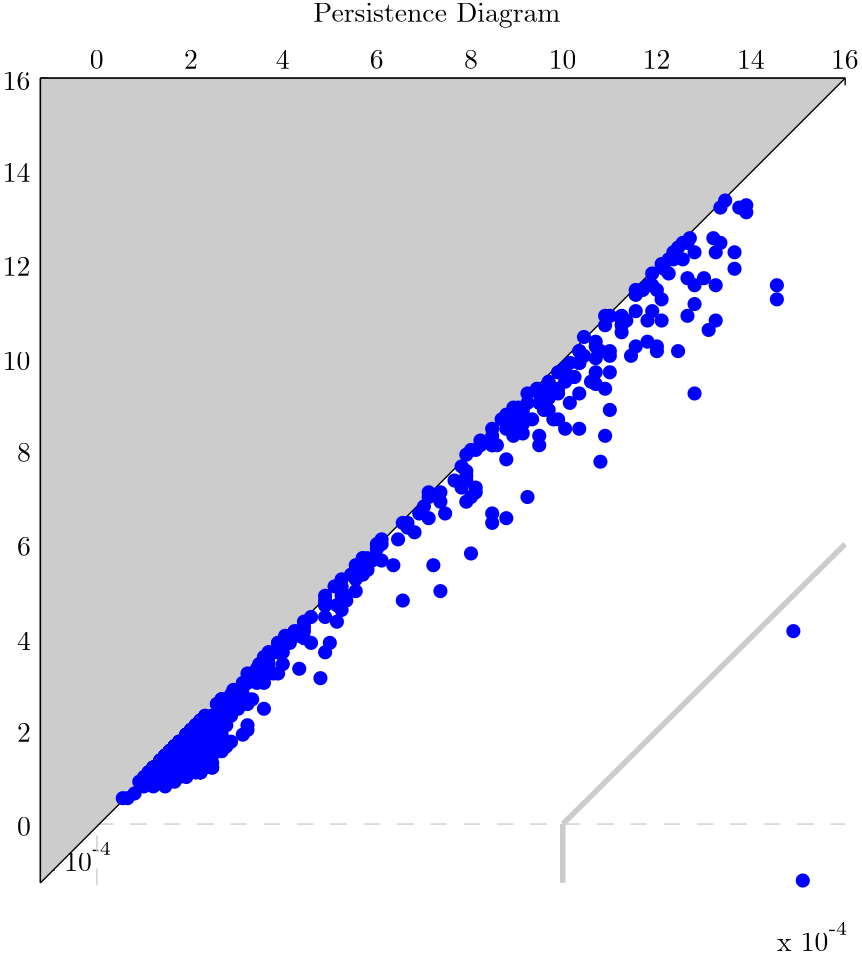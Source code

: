<?xml version="1.0"?>
<!DOCTYPE ipe SYSTEM "ipe.dtd">
<ipe version="70000" creator="pdftoipe 2011/05/17">
<ipestyle>
<layout paper="612 792" frame="612 792" origin="0 0"/>
</ipestyle>
<!-- Page: 1 1 -->
<page>
<path stroke="1 1 1" pen="0.499998" join="1">
168.564 256.658 m
168.564 546.351 l
458.257 546.351 l
458.257 256.658 l
168.564 256.658 l
</path>
<path stroke="0 0 0" pen="0.499998" join="1">
168.564 546.351 m
458.257 546.351 l
</path>
<path stroke="0 0 0" pen="0.499998" join="1">
168.564 256.658 m
168.564 546.351 l
</path>
<path stroke="0 0 0" pen="0.499998" join="1">
188.893 546.351 m
188.893 543.81 l
</path>
<text stroke="0 0 0" pos="0 0" transformations="affine" valign="baseline" size="10" matrix="1 0 0 1 186.352 549.739">0</text>
<path stroke="0 0 0" pen="0.499998" join="1">
222.775 546.351 m
222.775 543.81 l
</path>
<text stroke="0 0 0" pos="0 0" transformations="affine" valign="baseline" size="10" matrix="1 0 0 1 220.234 549.739">2</text>
<path stroke="0 0 0" pen="0.499998" join="1">
255.811 546.351 m
255.811 543.81 l
</path>
<text stroke="0 0 0" pos="0 0" transformations="affine" valign="baseline" size="10" matrix="1 0 0 1 253.269 549.739">4</text>
<path stroke="0 0 0" pen="0.499998" join="1">
289.693 546.351 m
289.693 543.81 l
</path>
<text stroke="0 0 0" pos="0 0" transformations="affine" valign="baseline" size="10" matrix="1 0 0 1 287.152 549.739">6</text>
<path stroke="0 0 0" pen="0.499998" join="1">
323.575 546.351 m
323.575 543.81 l
</path>
<text stroke="0 0 0" pos="0 0" transformations="affine" valign="baseline" size="10" matrix="1 0 0 1 321.034 549.739">8</text>
<path stroke="0 0 0" pen="0.499998" join="1">
356.61 546.351 m
356.61 543.81 l
</path>
<text stroke="0 0 0" pos="0 0" transformations="affine" valign="baseline" size="10" matrix="1 0 0 1 351.528 549.739">10</text>
<path stroke="0 0 0" pen="0.499998" join="1">
390.492 546.351 m
390.492 543.81 l
</path>
<text stroke="0 0 0" pos="0 0" transformations="affine" valign="baseline" size="10" matrix="1 0 0 1 385.41 549.739">12</text>
<path stroke="0 0 0" pen="0.499998" join="1">
424.375 546.351 m
424.375 543.81 l
</path>
<text stroke="0 0 0" pos="0 0" transformations="affine" valign="baseline" size="10" matrix="1 0 0 1 419.292 549.739">14</text>
<path stroke="0 0 0" pen="0.499998" join="1">
458.257 546.351 m
458.257 543.81 l
</path>
<text stroke="0 0 0" pos="0 0" transformations="affine" valign="baseline" size="10" matrix="1 0 0 1 453.174 549.739">16</text>
<text stroke="0 0 0" pos="0 0" transformations="affine" valign="baseline" size="10" matrix="1 0 0 1 433.692 232.093">x 10</text>
<text stroke="0 0 0" pos="0 0" transformations="affine" valign="baseline" size="6.66664" matrix="1 0 0 1 452.327 238.022">-4</text>
<path stroke="0 0 0" pen="0.499998" join="1">
168.564 277.834 m
171.105 277.834 l
</path>
<text stroke="0 0 0" pos="0 0" transformations="affine" valign="baseline" size="10" matrix="1 0 0 1 160.093 273.599">0</text>
<path stroke="0 0 0" pen="0.499998" join="1">
168.564 311.716 m
171.105 311.716 l
</path>
<text stroke="0 0 0" pos="0 0" transformations="affine" valign="baseline" size="10" matrix="1 0 0 1 160.093 307.481">2</text>
<path stroke="0 0 0" pen="0.499998" join="1">
168.564 344.752 m
171.105 344.752 l
</path>
<text stroke="0 0 0" pos="0 0" transformations="affine" valign="baseline" size="10" matrix="1 0 0 1 160.093 340.516">4</text>
<path stroke="0 0 0" pen="0.499998" join="1">
168.564 378.634 m
171.105 378.634 l
</path>
<text stroke="0 0 0" pos="0 0" transformations="affine" valign="baseline" size="10" matrix="1 0 0 1 160.093 374.398">6</text>
<path stroke="0 0 0" pen="0.499998" join="1">
168.564 412.516 m
171.105 412.516 l
</path>
<text stroke="0 0 0" pos="0 0" transformations="affine" valign="baseline" size="10" matrix="1 0 0 1 160.093 408.281">8</text>
<path stroke="0 0 0" pen="0.499998" join="1">
168.564 445.551 m
171.105 445.551 l
</path>
<text stroke="0 0 0" pos="0 0" transformations="affine" valign="baseline" size="10" matrix="1 0 0 1 155.011 441.316">10</text>
<path stroke="0 0 0" pen="0.499998" join="1">
168.564 479.434 m
171.105 479.434 l
</path>
<text stroke="0 0 0" pos="0 0" transformations="affine" valign="baseline" size="10" matrix="1 0 0 1 155.011 475.198">12</text>
<path stroke="0 0 0" pen="0.499998" join="1">
168.564 513.316 m
171.105 513.316 l
</path>
<text stroke="0 0 0" pos="0 0" transformations="affine" valign="baseline" size="10" matrix="1 0 0 1 155.011 509.08">14</text>
<path stroke="0 0 0" pen="0.499998" join="1">
168.564 546.351 m
171.105 546.351 l
</path>
<text stroke="0 0 0" pos="0 0" transformations="affine" valign="baseline" size="10" matrix="1 0 0 1 155.011 542.116">16</text>
<text stroke="0 0 0" pos="0 0" transformations="affine" valign="baseline" size="10" matrix="1 0 0 1 168.564 260.893">x 10</text>
<text stroke="0 0 0" pos="0 0" transformations="affine" valign="baseline" size="6.66664" matrix="1 0 0 1 187.199 266.823">-4</text>
<path stroke="0.800766 0.800766 0.800766" pen="0.499998" dash="[6] 0" join="1">
188.893 277.834 m
458.257 277.834 l
</path>
<path stroke="0.800766 0.800766 0.800766" pen="0.499998" dash="[6] 0" join="1">
188.893 255.811 m
188.893 277.834 l
</path>
<path fill="0.800766 0.800766 0.800766">
168.564 256.658 m
168.564 546.351 l
458.257 546.351 l
</path>
<path stroke="0 0 0" pen="0.499998" join="1">
168.564 256.658 m
168.564 546.351 l
458.257 546.351 l
168.564 256.658 l
</path>
<path stroke="0.800766 0.800766 0.800766" pen="1.99999" join="1">
356.61 277.834 m
458.257 378.634 l
</path>
<path stroke="0.800766 0.800766 0.800766" pen="1.99999" join="1">
356.61 256.658 m
356.61 277.834 l
</path>
<path fill="0 0 1" fillrule="wind">
442.162 347.293 m
442.162 345.89 441.025 344.752 439.621 344.752 c
438.218 344.752 437.08 345.89 437.08 347.293 c
437.08 348.696 438.218 349.834 439.621 349.834 c
441.025 349.834 442.162 348.696 442.162 347.293 c
</path>
<path fill="0 0 1" fillrule="wind">
436.233 471.81 m
436.233 470.407 435.095 469.269 433.692 469.269 c
432.289 469.269 431.151 470.407 431.151 471.81 c
431.151 473.213 432.289 474.351 433.692 474.351 c
435.095 474.351 436.233 473.213 436.233 471.81 c
</path>
<path fill="0 0 1" fillrule="wind">
436.233 466.728 m
436.233 465.325 435.095 464.186 433.692 464.186 c
432.289 464.186 431.151 465.325 431.151 466.728 c
431.151 468.131 432.289 469.269 433.692 469.269 c
435.095 469.269 436.233 468.131 436.233 466.728 c
</path>
<path fill="0 0 1" fillrule="wind">
425.221 500.61 m
425.221 499.207 424.084 498.069 422.68 498.069 c
421.277 498.069 420.139 499.207 420.139 500.61 c
420.139 502.013 421.277 503.151 422.68 503.151 c
424.084 503.151 425.221 502.013 425.221 500.61 c
</path>
<path fill="0 0 1" fillrule="wind">
425.221 498.069 m
425.221 496.666 424.084 495.527 422.68 495.527 c
421.277 495.527 420.139 496.666 420.139 498.069 c
420.139 499.472 421.277 500.61 422.68 500.61 c
424.084 500.61 425.221 499.472 425.221 498.069 c
</path>
<path fill="0 0 1" fillrule="wind">
422.68 499.763 m
422.68 498.36 421.542 497.221 420.139 497.221 c
418.736 497.221 417.598 498.36 417.598 499.763 c
417.598 501.166 418.736 502.304 420.139 502.304 c
421.542 502.304 422.68 501.166 422.68 499.763 c
</path>
<path fill="0 0 1" fillrule="wind">
420.986 477.739 m
420.986 476.336 419.848 475.198 418.445 475.198 c
417.042 475.198 415.904 476.336 415.904 477.739 c
415.904 479.143 417.042 480.28 418.445 480.28 c
419.848 480.28 420.986 479.143 420.986 477.739 c
</path>
<path fill="0 0 1" fillrule="wind">
420.986 483.669 m
420.986 482.266 419.848 481.128 418.445 481.128 c
417.042 481.128 415.904 482.266 415.904 483.669 c
415.904 485.072 417.042 486.21 418.445 486.21 c
419.848 486.21 420.986 485.072 420.986 483.669 c
</path>
<path fill="0 0 1" fillrule="wind">
417.598 502.304 m
417.598 500.901 416.46 499.763 415.057 499.763 c
413.654 499.763 412.516 500.901 412.516 502.304 c
412.516 503.707 413.654 504.845 415.057 504.845 c
416.46 504.845 417.598 503.707 417.598 502.304 c
</path>
<path fill="0 0 1" fillrule="wind">
415.904 499.763 m
415.904 498.36 414.766 497.221 413.363 497.221 c
411.96 497.221 410.821 498.36 410.821 499.763 c
410.821 501.166 411.96 502.304 413.363 502.304 c
414.766 502.304 415.904 501.166 415.904 499.763 c
</path>
<path fill="0 0 1" fillrule="wind">
415.904 487.057 m
415.904 485.654 414.766 484.516 413.363 484.516 c
411.96 484.516 410.821 485.654 410.821 487.057 c
410.821 488.46 411.96 489.598 413.363 489.598 c
414.766 489.598 415.904 488.46 415.904 487.057 c
</path>
<path fill="0 0 1" fillrule="wind">
414.21 471.81 m
414.21 470.407 413.072 469.269 411.669 469.269 c
410.266 469.269 409.127 470.407 409.127 471.81 c
409.127 473.213 410.266 474.351 411.669 474.351 c
413.072 474.351 414.21 473.213 414.21 471.81 c
</path>
<path fill="0 0 1" fillrule="wind">
414.21 483.669 m
414.21 482.266 413.072 481.128 411.669 481.128 c
410.266 481.128 409.127 482.266 409.127 483.669 c
409.127 485.072 410.266 486.21 411.669 486.21 c
413.072 486.21 414.21 485.072 414.21 483.669 c
</path>
<path fill="0 0 1" fillrule="wind">
414.21 459.104 m
414.21 457.701 413.072 456.563 411.669 456.563 c
410.266 456.563 409.127 457.701 409.127 459.104 c
409.127 460.507 410.266 461.645 411.669 461.645 c
413.072 461.645 414.21 460.507 414.21 459.104 c
</path>
<path fill="0 0 1" fillrule="wind">
413.363 488.751 m
413.363 487.348 412.225 486.21 410.821 486.21 c
409.418 486.21 408.28 487.348 408.28 488.751 c
408.28 490.154 409.418 491.292 410.821 491.292 c
412.225 491.292 413.363 490.154 413.363 488.751 c
</path>
<path fill="0 0 1" fillrule="wind">
411.669 455.716 m
411.669 454.313 410.53 453.175 409.127 453.175 c
407.724 453.175 406.586 454.313 406.586 455.716 c
406.586 457.119 407.724 458.257 409.127 458.257 c
410.53 458.257 411.669 457.119 411.669 455.716 c
</path>
<path fill="0 0 1" fillrule="wind">
409.975 474.351 m
409.975 472.948 408.836 471.81 407.433 471.81 c
406.03 471.81 404.892 472.948 404.892 474.351 c
404.892 475.754 406.03 476.892 407.433 476.892 c
408.836 476.892 409.975 475.754 409.975 474.351 c
</path>
<path fill="0 0 1" fillrule="wind">
406.586 432.845 m
406.586 431.442 405.448 430.304 404.045 430.304 c
402.642 430.304 401.504 431.442 401.504 432.845 c
401.504 434.248 402.642 435.387 404.045 435.387 c
405.448 435.387 406.586 434.248 406.586 432.845 c
</path>
<path fill="0 0 1" fillrule="wind">
406.586 483.669 m
406.586 482.266 405.448 481.128 404.045 481.128 c
402.642 481.128 401.504 482.266 401.504 483.669 c
401.504 485.072 402.642 486.21 404.045 486.21 c
405.448 486.21 406.586 485.072 406.586 483.669 c
</path>
<path fill="0 0 1" fillrule="wind">
406.586 471.81 m
406.586 470.407 405.448 469.269 404.045 469.269 c
402.642 469.269 401.504 470.407 401.504 471.81 c
401.504 473.213 402.642 474.351 404.045 474.351 c
405.448 474.351 406.586 473.213 406.586 471.81 c
</path>
<path fill="0 0 1" fillrule="wind">
406.586 465.034 m
406.586 463.63 405.448 462.492 404.045 462.492 c
402.642 462.492 401.504 463.63 401.504 465.034 c
401.504 466.437 402.642 467.575 404.045 467.575 c
405.448 467.575 406.586 466.437 406.586 465.034 c
</path>
<path fill="0 0 1" fillrule="wind">
404.892 488.751 m
404.892 487.348 403.754 486.21 402.351 486.21 c
400.948 486.21 399.81 487.348 399.81 488.751 c
399.81 490.154 400.948 491.292 402.351 491.292 c
403.754 491.292 404.892 490.154 404.892 488.751 c
</path>
<path fill="0 0 1" fillrule="wind">
404.045 460.798 m
404.045 459.395 402.907 458.257 401.504 458.257 c
400.101 458.257 398.963 459.395 398.963 460.798 c
398.963 462.202 400.101 463.339 401.504 463.339 c
402.907 463.339 404.045 462.202 404.045 460.798 c
</path>
<path fill="0 0 1" fillrule="wind">
404.045 474.351 m
404.045 472.948 402.907 471.81 401.504 471.81 c
400.101 471.81 398.963 472.948 398.963 474.351 c
398.963 475.754 400.101 476.892 401.504 476.892 c
402.907 476.892 404.045 475.754 404.045 474.351 c
</path>
<path fill="0 0 1" fillrule="wind">
404.045 487.057 m
404.045 485.654 402.907 484.516 401.504 484.516 c
400.101 484.516 398.963 485.654 398.963 487.057 c
398.963 488.46 400.101 489.598 401.504 489.598 c
402.907 489.598 404.045 488.46 404.045 487.057 c
</path>
<path fill="0 0 1" fillrule="wind">
402.351 487.057 m
402.351 485.654 401.213 484.516 399.81 484.516 c
398.407 484.516 397.269 485.654 397.269 487.057 c
397.269 488.46 398.407 489.598 399.81 489.598 c
401.213 489.598 402.351 488.46 402.351 487.057 c
</path>
<path fill="0 0 1" fillrule="wind">
402.351 481.128 m
402.351 479.725 401.213 478.586 399.81 478.586 c
398.407 478.586 397.269 479.725 397.269 481.128 c
397.269 482.531 398.407 483.669 399.81 483.669 c
401.213 483.669 402.351 482.531 402.351 481.128 c
</path>
<path fill="0 0 1" fillrule="wind">
400.657 485.363 m
400.657 483.96 399.519 482.822 398.116 482.822 c
396.712 482.822 395.575 483.96 395.575 485.363 c
395.575 486.766 396.712 487.904 398.116 487.904 c
399.519 487.904 400.657 486.766 400.657 485.363 c
</path>
<path fill="0 0 1" fillrule="wind">
400.657 448.093 m
400.657 446.689 399.519 445.551 398.116 445.551 c
396.712 445.551 395.575 446.689 395.575 448.093 c
395.575 449.496 396.712 450.634 398.116 450.634 c
399.519 450.634 400.657 449.496 400.657 448.093 c
</path>
<path fill="0 0 1" fillrule="wind">
398.963 483.669 m
398.963 482.266 397.825 481.128 396.421 481.128 c
395.018 481.128 393.88 482.266 393.88 483.669 c
393.88 485.072 395.018 486.21 396.421 486.21 c
397.825 486.21 398.963 485.072 398.963 483.669 c
</path>
<path fill="0 0 1" fillrule="wind">
398.963 481.128 m
398.963 479.725 397.825 478.586 396.421 478.586 c
395.018 478.586 393.88 479.725 393.88 481.128 c
393.88 482.531 395.018 483.669 396.421 483.669 c
397.825 483.669 398.963 482.531 398.963 481.128 c
</path>
<path fill="0 0 1" fillrule="wind">
397.269 476.045 m
397.269 474.642 396.13 473.504 394.727 473.504 c
393.324 473.504 392.186 474.642 392.186 476.045 c
392.186 477.448 393.324 478.586 394.727 478.586 c
396.13 478.586 397.269 477.448 397.269 476.045 c
</path>
<path fill="0 0 1" fillrule="wind">
397.269 481.128 m
397.269 479.725 396.13 478.586 394.727 478.586 c
393.324 478.586 392.186 479.725 392.186 481.128 c
392.186 482.531 393.324 483.669 394.727 483.669 c
396.13 483.669 397.269 482.531 397.269 481.128 c
</path>
<path fill="0 0 1" fillrule="wind">
395.575 477.739 m
395.575 476.336 394.437 475.198 393.034 475.198 c
391.63 475.198 390.492 476.336 390.492 477.739 c
390.492 479.143 391.63 480.28 393.034 480.28 c
394.437 480.28 395.575 479.143 395.575 477.739 c
</path>
<path fill="0 0 1" fillrule="wind">
394.727 466.728 m
394.727 465.325 393.589 464.186 392.186 464.186 c
390.783 464.186 389.645 465.325 389.645 466.728 c
389.645 468.131 390.783 469.269 392.186 469.269 c
393.589 469.269 394.727 468.131 394.727 466.728 c
</path>
<path fill="0 0 1" fillrule="wind">
394.727 459.104 m
394.727 457.701 393.589 456.563 392.186 456.563 c
390.783 456.563 389.645 457.701 389.645 459.104 c
389.645 460.507 390.783 461.645 392.186 461.645 c
393.589 461.645 394.727 460.507 394.727 459.104 c
</path>
<path fill="0 0 1" fillrule="wind">
394.727 479.434 m
394.727 478.03 393.589 476.892 392.186 476.892 c
390.783 476.892 389.645 478.03 389.645 479.434 c
389.645 480.837 390.783 481.975 392.186 481.975 c
393.589 481.975 394.727 480.837 394.727 479.434 c
</path>
<path fill="0 0 1" fillrule="wind">
393.034 448.093 m
393.034 446.689 391.895 445.551 390.492 445.551 c
389.089 445.551 387.951 446.689 387.951 448.093 c
387.951 449.496 389.089 450.634 390.492 450.634 c
391.895 450.634 393.034 449.496 393.034 448.093 c
</path>
<path fill="0 0 1" fillrule="wind">
393.034 470.116 m
393.034 468.713 391.895 467.575 390.492 467.575 c
389.089 467.575 387.951 468.713 387.951 470.116 c
387.951 471.519 389.089 472.657 390.492 472.657 c
391.895 472.657 393.034 471.519 393.034 470.116 c
</path>
<path fill="0 0 1" fillrule="wind">
393.034 449.786 m
393.034 448.383 391.895 447.245 390.492 447.245 c
389.089 447.245 387.951 448.383 387.951 449.786 c
387.951 451.189 389.089 452.328 390.492 452.328 c
391.895 452.328 393.034 451.189 393.034 449.786 c
</path>
<path fill="0 0 1" fillrule="wind">
391.339 471.81 m
391.339 470.407 390.201 469.269 388.798 469.269 c
387.395 469.269 386.257 470.407 386.257 471.81 c
386.257 473.213 387.395 474.351 388.798 474.351 c
390.201 474.351 391.339 473.213 391.339 471.81 c
</path>
<path fill="0 0 1" fillrule="wind">
391.339 462.492 m
391.339 461.089 390.201 459.951 388.798 459.951 c
387.395 459.951 386.257 461.089 386.257 462.492 c
386.257 463.895 387.395 465.034 388.798 465.034 c
390.201 465.034 391.339 463.895 391.339 462.492 c
</path>
<path fill="0 0 1" fillrule="wind">
391.339 476.045 m
391.339 474.642 390.201 473.504 388.798 473.504 c
387.395 473.504 386.257 474.642 386.257 476.045 c
386.257 477.448 387.395 478.586 388.798 478.586 c
390.201 478.586 391.339 477.448 391.339 476.045 c
</path>
<path fill="0 0 1" fillrule="wind">
389.645 451.48 m
389.645 450.077 388.507 448.939 387.104 448.939 c
385.701 448.939 384.563 450.077 384.563 451.48 c
384.563 452.884 385.701 454.022 387.104 454.022 c
388.507 454.022 389.645 452.884 389.645 451.48 c
</path>
<path fill="0 0 1" fillrule="wind">
389.645 471.81 m
389.645 470.407 388.507 469.269 387.104 469.269 c
385.701 469.269 384.563 470.407 384.563 471.81 c
384.563 473.213 385.701 474.351 387.104 474.351 c
388.507 474.351 389.645 473.213 389.645 471.81 c
</path>
<path fill="0 0 1" fillrule="wind">
389.645 459.104 m
389.645 457.701 388.507 456.563 387.104 456.563 c
385.701 456.563 384.563 457.701 384.563 459.104 c
384.563 460.507 385.701 461.645 387.104 461.645 c
388.507 461.645 389.645 460.507 389.645 459.104 c
</path>
<path fill="0 0 1" fillrule="wind">
387.951 470.116 m
387.951 468.713 386.813 467.575 385.41 467.575 c
384.007 467.575 382.869 468.713 382.869 470.116 c
382.869 471.519 384.007 472.657 385.41 472.657 c
386.813 472.657 387.951 471.519 387.951 470.116 c
</path>
<path fill="0 0 1" fillrule="wind">
385.41 470.116 m
385.41 468.713 384.272 467.575 382.869 467.575 c
381.466 467.575 380.328 468.713 380.328 470.116 c
380.328 471.519 381.466 472.657 382.869 472.657 c
384.272 472.657 385.41 471.519 385.41 470.116 c
</path>
<path fill="0 0 1" fillrule="wind">
385.41 468.422 m
385.41 467.019 384.272 465.88 382.869 465.88 c
381.466 465.88 380.328 467.019 380.328 468.422 c
380.328 469.825 381.466 470.963 382.869 470.963 c
384.272 470.963 385.41 469.825 385.41 468.422 c
</path>
<path fill="0 0 1" fillrule="wind">
385.41 449.786 m
385.41 448.383 384.272 447.245 382.869 447.245 c
381.466 447.245 380.328 448.383 380.328 449.786 c
380.328 451.189 381.466 452.328 382.869 452.328 c
384.272 452.328 385.41 451.189 385.41 449.786 c
</path>
<path fill="0 0 1" fillrule="wind">
385.41 468.422 m
385.41 467.019 384.272 465.88 382.869 465.88 c
381.466 465.88 380.328 467.019 380.328 468.422 c
380.328 469.825 381.466 470.963 382.869 470.963 c
384.272 470.963 385.41 469.825 385.41 468.422 c
</path>
<path fill="0 0 1" fillrule="wind">
385.41 462.492 m
385.41 461.089 384.272 459.951 382.869 459.951 c
381.466 459.951 380.328 461.089 380.328 462.492 c
380.328 463.895 381.466 465.034 382.869 465.034 c
384.272 465.034 385.41 463.895 385.41 462.492 c
</path>
<path fill="0 0 1" fillrule="wind">
383.716 446.398 m
383.716 444.995 382.578 443.857 381.175 443.857 c
379.771 443.857 378.634 444.995 378.634 446.398 c
378.634 447.802 379.771 448.939 381.175 448.939 c
382.578 448.939 383.716 447.802 383.716 446.398 c
</path>
<path fill="0 0 1" fillrule="wind">
382.022 459.104 m
382.022 457.701 380.884 456.563 379.48 456.563 c
378.077 456.563 376.939 457.701 376.939 459.104 c
376.939 460.507 378.077 461.645 379.48 461.645 c
380.884 461.645 382.022 460.507 382.022 459.104 c
</path>
<path fill="0 0 1" fillrule="wind">
380.328 459.104 m
380.328 457.701 379.189 456.563 377.786 456.563 c
376.383 456.563 375.245 457.701 375.245 459.104 c
375.245 460.507 376.383 461.645 377.786 461.645 c
379.189 461.645 380.328 460.507 380.328 459.104 c
</path>
<path fill="0 0 1" fillrule="wind">
380.328 460.798 m
380.328 459.395 379.189 458.257 377.786 458.257 c
376.383 458.257 375.245 459.395 375.245 460.798 c
375.245 462.202 376.383 463.339 377.786 463.339 c
379.189 463.339 380.328 462.202 380.328 460.798 c
</path>
<path fill="0 0 1" fillrule="wind">
380.328 457.41 m
380.328 456.007 379.189 454.869 377.786 454.869 c
376.383 454.869 375.245 456.007 375.245 457.41 c
375.245 458.813 376.383 459.951 377.786 459.951 c
379.189 459.951 380.328 458.813 380.328 457.41 c
</path>
<path fill="0 0 1" fillrule="wind">
380.328 454.869 m
380.328 453.466 379.189 452.328 377.786 452.328 c
376.383 452.328 375.245 453.466 375.245 454.869 c
375.245 456.272 376.383 457.41 377.786 457.41 c
379.189 457.41 380.328 456.272 380.328 454.869 c
</path>
<path fill="0 0 1" fillrule="wind">
376.092 460.798 m
376.092 459.395 374.954 458.257 373.551 458.257 c
372.148 458.257 371.01 459.395 371.01 460.798 c
371.01 462.202 372.148 463.339 373.551 463.339 c
374.954 463.339 376.092 462.202 376.092 460.798 c
</path>
<path fill="0 0 1" fillrule="wind">
376.092 446.398 m
376.092 444.995 374.954 443.857 373.551 443.857 c
372.148 443.857 371.01 444.995 371.01 446.398 c
371.01 447.802 372.148 448.939 373.551 448.939 c
374.954 448.939 376.092 447.802 376.092 446.398 c
</path>
<path fill="0 0 1" fillrule="wind">
376.092 448.093 m
376.092 446.689 374.954 445.551 373.551 445.551 c
372.148 445.551 371.01 446.689 371.01 448.093 c
371.01 449.496 372.148 450.634 373.551 450.634 c
374.954 450.634 376.092 449.496 376.092 448.093 c
</path>
<path fill="0 0 1" fillrule="wind">
376.092 426.916 m
376.092 425.513 374.954 424.375 373.551 424.375 c
372.148 424.375 371.01 425.513 371.01 426.916 c
371.01 428.319 372.148 429.457 373.551 429.457 c
374.954 429.457 376.092 428.319 376.092 426.916 c
</path>
<path fill="0 0 1" fillrule="wind">
376.092 440.469 m
376.092 439.066 374.954 437.928 373.551 437.928 c
372.148 437.928 371.01 439.066 371.01 440.469 c
371.01 441.872 372.148 443.01 373.551 443.01 c
374.954 443.01 376.092 441.872 376.092 440.469 c
</path>
<path fill="0 0 1" fillrule="wind">
374.398 457.41 m
374.398 456.007 373.26 454.869 371.857 454.869 c
370.454 454.869 369.316 456.007 369.316 457.41 c
369.316 458.813 370.454 459.951 371.857 459.951 c
373.26 459.951 374.398 458.813 374.398 457.41 c
</path>
<path fill="0 0 1" fillrule="wind">
374.398 460.798 m
374.398 459.395 373.26 458.257 371.857 458.257 c
370.454 458.257 369.316 459.395 369.316 460.798 c
369.316 462.202 370.454 463.339 371.857 463.339 c
373.26 463.339 374.398 462.202 374.398 460.798 c
</path>
<path fill="0 0 1" fillrule="wind">
374.398 434.539 m
374.398 433.136 373.26 431.998 371.857 431.998 c
370.454 431.998 369.316 433.136 369.316 434.539 c
369.316 435.943 370.454 437.081 371.857 437.081 c
373.26 437.081 374.398 435.943 374.398 434.539 c
</path>
<path fill="0 0 1" fillrule="wind">
374.398 417.598 m
374.398 416.195 373.26 415.057 371.857 415.057 c
370.454 415.057 369.316 416.195 369.316 417.598 c
369.316 419.002 370.454 420.139 371.857 420.139 c
373.26 420.139 374.398 419.002 374.398 417.598 c
</path>
<path fill="0 0 1" fillrule="wind">
372.704 408.281 m
372.704 406.878 371.566 405.739 370.163 405.739 c
368.76 405.739 367.622 406.878 367.622 408.281 c
367.622 409.684 368.76 410.822 370.163 410.822 c
371.566 410.822 372.704 409.684 372.704 408.281 c
</path>
<path fill="0 0 1" fillrule="wind">
372.704 448.093 m
372.704 446.689 371.566 445.551 370.163 445.551 c
368.76 445.551 367.622 446.689 367.622 448.093 c
367.622 449.496 368.76 450.634 370.163 450.634 c
371.566 450.634 372.704 449.496 372.704 448.093 c
</path>
<path fill="0 0 1" fillrule="wind">
371.01 451.48 m
371.01 450.077 369.872 448.939 368.469 448.939 c
367.066 448.939 365.928 450.077 365.928 451.48 c
365.928 452.884 367.066 454.022 368.469 454.022 c
369.872 454.022 371.01 452.884 371.01 451.48 c
</path>
<path fill="0 0 1" fillrule="wind">
371.01 445.551 m
371.01 444.148 369.872 443.01 368.469 443.01 c
367.066 443.01 365.928 444.148 365.928 445.551 c
365.928 446.954 367.066 448.093 368.469 448.093 c
369.872 448.093 371.01 446.954 371.01 445.551 c
</path>
<path fill="0 0 1" fillrule="wind">
371.01 436.234 m
371.01 434.83 369.872 433.693 368.469 433.693 c
367.066 433.693 365.928 434.83 365.928 436.234 c
365.928 437.637 367.066 438.775 368.469 438.775 c
369.872 438.775 371.01 437.637 371.01 436.234 c
</path>
<path fill="0 0 1" fillrule="wind">
371.01 449.786 m
371.01 448.383 369.872 447.245 368.469 447.245 c
367.066 447.245 365.928 448.383 365.928 449.786 c
365.928 451.189 367.066 452.328 368.469 452.328 c
369.872 452.328 371.01 451.189 371.01 449.786 c
</path>
<path fill="0 0 1" fillrule="wind">
371.01 440.469 m
371.01 439.066 369.872 437.928 368.469 437.928 c
367.066 437.928 365.928 439.066 365.928 440.469 c
365.928 441.872 367.066 443.01 368.469 443.01 c
369.872 443.01 371.01 441.872 371.01 440.469 c
</path>
<path fill="0 0 1" fillrule="wind">
369.316 437.081 m
369.316 435.678 368.178 434.539 366.775 434.539 c
365.371 434.539 364.234 435.678 364.234 437.081 c
364.234 438.484 365.371 439.622 366.775 439.622 c
368.178 439.622 369.316 438.484 369.316 437.081 c
</path>
<path fill="0 0 1" fillrule="wind">
366.775 453.175 m
366.775 451.771 365.637 450.634 364.234 450.634 c
362.83 450.634 361.692 451.771 361.692 453.175 c
361.692 454.578 362.83 455.716 364.234 455.716 c
365.637 455.716 366.775 454.578 366.775 453.175 c
</path>
<path fill="0 0 1" fillrule="wind">
366.775 446.398 m
366.775 444.995 365.637 443.857 364.234 443.857 c
362.83 443.857 361.692 444.995 361.692 446.398 c
361.692 447.802 362.83 448.939 364.234 448.939 c
365.637 448.939 366.775 447.802 366.775 446.398 c
</path>
<path fill="0 0 1" fillrule="wind">
365.08 448.093 m
365.08 446.689 363.943 445.551 362.539 445.551 c
361.136 445.551 359.998 446.689 359.998 448.093 c
359.998 449.496 361.136 450.634 362.539 450.634 c
363.943 450.634 365.08 449.496 365.08 448.093 c
</path>
<path fill="0 0 1" fillrule="wind">
365.08 443.857 m
365.08 442.454 363.943 441.316 362.539 441.316 c
361.136 441.316 359.998 442.454 359.998 443.857 c
359.998 445.26 361.136 446.398 362.539 446.398 c
363.943 446.398 365.08 445.26 365.08 443.857 c
</path>
<path fill="0 0 1" fillrule="wind">
365.08 420.139 m
365.08 418.736 363.943 417.598 362.539 417.598 c
361.136 417.598 359.998 418.736 359.998 420.139 c
359.998 421.543 361.136 422.681 362.539 422.681 c
363.943 422.681 365.08 421.543 365.08 420.139 c
</path>
<path fill="0 0 1" fillrule="wind">
365.08 448.093 m
365.08 446.689 363.943 445.551 362.539 445.551 c
361.136 445.551 359.998 446.689 359.998 448.093 c
359.998 449.496 361.136 450.634 362.539 450.634 c
363.943 450.634 365.08 449.496 365.08 448.093 c
</path>
<path fill="0 0 1" fillrule="wind">
365.08 443.857 m
365.08 442.454 363.943 441.316 362.539 441.316 c
361.136 441.316 359.998 442.454 359.998 443.857 c
359.998 445.26 361.136 446.398 362.539 446.398 c
363.943 446.398 365.08 445.26 365.08 443.857 c
</path>
<path fill="0 0 1" fillrule="wind">
365.08 432.845 m
365.08 431.442 363.943 430.304 362.539 430.304 c
361.136 430.304 359.998 431.442 359.998 432.845 c
359.998 434.248 361.136 435.387 362.539 435.387 c
363.943 435.387 365.08 434.248 365.08 432.845 c
</path>
<path fill="0 0 1" fillrule="wind">
365.08 443.857 m
365.08 442.454 363.943 441.316 362.539 441.316 c
361.136 441.316 359.998 442.454 359.998 443.857 c
359.998 445.26 361.136 446.398 362.539 446.398 c
363.943 446.398 365.08 445.26 365.08 443.857 c
</path>
<path fill="0 0 1" fillrule="wind">
363.386 438.775 m
363.386 437.371 362.248 436.234 360.845 436.234 c
359.442 436.234 358.304 437.371 358.304 438.775 c
358.304 440.178 359.442 441.316 360.845 441.316 c
362.248 441.316 363.386 440.178 363.386 438.775 c
</path>
<path fill="0 0 1" fillrule="wind">
361.692 429.457 m
361.692 428.054 360.554 426.916 359.151 426.916 c
357.748 426.916 356.61 428.054 356.61 429.457 c
356.61 430.86 357.748 431.998 359.151 431.998 c
360.554 431.998 361.692 430.86 361.692 429.457 c
</path>
<path fill="0 0 1" fillrule="wind">
361.692 438.775 m
361.692 437.371 360.554 436.234 359.151 436.234 c
357.748 436.234 356.61 437.371 356.61 438.775 c
356.61 440.178 357.748 441.316 359.151 441.316 c
360.554 441.316 361.692 440.178 361.692 438.775 c
</path>
<path fill="0 0 1" fillrule="wind">
361.692 443.857 m
361.692 442.454 360.554 441.316 359.151 441.316 c
357.748 441.316 356.61 442.454 356.61 443.857 c
356.61 445.26 357.748 446.398 359.151 446.398 c
360.554 446.398 361.692 445.26 361.692 443.857 c
</path>
<path fill="0 0 1" fillrule="wind">
359.998 420.139 m
359.998 418.736 358.86 417.598 357.457 417.598 c
356.054 417.598 354.916 418.736 354.916 420.139 c
354.916 421.543 356.054 422.681 357.457 422.681 c
358.86 422.681 359.998 421.543 359.998 420.139 c
</path>
<path fill="0 0 1" fillrule="wind">
359.998 437.081 m
359.998 435.678 358.86 434.539 357.457 434.539 c
356.054 434.539 354.916 435.678 354.916 437.081 c
354.916 438.484 356.054 439.622 357.457 439.622 c
358.86 439.622 359.998 438.484 359.998 437.081 c
</path>
<path fill="0 0 1" fillrule="wind">
359.998 442.163 m
359.998 440.76 358.86 439.622 357.457 439.622 c
356.054 439.622 354.916 440.76 354.916 442.163 c
354.916 443.566 356.054 444.704 357.457 444.704 c
358.86 444.704 359.998 443.566 359.998 442.163 c
</path>
<path fill="0 0 1" fillrule="wind">
357.457 434.539 m
357.457 433.136 356.319 431.998 354.916 431.998 c
353.513 431.998 352.375 433.136 352.375 434.539 c
352.375 435.943 353.513 437.081 354.916 437.081 c
356.319 437.081 357.457 435.943 357.457 434.539 c
</path>
<path fill="0 0 1" fillrule="wind">
357.457 432.845 m
357.457 431.442 356.319 430.304 354.916 430.304 c
353.513 430.304 352.375 431.442 352.375 432.845 c
352.375 434.248 353.513 435.387 354.916 435.387 c
356.319 435.387 357.457 434.248 357.457 432.845 c
</path>
<path fill="0 0 1" fillrule="wind">
357.457 440.469 m
357.457 439.066 356.319 437.928 354.916 437.928 c
353.513 437.928 352.375 439.066 352.375 440.469 c
352.375 441.872 353.513 443.01 354.916 443.01 c
356.319 443.01 357.457 441.872 357.457 440.469 c
</path>
<path fill="0 0 1" fillrule="wind">
357.457 423.528 m
357.457 422.125 356.319 420.987 354.916 420.987 c
353.513 420.987 352.375 422.125 352.375 423.528 c
352.375 424.931 353.513 426.069 354.916 426.069 c
356.319 426.069 357.457 424.931 357.457 423.528 c
</path>
<path fill="0 0 1" fillrule="wind">
355.763 423.528 m
355.763 422.125 354.625 420.987 353.222 420.987 c
351.819 420.987 350.68 422.125 350.68 423.528 c
350.68 424.931 351.819 426.069 353.222 426.069 c
354.625 426.069 355.763 424.931 355.763 423.528 c
</path>
<path fill="0 0 1" fillrule="wind">
355.763 434.539 m
355.763 433.136 354.625 431.998 353.222 431.998 c
351.819 431.998 350.68 433.136 350.68 434.539 c
350.68 435.943 351.819 437.081 353.222 437.081 c
354.625 437.081 355.763 435.943 355.763 434.539 c
</path>
<path fill="0 0 1" fillrule="wind">
354.069 437.081 m
354.069 435.678 352.931 434.539 351.528 434.539 c
350.125 434.539 348.987 435.678 348.987 437.081 c
348.987 438.484 350.125 439.622 351.528 439.622 c
352.931 439.622 354.069 438.484 354.069 437.081 c
</path>
<path fill="0 0 1" fillrule="wind">
354.069 436.234 m
354.069 434.83 352.931 433.693 351.528 433.693 c
350.125 433.693 348.987 434.83 348.987 436.234 c
348.987 437.637 350.125 438.775 351.528 438.775 c
352.931 438.775 354.069 437.637 354.069 436.234 c
</path>
<path fill="0 0 1" fillrule="wind">
354.069 426.916 m
354.069 425.513 352.931 424.375 351.528 424.375 c
350.125 424.375 348.987 425.513 348.987 426.916 c
348.987 428.319 350.125 429.457 351.528 429.457 c
352.931 429.457 354.069 428.319 354.069 426.916 c
</path>
<path fill="0 0 1" fillrule="wind">
354.069 431.151 m
354.069 429.748 352.931 428.61 351.528 428.61 c
350.125 428.61 348.987 429.748 348.987 431.151 c
348.987 432.554 350.125 433.693 351.528 433.693 c
352.931 433.693 354.069 432.554 354.069 431.151 c
</path>
<path fill="0 0 1" fillrule="wind">
352.375 432.845 m
352.375 431.442 351.237 430.304 349.834 430.304 c
348.43 430.304 347.293 431.442 347.293 432.845 c
347.293 434.248 348.43 435.387 349.834 435.387 c
351.237 435.387 352.375 434.248 352.375 432.845 c
</path>
<path fill="0 0 1" fillrule="wind">
352.375 426.916 m
352.375 425.513 351.237 424.375 349.834 424.375 c
348.43 424.375 347.293 425.513 347.293 426.916 c
347.293 428.319 348.43 429.457 349.834 429.457 c
351.237 429.457 352.375 428.319 352.375 426.916 c
</path>
<path fill="0 0 1" fillrule="wind">
350.68 432.845 m
350.68 431.442 349.543 430.304 348.139 430.304 c
346.736 430.304 345.598 431.442 345.598 432.845 c
345.598 434.248 346.736 435.387 348.139 435.387 c
349.543 435.387 350.68 434.248 350.68 432.845 c
</path>
<path fill="0 0 1" fillrule="wind">
350.68 417.598 m
350.68 416.195 349.543 415.057 348.139 415.057 c
346.736 415.057 345.598 416.195 345.598 417.598 c
345.598 419.002 346.736 420.139 348.139 420.139 c
349.543 420.139 350.68 419.002 350.68 417.598 c
</path>
<path fill="0 0 1" fillrule="wind">
350.68 429.457 m
350.68 428.054 349.543 426.916 348.139 426.916 c
346.736 426.916 345.598 428.054 345.598 429.457 c
345.598 430.86 346.736 431.998 348.139 431.998 c
349.543 431.998 350.68 430.86 350.68 429.457 c
</path>
<path fill="0 0 1" fillrule="wind">
350.68 414.21 m
350.68 412.807 349.543 411.669 348.139 411.669 c
346.736 411.669 345.598 412.807 345.598 414.21 c
345.598 415.613 346.736 416.751 348.139 416.751 c
349.543 416.751 350.68 415.613 350.68 414.21 c
</path>
<path fill="0 0 1" fillrule="wind">
349.834 434.539 m
349.834 433.136 348.696 431.998 347.293 431.998 c
345.889 431.998 344.751 433.136 344.751 434.539 c
344.751 435.943 345.889 437.081 347.293 437.081 c
348.696 437.081 349.834 435.943 349.834 434.539 c
</path>
<path fill="0 0 1" fillrule="wind">
348.139 423.528 m
348.139 422.125 347.002 420.987 345.598 420.987 c
344.195 420.987 343.057 422.125 343.057 423.528 c
343.057 424.931 344.195 426.069 345.598 426.069 c
347.002 426.069 348.139 424.931 348.139 423.528 c
</path>
<path fill="0 0 1" fillrule="wind">
346.445 432.845 m
346.445 431.442 345.307 430.304 343.904 430.304 c
342.501 430.304 341.363 431.442 341.363 432.845 c
341.363 434.248 342.501 435.387 343.904 435.387 c
345.307 435.387 346.445 434.248 346.445 432.845 c
</path>
<path fill="0 0 1" fillrule="wind">
346.445 429.457 m
346.445 428.054 345.307 426.916 343.904 426.916 c
342.501 426.916 341.363 428.054 341.363 429.457 c
341.363 430.86 342.501 431.998 343.904 431.998 c
345.307 431.998 346.445 430.86 346.445 429.457 c
</path>
<path fill="0 0 1" fillrule="wind">
346.445 395.575 m
346.445 394.172 345.307 393.034 343.904 393.034 c
342.501 393.034 341.363 394.172 341.363 395.575 c
341.363 396.978 342.501 398.116 343.904 398.116 c
345.307 398.116 346.445 396.978 346.445 395.575 c
</path>
<path fill="0 0 1" fillrule="wind">
344.751 426.916 m
344.751 425.513 343.613 424.375 342.21 424.375 c
340.807 424.375 339.669 425.513 339.669 426.916 c
339.669 428.319 340.807 429.457 342.21 429.457 c
343.613 429.457 344.751 428.319 344.751 426.916 c
</path>
<path fill="0 0 1" fillrule="wind">
344.751 425.222 m
344.751 423.819 343.613 422.681 342.21 422.681 c
340.807 422.681 339.669 423.819 339.669 425.222 c
339.669 426.625 340.807 427.763 342.21 427.763 c
343.613 427.763 344.751 426.625 344.751 425.222 c
</path>
<path fill="0 0 1" fillrule="wind">
344.751 418.445 m
344.751 417.042 343.613 415.904 342.21 415.904 c
340.807 415.904 339.669 417.042 339.669 418.445 c
339.669 419.848 340.807 420.987 342.21 420.987 c
343.613 420.987 344.751 419.848 344.751 418.445 c
</path>
<path fill="0 0 1" fillrule="wind">
344.751 421.834 m
344.751 420.43 343.613 419.293 342.21 419.293 c
340.807 419.293 339.669 420.43 339.669 421.834 c
339.669 423.237 340.807 424.375 342.21 424.375 c
343.613 424.375 344.751 423.237 344.751 421.834 c
</path>
<path fill="0 0 1" fillrule="wind">
343.057 420.139 m
343.057 418.736 341.919 417.598 340.516 417.598 c
339.113 417.598 337.975 418.736 337.975 420.139 c
337.975 421.543 339.113 422.681 340.516 422.681 c
341.919 422.681 343.057 421.543 343.057 420.139 c
</path>
<path fill="0 0 1" fillrule="wind">
343.057 427.763 m
343.057 426.36 341.919 425.222 340.516 425.222 c
339.113 425.222 337.975 426.36 337.975 427.763 c
337.975 429.166 339.113 430.304 340.516 430.304 c
341.919 430.304 343.057 429.166 343.057 427.763 c
</path>
<path fill="0 0 1" fillrule="wind">
343.057 420.139 m
343.057 418.736 341.919 417.598 340.516 417.598 c
339.113 417.598 337.975 418.736 337.975 420.139 c
337.975 421.543 339.113 422.681 340.516 422.681 c
341.919 422.681 343.057 421.543 343.057 420.139 c
</path>
<path fill="0 0 1" fillrule="wind">
343.057 426.916 m
343.057 425.513 341.919 424.375 340.516 424.375 c
339.113 424.375 337.975 425.513 337.975 426.916 c
337.975 428.319 339.113 429.457 340.516 429.457 c
341.919 429.457 343.057 428.319 343.057 426.916 c
</path>
<path fill="0 0 1" fillrule="wind">
343.057 421.834 m
343.057 420.43 341.919 419.293 340.516 419.293 c
339.113 419.293 337.975 420.43 337.975 421.834 c
337.975 423.237 339.113 424.375 340.516 424.375 c
341.919 424.375 343.057 423.237 343.057 421.834 c
</path>
<path fill="0 0 1" fillrule="wind">
343.057 423.528 m
343.057 422.125 341.919 420.987 340.516 420.987 c
339.113 420.987 337.975 422.125 337.975 423.528 c
337.975 424.931 339.113 426.069 340.516 426.069 c
341.919 426.069 343.057 424.931 343.057 423.528 c
</path>
<path fill="0 0 1" fillrule="wind">
341.363 417.598 m
341.363 416.195 340.225 415.057 338.822 415.057 c
337.419 415.057 336.281 416.195 336.281 417.598 c
336.281 419.002 337.419 420.139 338.822 420.139 c
340.225 420.139 341.363 419.002 341.363 417.598 c
</path>
<path fill="0 0 1" fillrule="wind">
341.363 427.763 m
341.363 426.36 340.225 425.222 338.822 425.222 c
337.419 425.222 336.281 426.36 336.281 427.763 c
336.281 429.166 337.419 430.304 338.822 430.304 c
340.225 430.304 341.363 429.166 341.363 427.763 c
</path>
<path fill="0 0 1" fillrule="wind">
338.822 387.952 m
338.822 386.548 337.684 385.41 336.281 385.41 c
334.878 385.41 333.739 386.548 333.739 387.952 c
333.739 389.355 334.878 390.493 336.281 390.493 c
337.684 390.493 338.822 389.355 338.822 387.952 c
</path>
<path fill="0 0 1" fillrule="wind">
338.822 425.222 m
338.822 423.819 337.684 422.681 336.281 422.681 c
334.878 422.681 333.739 423.819 333.739 425.222 c
333.739 426.625 334.878 427.763 336.281 427.763 c
337.684 427.763 338.822 426.625 338.822 425.222 c
</path>
<path fill="0 0 1" fillrule="wind">
338.822 409.128 m
338.822 407.725 337.684 406.587 336.281 406.587 c
334.878 406.587 333.739 407.725 333.739 409.128 c
333.739 410.531 334.878 411.669 336.281 411.669 c
337.684 411.669 338.822 410.531 338.822 409.128 c
</path>
<path fill="0 0 1" fillrule="wind">
338.822 423.528 m
338.822 422.125 337.684 420.987 336.281 420.987 c
334.878 420.987 333.739 422.125 333.739 423.528 c
333.739 424.931 334.878 426.069 336.281 426.069 c
337.684 426.069 338.822 424.931 338.822 423.528 c
</path>
<path fill="0 0 1" fillrule="wind">
338.822 420.139 m
338.822 418.736 337.684 417.598 336.281 417.598 c
334.878 417.598 333.739 418.736 333.739 420.139 c
333.739 421.543 334.878 422.681 336.281 422.681 c
337.684 422.681 338.822 421.543 338.822 420.139 c
</path>
<path fill="0 0 1" fillrule="wind">
337.128 423.528 m
337.128 422.125 335.99 420.987 334.587 420.987 c
333.184 420.987 332.045 422.125 332.045 423.528 c
332.045 424.931 333.184 426.069 334.587 426.069 c
335.99 426.069 337.128 424.931 337.128 423.528 c
</path>
<path fill="0 0 1" fillrule="wind">
335.434 414.21 m
335.434 412.807 334.296 411.669 332.893 411.669 c
331.489 411.669 330.351 412.807 330.351 414.21 c
330.351 415.613 331.489 416.751 332.893 416.751 c
334.296 416.751 335.434 415.613 335.434 414.21 c
</path>
<path fill="0 0 1" fillrule="wind">
333.739 386.257 m
333.739 384.854 332.602 383.716 331.198 383.716 c
329.795 383.716 328.657 384.854 328.657 386.257 c
328.657 387.661 329.795 388.798 331.198 388.798 c
332.602 388.798 333.739 387.661 333.739 386.257 c
</path>
<path fill="0 0 1" fillrule="wind">
333.739 420.139 m
333.739 418.736 332.602 417.598 331.198 417.598 c
329.795 417.598 328.657 418.736 328.657 420.139 c
328.657 421.543 329.795 422.681 331.198 422.681 c
332.602 422.681 333.739 421.543 333.739 420.139 c
</path>
<path fill="0 0 1" fillrule="wind">
333.739 414.21 m
333.739 412.807 332.602 411.669 331.198 411.669 c
329.795 411.669 328.657 412.807 328.657 414.21 c
328.657 415.613 329.795 416.751 331.198 416.751 c
332.602 416.751 333.739 415.613 333.739 414.21 c
</path>
<path fill="0 0 1" fillrule="wind">
333.739 389.646 m
333.739 388.243 332.602 387.104 331.198 387.104 c
329.795 387.104 328.657 388.243 328.657 389.646 c
328.657 391.049 329.795 392.187 331.198 392.187 c
332.602 392.187 333.739 391.049 333.739 389.646 c
</path>
<path fill="0 0 1" fillrule="wind">
333.739 417.598 m
333.739 416.195 332.602 415.057 331.198 415.057 c
329.795 415.057 328.657 416.195 328.657 417.598 c
328.657 419.002 329.795 420.139 331.198 420.139 c
332.602 420.139 333.739 419.002 333.739 417.598 c
</path>
<path fill="0 0 1" fillrule="wind">
333.739 414.21 m
333.739 412.807 332.602 411.669 331.198 411.669 c
329.795 411.669 328.657 412.807 328.657 414.21 c
328.657 415.613 329.795 416.751 331.198 416.751 c
332.602 416.751 333.739 415.613 333.739 414.21 c
</path>
<path fill="0 0 1" fillrule="wind">
329.504 414.21 m
329.504 412.807 328.366 411.669 326.963 411.669 c
325.56 411.669 324.422 412.807 324.422 414.21 c
324.422 415.613 325.56 416.751 326.963 416.751 c
328.366 416.751 329.504 415.613 329.504 414.21 c
</path>
<path fill="0 0 1" fillrule="wind">
329.504 415.904 m
329.504 414.501 328.366 413.363 326.963 413.363 c
325.56 413.363 324.422 414.501 324.422 415.904 c
324.422 417.307 325.56 418.445 326.963 418.445 c
328.366 418.445 329.504 417.307 329.504 415.904 c
</path>
<path fill="0 0 1" fillrule="wind">
327.81 398.963 m
327.81 397.56 326.672 396.422 325.269 396.422 c
323.866 396.422 322.728 397.56 322.728 398.963 c
322.728 400.366 323.866 401.504 325.269 401.504 c
326.672 401.504 327.81 400.366 327.81 398.963 c
</path>
<path fill="0 0 1" fillrule="wind">
327.81 397.269 m
327.81 395.866 326.672 394.728 325.269 394.728 c
323.866 394.728 322.728 395.866 322.728 397.269 c
322.728 398.672 323.866 399.81 325.269 399.81 c
326.672 399.81 327.81 398.672 327.81 397.269 c
</path>
<path fill="0 0 1" fillrule="wind">
327.81 412.516 m
327.81 411.113 326.672 409.975 325.269 409.975 c
323.866 409.975 322.728 411.113 322.728 412.516 c
322.728 413.919 323.866 415.057 325.269 415.057 c
326.672 415.057 327.81 413.919 327.81 412.516 c
</path>
<path fill="0 0 1" fillrule="wind">
326.116 375.246 m
326.116 373.843 324.978 372.704 323.575 372.704 c
322.172 372.704 321.034 373.843 321.034 375.246 c
321.034 376.649 322.172 377.787 323.575 377.787 c
324.978 377.787 326.116 376.649 326.116 375.246 c
</path>
<path fill="0 0 1" fillrule="wind">
326.116 412.516 m
326.116 411.113 324.978 409.975 323.575 409.975 c
322.172 409.975 321.034 411.113 321.034 412.516 c
321.034 413.919 322.172 415.057 323.575 415.057 c
324.978 415.057 326.116 413.919 326.116 412.516 c
</path>
<path fill="0 0 1" fillrule="wind">
326.116 395.575 m
326.116 394.172 324.978 393.034 323.575 393.034 c
322.172 393.034 321.034 394.172 321.034 395.575 c
321.034 396.978 322.172 398.116 323.575 398.116 c
324.978 398.116 326.116 396.978 326.116 395.575 c
</path>
<path fill="0 0 1" fillrule="wind">
324.422 403.198 m
324.422 401.795 323.284 400.657 321.881 400.657 c
320.478 400.657 319.339 401.795 319.339 403.198 c
319.339 404.602 320.478 405.739 321.881 405.739 c
323.284 405.739 324.422 404.602 324.422 403.198 c
</path>
<path fill="0 0 1" fillrule="wind">
324.422 393.881 m
324.422 392.478 323.284 391.34 321.881 391.34 c
320.478 391.34 319.339 392.478 319.339 393.881 c
319.339 395.284 320.478 396.422 321.881 396.422 c
323.284 396.422 324.422 395.284 324.422 393.881 c
</path>
<path fill="0 0 1" fillrule="wind">
324.422 410.822 m
324.422 409.419 323.284 408.281 321.881 408.281 c
320.478 408.281 319.339 409.419 319.339 410.822 c
319.339 412.225 320.478 413.363 321.881 413.363 c
323.284 413.363 324.422 412.225 324.422 410.822 c
</path>
<path fill="0 0 1" fillrule="wind">
324.422 401.504 m
324.422 400.101 323.284 398.963 321.881 398.963 c
320.478 398.963 319.339 400.101 319.339 401.504 c
319.339 402.907 320.478 404.046 321.881 404.046 c
323.284 404.046 324.422 402.907 324.422 401.504 c
</path>
<path fill="0 0 1" fillrule="wind">
324.422 404.893 m
324.422 403.489 323.284 402.352 321.881 402.352 c
320.478 402.352 319.339 403.489 319.339 404.893 c
319.339 406.296 320.478 407.434 321.881 407.434 c
323.284 407.434 324.422 406.296 324.422 404.893 c
</path>
<path fill="0 0 1" fillrule="wind">
322.728 406.587 m
322.728 405.184 321.59 404.046 320.187 404.046 c
318.784 404.046 317.645 405.184 317.645 406.587 c
317.645 407.99 318.784 409.128 320.187 409.128 c
321.59 409.128 322.728 407.99 322.728 406.587 c
</path>
<path fill="0 0 1" fillrule="wind">
322.728 398.963 m
322.728 397.56 321.59 396.422 320.187 396.422 c
318.784 396.422 317.645 397.56 317.645 398.963 c
317.645 400.366 318.784 401.504 320.187 401.504 c
321.59 401.504 322.728 400.366 322.728 398.963 c
</path>
<path fill="0 0 1" fillrule="wind">
320.187 401.504 m
320.187 400.101 319.048 398.963 317.645 398.963 c
316.242 398.963 315.104 400.101 315.104 401.504 c
315.104 402.907 316.242 404.046 317.645 404.046 c
319.048 404.046 320.187 402.907 320.187 401.504 c
</path>
<path fill="0 0 1" fillrule="wind">
316.798 389.646 m
316.798 388.243 315.661 387.104 314.257 387.104 c
312.854 387.104 311.716 388.243 311.716 389.646 c
311.716 391.049 312.854 392.187 314.257 392.187 c
315.661 392.187 316.798 391.049 316.798 389.646 c
</path>
<path fill="0 0 1" fillrule="wind">
315.104 361.693 m
315.104 360.289 313.966 359.152 312.563 359.152 c
311.16 359.152 310.022 360.289 310.022 361.693 c
310.022 363.096 311.16 364.234 312.563 364.234 c
313.966 364.234 315.104 363.096 315.104 361.693 c
</path>
<path fill="0 0 1" fillrule="wind">
315.104 393.881 m
315.104 392.478 313.966 391.34 312.563 391.34 c
311.16 391.34 310.022 392.478 310.022 393.881 c
310.022 395.284 311.16 396.422 312.563 396.422 c
313.966 396.422 315.104 395.284 315.104 393.881 c
</path>
<path fill="0 0 1" fillrule="wind">
315.104 397.269 m
315.104 395.866 313.966 394.728 312.563 394.728 c
311.16 394.728 310.022 395.866 310.022 397.269 c
310.022 398.672 311.16 399.81 312.563 399.81 c
313.966 399.81 315.104 398.672 315.104 397.269 c
</path>
<path fill="0 0 1" fillrule="wind">
312.563 371.01 m
312.563 369.607 311.425 368.469 310.022 368.469 c
308.619 368.469 307.481 369.607 307.481 371.01 c
307.481 372.413 308.619 373.552 310.022 373.552 c
311.425 373.552 312.563 372.413 312.563 371.01 c
</path>
<path fill="0 0 1" fillrule="wind">
310.869 395.575 m
310.869 394.172 309.731 393.034 308.328 393.034 c
306.925 393.034 305.787 394.172 305.787 395.575 c
305.787 396.978 306.925 398.116 308.328 398.116 c
309.731 398.116 310.869 396.978 310.869 395.575 c
</path>
<path fill="0 0 1" fillrule="wind">
310.869 397.269 m
310.869 395.866 309.731 394.728 308.328 394.728 c
306.925 394.728 305.787 395.866 305.787 397.269 c
305.787 398.672 306.925 399.81 308.328 399.81 c
309.731 399.81 310.869 398.672 310.869 397.269 c
</path>
<path fill="0 0 1" fillrule="wind">
310.869 387.952 m
310.869 386.548 309.731 385.41 308.328 385.41 c
306.925 385.41 305.787 386.548 305.787 387.952 c
305.787 389.355 306.925 390.493 308.328 390.493 c
309.731 390.493 310.869 389.355 310.869 387.952 c
</path>
<path fill="0 0 1" fillrule="wind">
309.175 392.187 m
309.175 390.784 308.037 389.646 306.634 389.646 c
305.23 389.646 304.093 390.784 304.093 392.187 c
304.093 393.59 305.23 394.728 306.634 394.728 c
308.037 394.728 309.175 393.59 309.175 392.187 c
</path>
<path fill="0 0 1" fillrule="wind">
307.481 389.646 m
307.481 388.243 306.343 387.104 304.939 387.104 c
303.536 387.104 302.398 388.243 302.398 389.646 c
302.398 391.049 303.536 392.187 304.939 392.187 c
306.343 392.187 307.481 391.049 307.481 389.646 c
</path>
<path fill="0 0 1" fillrule="wind">
305.787 382.869 m
305.787 381.466 304.649 380.328 303.246 380.328 c
301.843 380.328 300.704 381.466 300.704 382.869 c
300.704 384.272 301.843 385.41 303.246 385.41 c
304.649 385.41 305.787 384.272 305.787 382.869 c
</path>
<path fill="0 0 1" fillrule="wind">
303.246 384.563 m
303.246 383.16 302.107 382.022 300.704 382.022 c
299.301 382.022 298.163 383.16 298.163 384.563 c
298.163 385.966 299.301 387.104 300.704 387.104 c
302.107 387.104 303.246 385.966 303.246 384.563 c
</path>
<path fill="0 0 1" fillrule="wind">
303.246 386.257 m
303.246 384.854 302.107 383.716 300.704 383.716 c
299.301 383.716 298.163 384.854 298.163 386.257 c
298.163 387.661 299.301 388.798 300.704 388.798 c
302.107 388.798 303.246 387.661 303.246 386.257 c
</path>
<path fill="0 0 1" fillrule="wind">
301.552 386.257 m
301.552 384.854 300.413 383.716 299.01 383.716 c
297.607 383.716 296.469 384.854 296.469 386.257 c
296.469 387.661 297.607 388.798 299.01 388.798 c
300.413 388.798 301.552 387.661 301.552 386.257 c
</path>
<path fill="0 0 1" fillrule="wind">
301.552 358.305 m
301.552 356.902 300.413 355.763 299.01 355.763 c
297.607 355.763 296.469 356.902 296.469 358.305 c
296.469 359.708 297.607 360.846 299.01 360.846 c
300.413 360.846 301.552 359.708 301.552 358.305 c
</path>
<path fill="0 0 1" fillrule="wind">
299.857 380.328 m
299.857 378.925 298.719 377.787 297.316 377.787 c
295.913 377.787 294.775 378.925 294.775 380.328 c
294.775 381.731 295.913 382.869 297.316 382.869 c
298.719 382.869 299.857 381.731 299.857 380.328 c
</path>
<path fill="0 0 1" fillrule="wind">
298.163 371.01 m
298.163 369.607 297.025 368.469 295.622 368.469 c
294.219 368.469 293.081 369.607 293.081 371.01 c
293.081 372.413 294.219 373.552 295.622 373.552 c
297.025 373.552 298.163 372.413 298.163 371.01 c
</path>
<path fill="0 0 1" fillrule="wind">
293.928 372.704 m
293.928 371.301 292.79 370.163 291.387 370.163 c
289.984 370.163 288.846 371.301 288.846 372.704 c
288.846 374.107 289.984 375.246 291.387 375.246 c
292.79 375.246 293.928 374.107 293.928 372.704 c
</path>
<path fill="0 0 1" fillrule="wind">
293.928 380.328 m
293.928 378.925 292.79 377.787 291.387 377.787 c
289.984 377.787 288.846 378.925 288.846 380.328 c
288.846 381.731 289.984 382.869 291.387 382.869 c
292.79 382.869 293.928 381.731 293.928 380.328 c
</path>
<path fill="0 0 1" fillrule="wind">
293.928 378.634 m
293.928 377.231 292.79 376.093 291.387 376.093 c
289.984 376.093 288.846 377.231 288.846 378.634 c
288.846 380.037 289.984 381.175 291.387 381.175 c
292.79 381.175 293.928 380.037 293.928 378.634 c
</path>
<path fill="0 0 1" fillrule="wind">
292.234 376.94 m
292.234 375.537 291.096 374.398 289.693 374.398 c
288.289 374.398 287.152 375.537 287.152 376.94 c
287.152 378.343 288.289 379.481 289.693 379.481 c
291.096 379.481 292.234 378.343 292.234 376.94 c
</path>
<path fill="0 0 1" fillrule="wind">
292.234 378.634 m
292.234 377.231 291.096 376.093 289.693 376.093 c
288.289 376.093 287.152 377.231 287.152 378.634 c
287.152 380.037 288.289 381.175 289.693 381.175 c
291.096 381.175 292.234 380.037 292.234 378.634 c
</path>
<path fill="0 0 1" fillrule="wind">
290.54 372.704 m
290.54 371.301 289.402 370.163 287.998 370.163 c
286.595 370.163 285.457 371.301 285.457 372.704 c
285.457 374.107 286.595 375.246 287.998 375.246 c
289.402 375.246 290.54 374.107 290.54 372.704 c
</path>
<path fill="0 0 1" fillrule="wind">
288.846 369.316 m
288.846 367.913 287.707 366.775 286.304 366.775 c
284.901 366.775 283.763 367.913 283.763 369.316 c
283.763 370.72 284.901 371.857 286.304 371.857 c
287.707 371.857 288.846 370.72 288.846 369.316 c
</path>
<path fill="0 0 1" fillrule="wind">
288.846 371.01 m
288.846 369.607 287.707 368.469 286.304 368.469 c
284.901 368.469 283.763 369.607 283.763 371.01 c
283.763 372.413 284.901 373.552 286.304 373.552 c
287.707 373.552 288.846 372.413 288.846 371.01 c
</path>
<path fill="0 0 1" fillrule="wind">
288.846 373.552 m
288.846 372.148 287.707 371.01 286.304 371.01 c
284.901 371.01 283.763 372.148 283.763 373.552 c
283.763 374.955 284.901 376.093 286.304 376.093 c
287.707 376.093 288.846 374.955 288.846 373.552 c
</path>
<path fill="0 0 1" fillrule="wind">
287.152 373.552 m
287.152 372.148 286.013 371.01 284.61 371.01 c
283.207 371.01 282.069 372.148 282.069 373.552 c
282.069 374.955 283.207 376.093 284.61 376.093 c
286.013 376.093 287.152 374.955 287.152 373.552 c
</path>
<path fill="0 0 1" fillrule="wind">
287.152 367.622 m
287.152 366.219 286.013 365.081 284.61 365.081 c
283.207 365.081 282.069 366.219 282.069 367.622 c
282.069 369.025 283.207 370.163 284.61 370.163 c
286.013 370.163 287.152 369.025 287.152 367.622 c
</path>
<path fill="0 0 1" fillrule="wind">
287.152 373.552 m
287.152 372.148 286.013 371.01 284.61 371.01 c
283.207 371.01 282.069 372.148 282.069 373.552 c
282.069 374.955 283.207 376.093 284.61 376.093 c
286.013 376.093 287.152 374.955 287.152 373.552 c
</path>
<path fill="0 0 1" fillrule="wind">
287.152 371.01 m
287.152 369.607 286.013 368.469 284.61 368.469 c
283.207 368.469 282.069 369.607 282.069 371.01 c
282.069 372.413 283.207 373.552 284.61 373.552 c
286.013 373.552 287.152 372.413 287.152 371.01 c
</path>
<path fill="0 0 1" fillrule="wind">
284.61 371.01 m
284.61 369.607 283.472 368.469 282.069 368.469 c
280.666 368.469 279.528 369.607 279.528 371.01 c
279.528 372.413 280.666 373.552 282.069 373.552 c
283.472 373.552 284.61 372.413 284.61 371.01 c
</path>
<path fill="0 0 1" fillrule="wind">
284.61 365.928 m
284.61 364.525 283.472 363.387 282.069 363.387 c
280.666 363.387 279.528 364.525 279.528 365.928 c
279.528 367.331 280.666 368.469 282.069 368.469 c
283.472 368.469 284.61 367.331 284.61 365.928 c
</path>
<path fill="0 0 1" fillrule="wind">
284.61 361.693 m
284.61 360.289 283.472 359.152 282.069 359.152 c
280.666 359.152 279.528 360.289 279.528 361.693 c
279.528 363.096 280.666 364.234 282.069 364.234 c
283.472 364.234 284.61 363.096 284.61 361.693 c
</path>
<path fill="0 0 1" fillrule="wind">
284.61 369.316 m
284.61 367.913 283.472 366.775 282.069 366.775 c
280.666 366.775 279.528 367.913 279.528 369.316 c
279.528 370.72 280.666 371.857 282.069 371.857 c
283.472 371.857 284.61 370.72 284.61 369.316 c
</path>
<path fill="0 0 1" fillrule="wind">
282.916 367.622 m
282.916 366.219 281.778 365.081 280.375 365.081 c
278.972 365.081 277.834 366.219 277.834 367.622 c
277.834 369.025 278.972 370.163 280.375 370.163 c
281.778 370.163 282.916 369.025 282.916 367.622 c
</path>
<path fill="0 0 1" fillrule="wind">
281.222 359.998 m
281.222 358.595 280.084 357.457 278.681 357.457 c
277.278 357.457 276.14 358.595 276.14 359.998 c
276.14 361.402 277.278 362.54 278.681 362.54 c
280.084 362.54 281.222 361.402 281.222 359.998 c
</path>
<path fill="0 0 1" fillrule="wind">
281.222 358.305 m
281.222 356.902 280.084 355.763 278.681 355.763 c
277.278 355.763 276.14 356.902 276.14 358.305 c
276.14 359.708 277.278 360.846 278.681 360.846 c
280.084 360.846 281.222 359.708 281.222 358.305 c
</path>
<path fill="0 0 1" fillrule="wind">
279.528 359.998 m
279.528 358.595 278.39 357.457 276.987 357.457 c
275.584 357.457 274.446 358.595 274.446 359.998 c
274.446 361.402 275.584 362.54 276.987 362.54 c
278.39 362.54 279.528 361.402 279.528 359.998 c
</path>
<path fill="0 0 1" fillrule="wind">
279.528 363.387 m
279.528 361.984 278.39 360.846 276.987 360.846 c
275.584 360.846 274.446 361.984 274.446 363.387 c
274.446 364.79 275.584 365.928 276.987 365.928 c
278.39 365.928 279.528 364.79 279.528 363.387 c
</path>
<path fill="0 0 1" fillrule="wind">
279.528 365.928 m
279.528 364.525 278.39 363.387 276.987 363.387 c
275.584 363.387 274.446 364.525 274.446 365.928 c
274.446 367.331 275.584 368.469 276.987 368.469 c
278.39 368.469 279.528 367.331 279.528 365.928 c
</path>
<path fill="0 0 1" fillrule="wind">
279.528 361.693 m
279.528 360.289 278.39 359.152 276.987 359.152 c
275.584 359.152 274.446 360.289 274.446 361.693 c
274.446 363.096 275.584 364.234 276.987 364.234 c
278.39 364.234 279.528 363.096 279.528 361.693 c
</path>
<path fill="0 0 1" fillrule="wind">
279.528 354.916 m
279.528 353.513 278.39 352.375 276.987 352.375 c
275.584 352.375 274.446 353.513 274.446 354.916 c
274.446 356.32 275.584 357.457 276.987 357.457 c
278.39 357.457 279.528 356.32 279.528 354.916 c
</path>
<path fill="0 0 1" fillrule="wind">
277.834 350.681 m
277.834 349.278 276.696 348.14 275.293 348.14 c
273.889 348.14 272.752 349.278 272.752 350.681 c
272.752 352.084 273.889 353.222 275.293 353.222 c
276.696 353.222 277.834 352.084 277.834 350.681 c
</path>
<path fill="0 0 1" fillrule="wind">
277.834 356.611 m
277.834 355.207 276.696 354.069 275.293 354.069 c
273.889 354.069 272.752 355.207 272.752 356.611 c
272.752 358.014 273.889 359.152 275.293 359.152 c
276.696 359.152 277.834 358.014 277.834 356.611 c
</path>
<path fill="0 0 1" fillrule="wind">
276.987 363.387 m
276.987 361.984 275.849 360.846 274.446 360.846 c
273.043 360.846 271.904 361.984 271.904 363.387 c
271.904 364.79 273.043 365.928 274.446 365.928 c
275.849 365.928 276.987 364.79 276.987 363.387 c
</path>
<path fill="0 0 1" fillrule="wind">
275.293 343.057 m
275.293 341.654 274.155 340.516 272.752 340.516 c
271.348 340.516 270.211 341.654 270.211 343.057 c
270.211 344.461 271.348 345.599 272.752 345.599 c
274.155 345.599 275.293 344.461 275.293 343.057 c
</path>
<path fill="0 0 1" fillrule="wind">
273.598 352.375 m
273.598 350.972 272.461 349.834 271.057 349.834 c
269.654 349.834 268.516 350.972 268.516 352.375 c
268.516 353.778 269.654 354.916 271.057 354.916 c
272.461 354.916 273.598 353.778 273.598 352.375 c
</path>
<path fill="0 0 1" fillrule="wind">
273.598 359.998 m
273.598 358.595 272.461 357.457 271.057 357.457 c
269.654 357.457 268.516 358.595 268.516 359.998 c
268.516 361.402 269.654 362.54 271.057 362.54 c
272.461 362.54 273.598 361.402 273.598 359.998 c
</path>
<path fill="0 0 1" fillrule="wind">
273.598 356.611 m
273.598 355.207 272.461 354.069 271.057 354.069 c
269.654 354.069 268.516 355.207 268.516 356.611 c
268.516 358.014 269.654 359.152 271.057 359.152 c
272.461 359.152 273.598 358.014 273.598 356.611 c
</path>
<path fill="0 0 1" fillrule="wind">
273.598 358.305 m
273.598 356.902 272.461 355.763 271.057 355.763 c
269.654 355.763 268.516 356.902 268.516 358.305 c
268.516 359.708 269.654 360.846 271.057 360.846 c
272.461 360.846 273.598 359.708 273.598 358.305 c
</path>
<path fill="0 0 1" fillrule="wind">
273.598 356.611 m
273.598 355.207 272.461 354.069 271.057 354.069 c
269.654 354.069 268.516 355.207 268.516 356.611 c
268.516 358.014 269.654 359.152 271.057 359.152 c
272.461 359.152 273.598 358.014 273.598 356.611 c
</path>
<path fill="0 0 1" fillrule="wind">
273.598 339.669 m
273.598 338.266 272.461 337.128 271.057 337.128 c
269.654 337.128 268.516 338.266 268.516 339.669 c
268.516 341.072 269.654 342.211 271.057 342.211 c
272.461 342.211 273.598 341.072 273.598 339.669 c
</path>
<path fill="0 0 1" fillrule="wind">
271.904 330.352 m
271.904 328.948 270.766 327.811 269.363 327.811 c
267.96 327.811 266.822 328.948 266.822 330.352 c
266.822 331.755 267.96 332.893 269.363 332.893 c
270.766 332.893 271.904 331.755 271.904 330.352 c
</path>
<path fill="0 0 1" fillrule="wind">
268.516 352.375 m
268.516 350.972 267.378 349.834 265.975 349.834 c
264.572 349.834 263.434 350.972 263.434 352.375 c
263.434 353.778 264.572 354.916 265.975 354.916 c
267.378 354.916 268.516 353.778 268.516 352.375 c
</path>
<path fill="0 0 1" fillrule="wind">
268.516 343.057 m
268.516 341.654 267.378 340.516 265.975 340.516 c
264.572 340.516 263.434 341.654 263.434 343.057 c
263.434 344.461 264.572 345.599 265.975 345.599 c
267.378 345.599 268.516 344.461 268.516 343.057 c
</path>
<path fill="0 0 1" fillrule="wind">
265.975 344.752 m
265.975 343.348 264.837 342.211 263.434 342.211 c
262.031 342.211 260.893 343.348 260.893 344.752 c
260.893 346.155 262.031 347.293 263.434 347.293 c
264.837 347.293 265.975 346.155 265.975 344.752 c
</path>
<path fill="0 0 1" fillrule="wind">
265.975 348.987 m
265.975 347.584 264.837 346.446 263.434 346.446 c
262.031 346.446 260.893 347.584 260.893 348.987 c
260.893 350.39 262.031 351.528 263.434 351.528 c
264.837 351.528 265.975 350.39 265.975 348.987 c
</path>
<path fill="0 0 1" fillrule="wind">
265.975 347.293 m
265.975 345.89 264.837 344.752 263.434 344.752 c
262.031 344.752 260.893 345.89 260.893 347.293 c
260.893 348.696 262.031 349.834 263.434 349.834 c
264.837 349.834 265.975 348.696 265.975 347.293 c
</path>
<path fill="0 0 1" fillrule="wind">
265.975 350.681 m
265.975 349.278 264.837 348.14 263.434 348.14 c
262.031 348.14 260.893 349.278 260.893 350.681 c
260.893 352.084 262.031 353.222 263.434 353.222 c
264.837 353.222 265.975 352.084 265.975 350.681 c
</path>
<path fill="0 0 1" fillrule="wind">
264.281 345.599 m
264.281 344.196 263.143 343.057 261.74 343.057 c
260.337 343.057 259.199 344.196 259.199 345.599 c
259.199 347.002 260.337 348.14 261.74 348.14 c
263.143 348.14 264.281 347.002 264.281 345.599 c
</path>
<path fill="0 0 1" fillrule="wind">
264.281 333.74 m
264.281 332.337 263.143 331.199 261.74 331.199 c
260.337 331.199 259.199 332.337 259.199 333.74 c
259.199 335.143 260.337 336.281 261.74 336.281 c
263.143 336.281 264.281 335.143 264.281 333.74 c
</path>
<path fill="0 0 1" fillrule="wind">
264.281 347.293 m
264.281 345.89 263.143 344.752 261.74 344.752 c
260.337 344.752 259.199 345.89 259.199 347.293 c
259.199 348.696 260.337 349.834 261.74 349.834 c
263.143 349.834 264.281 348.696 264.281 347.293 c
</path>
<path fill="0 0 1" fillrule="wind">
262.587 347.293 m
262.587 345.89 261.449 344.752 260.046 344.752 c
258.643 344.752 257.505 345.89 257.505 347.293 c
257.505 348.696 258.643 349.834 260.046 349.834 c
261.449 349.834 262.587 348.696 262.587 347.293 c
</path>
<path fill="0 0 1" fillrule="wind">
260.893 343.057 m
260.893 341.654 259.755 340.516 258.352 340.516 c
256.948 340.516 255.811 341.654 255.811 343.057 c
255.811 344.461 256.948 345.599 258.352 345.599 c
259.755 345.599 260.893 344.461 260.893 343.057 c
</path>
<path fill="0 0 1" fillrule="wind">
260.893 345.599 m
260.893 344.196 259.755 343.057 258.352 343.057 c
256.948 343.057 255.811 344.196 255.811 345.599 c
255.811 347.002 256.948 348.14 258.352 348.14 c
259.755 348.14 260.893 347.002 260.893 345.599 c
</path>
<path fill="0 0 1" fillrule="wind">
259.199 345.599 m
259.199 344.196 258.061 343.057 256.657 343.057 c
255.254 343.057 254.116 344.196 254.116 345.599 c
254.116 347.002 255.254 348.14 256.657 348.14 c
258.061 348.14 259.199 347.002 259.199 345.599 c
</path>
<path fill="0 0 1" fillrule="wind">
259.199 344.752 m
259.199 343.348 258.061 342.211 256.657 342.211 c
255.254 342.211 254.116 343.348 254.116 344.752 c
254.116 346.155 255.254 347.293 256.657 347.293 c
258.061 347.293 259.199 346.155 259.199 344.752 c
</path>
<path fill="0 0 1" fillrule="wind">
258.352 335.434 m
258.352 334.031 257.214 332.893 255.811 332.893 c
254.407 332.893 253.269 334.031 253.269 335.434 c
253.269 336.837 254.407 337.975 255.811 337.975 c
257.214 337.975 258.352 336.837 258.352 335.434 c
</path>
<path fill="0 0 1" fillrule="wind">
258.352 339.669 m
258.352 338.266 257.214 337.128 255.811 337.128 c
254.407 337.128 253.269 338.266 253.269 339.669 c
253.269 341.072 254.407 342.211 255.811 342.211 c
257.214 342.211 258.352 341.072 258.352 339.669 c
</path>
<path fill="0 0 1" fillrule="wind">
256.657 343.057 m
256.657 341.654 255.52 340.516 254.116 340.516 c
252.713 340.516 251.575 341.654 251.575 343.057 c
251.575 344.461 252.713 345.599 254.116 345.599 c
255.52 345.599 256.657 344.461 256.657 343.057 c
</path>
<path fill="0 0 1" fillrule="wind">
256.657 332.046 m
256.657 330.643 255.52 329.505 254.116 329.505 c
252.713 329.505 251.575 330.643 251.575 332.046 c
251.575 333.449 252.713 334.587 254.116 334.587 c
255.52 334.587 256.657 333.449 256.657 332.046 c
</path>
<path fill="0 0 1" fillrule="wind">
256.657 341.363 m
256.657 339.96 255.52 338.822 254.116 338.822 c
252.713 338.822 251.575 339.96 251.575 341.363 c
251.575 342.766 252.713 343.905 254.116 343.905 c
255.52 343.905 256.657 342.766 256.657 341.363 c
</path>
<path fill="0 0 1" fillrule="wind">
256.657 343.057 m
256.657 341.654 255.52 340.516 254.116 340.516 c
252.713 340.516 251.575 341.654 251.575 343.057 c
251.575 344.461 252.713 345.599 254.116 345.599 c
255.52 345.599 256.657 344.461 256.657 343.057 c
</path>
<path fill="0 0 1" fillrule="wind">
256.657 339.669 m
256.657 338.266 255.52 337.128 254.116 337.128 c
252.713 337.128 251.575 338.266 251.575 339.669 c
251.575 341.072 252.713 342.211 254.116 342.211 c
255.52 342.211 256.657 341.072 256.657 339.669 c
</path>
<path fill="0 0 1" fillrule="wind">
254.963 332.046 m
254.963 330.643 253.825 329.505 252.422 329.505 c
251.019 329.505 249.881 330.643 249.881 332.046 c
249.881 333.449 251.019 334.587 252.422 334.587 c
253.825 334.587 254.963 333.449 254.963 332.046 c
</path>
<path fill="0 0 1" fillrule="wind">
254.963 339.669 m
254.963 338.266 253.825 337.128 252.422 337.128 c
251.019 337.128 249.881 338.266 249.881 339.669 c
249.881 341.072 251.019 342.211 252.422 342.211 c
253.825 342.211 254.963 341.072 254.963 339.669 c
</path>
<path fill="0 0 1" fillrule="wind">
253.269 339.669 m
253.269 338.266 252.131 337.128 250.728 337.128 c
249.325 337.128 248.187 338.266 248.187 339.669 c
248.187 341.072 249.325 342.211 250.728 342.211 c
252.131 342.211 253.269 341.072 253.269 339.669 c
</path>
<path fill="0 0 1" fillrule="wind">
253.269 332.046 m
253.269 330.643 252.131 329.505 250.728 329.505 c
249.325 329.505 248.187 330.643 248.187 332.046 c
248.187 333.449 249.325 334.587 250.728 334.587 c
252.131 334.587 253.269 333.449 253.269 332.046 c
</path>
<path fill="0 0 1" fillrule="wind">
253.269 339.669 m
253.269 338.266 252.131 337.128 250.728 337.128 c
249.325 337.128 248.187 338.266 248.187 339.669 c
248.187 341.072 249.325 342.211 250.728 342.211 c
252.131 342.211 253.269 341.072 253.269 339.669 c
</path>
<path fill="0 0 1" fillrule="wind">
253.269 335.434 m
253.269 334.031 252.131 332.893 250.728 332.893 c
249.325 332.893 248.187 334.031 248.187 335.434 c
248.187 336.837 249.325 337.975 250.728 337.975 c
252.131 337.975 253.269 336.837 253.269 335.434 c
</path>
<path fill="0 0 1" fillrule="wind">
253.269 337.975 m
253.269 336.572 252.131 335.434 250.728 335.434 c
249.325 335.434 248.187 336.572 248.187 337.975 c
248.187 339.378 249.325 340.516 250.728 340.516 c
252.131 340.516 253.269 339.378 253.269 337.975 c
</path>
<path fill="0 0 1" fillrule="wind">
251.575 328.657 m
251.575 327.254 250.437 326.116 249.034 326.116 c
247.631 326.116 246.493 327.254 246.493 328.657 c
246.493 330.061 247.631 331.199 249.034 331.199 c
250.437 331.199 251.575 330.061 251.575 328.657 c
</path>
<path fill="0 0 1" fillrule="wind">
251.575 319.34 m
251.575 317.937 250.437 316.799 249.034 316.799 c
247.631 316.799 246.493 317.937 246.493 319.34 c
246.493 320.743 247.631 321.881 249.034 321.881 c
250.437 321.881 251.575 320.743 251.575 319.34 c
</path>
<path fill="0 0 1" fillrule="wind">
251.575 337.975 m
251.575 336.572 250.437 335.434 249.034 335.434 c
247.631 335.434 246.493 336.572 246.493 337.975 c
246.493 339.378 247.631 340.516 249.034 340.516 c
250.437 340.516 251.575 339.378 251.575 337.975 c
</path>
<path fill="0 0 1" fillrule="wind">
251.575 332.046 m
251.575 330.643 250.437 329.505 249.034 329.505 c
247.631 329.505 246.493 330.643 246.493 332.046 c
246.493 333.449 247.631 334.587 249.034 334.587 c
250.437 334.587 251.575 333.449 251.575 332.046 c
</path>
<path fill="0 0 1" fillrule="wind">
249.881 335.434 m
249.881 334.031 248.743 332.893 247.34 332.893 c
245.937 332.893 244.799 334.031 244.799 335.434 c
244.799 336.837 245.937 337.975 247.34 337.975 c
248.743 337.975 249.881 336.837 249.881 335.434 c
</path>
<path fill="0 0 1" fillrule="wind">
249.034 333.74 m
249.034 332.337 247.896 331.199 246.493 331.199 c
245.09 331.199 243.952 332.337 243.952 333.74 c
243.952 335.143 245.09 336.281 246.493 336.281 c
247.896 336.281 249.034 335.143 249.034 333.74 c
</path>
<path fill="0 0 1" fillrule="wind">
249.034 328.657 m
249.034 327.254 247.896 326.116 246.493 326.116 c
245.09 326.116 243.952 327.254 243.952 328.657 c
243.952 330.061 245.09 331.199 246.493 331.199 c
247.896 331.199 249.034 330.061 249.034 328.657 c
</path>
<path fill="0 0 1" fillrule="wind">
247.34 322.728 m
247.34 321.325 246.202 320.187 244.799 320.187 c
243.396 320.187 242.257 321.325 242.257 322.728 c
242.257 324.131 243.396 325.27 244.799 325.27 c
246.202 325.27 247.34 324.131 247.34 322.728 c
</path>
<path fill="0 0 1" fillrule="wind">
247.34 332.046 m
247.34 330.643 246.202 329.505 244.799 329.505 c
243.396 329.505 242.257 330.643 242.257 332.046 c
242.257 333.449 243.396 334.587 244.799 334.587 c
246.202 334.587 247.34 333.449 247.34 332.046 c
</path>
<path fill="0 0 1" fillrule="wind">
245.646 328.657 m
245.646 327.254 244.508 326.116 243.105 326.116 c
241.702 326.116 240.563 327.254 240.563 328.657 c
240.563 330.061 241.702 331.199 243.105 331.199 c
244.508 331.199 245.646 330.061 245.646 328.657 c
</path>
<path fill="0 0 1" fillrule="wind">
245.646 311.716 m
245.646 310.313 244.508 309.175 243.105 309.175 c
241.702 309.175 240.563 310.313 240.563 311.716 c
240.563 313.12 241.702 314.258 243.105 314.258 c
244.508 314.258 245.646 313.12 245.646 311.716 c
</path>
<path fill="0 0 1" fillrule="wind">
245.646 332.046 m
245.646 330.643 244.508 329.505 243.105 329.505 c
241.702 329.505 240.563 330.643 240.563 332.046 c
240.563 333.449 241.702 334.587 243.105 334.587 c
244.508 334.587 245.646 333.449 245.646 332.046 c
</path>
<path fill="0 0 1" fillrule="wind">
245.646 322.728 m
245.646 321.325 244.508 320.187 243.105 320.187 c
241.702 320.187 240.563 321.325 240.563 322.728 c
240.563 324.131 241.702 325.27 243.105 325.27 c
244.508 325.27 245.646 324.131 245.646 322.728 c
</path>
<path fill="0 0 1" fillrule="wind">
245.646 321.034 m
245.646 319.631 244.508 318.493 243.105 318.493 c
241.702 318.493 240.563 319.631 240.563 321.034 c
240.563 322.437 241.702 323.575 243.105 323.575 c
244.508 323.575 245.646 322.437 245.646 321.034 c
</path>
<path fill="0 0 1" fillrule="wind">
245.646 313.411 m
245.646 312.007 244.508 310.87 243.105 310.87 c
241.702 310.87 240.563 312.007 240.563 313.411 c
240.563 314.814 241.702 315.952 243.105 315.952 c
244.508 315.952 245.646 314.814 245.646 313.411 c
</path>
<path fill="0 0 1" fillrule="wind">
243.952 324.422 m
243.952 323.019 242.814 321.881 241.411 321.881 c
240.007 321.881 238.869 323.019 238.869 324.422 c
238.869 325.825 240.007 326.963 241.411 326.963 c
242.814 326.963 243.952 325.825 243.952 324.422 c
</path>
<path fill="0 0 1" fillrule="wind">
243.952 326.963 m
243.952 325.56 242.814 324.422 241.411 324.422 c
240.007 324.422 238.869 325.56 238.869 326.963 c
238.869 328.366 240.007 329.505 241.411 329.505 c
242.814 329.505 243.952 328.366 243.952 326.963 c
</path>
<path fill="0 0 1" fillrule="wind">
243.952 328.657 m
243.952 327.254 242.814 326.116 241.411 326.116 c
240.007 326.116 238.869 327.254 238.869 328.657 c
238.869 330.061 240.007 331.199 241.411 331.199 c
242.814 331.199 243.952 330.061 243.952 328.657 c
</path>
<path fill="0 0 1" fillrule="wind">
243.952 322.728 m
243.952 321.325 242.814 320.187 241.411 320.187 c
240.007 320.187 238.869 321.325 238.869 322.728 c
238.869 324.131 240.007 325.27 241.411 325.27 c
242.814 325.27 243.952 324.131 243.952 322.728 c
</path>
<path fill="0 0 1" fillrule="wind">
243.952 310.022 m
243.952 308.619 242.814 307.481 241.411 307.481 c
240.007 307.481 238.869 308.619 238.869 310.022 c
238.869 311.425 240.007 312.564 241.411 312.564 c
242.814 312.564 243.952 311.425 243.952 310.022 c
</path>
<path fill="0 0 1" fillrule="wind">
242.257 326.116 m
242.257 324.713 241.12 323.575 239.716 323.575 c
238.313 323.575 237.175 324.713 237.175 326.116 c
237.175 327.52 238.313 328.657 239.716 328.657 c
241.12 328.657 242.257 327.52 242.257 326.116 c
</path>
<path fill="0 0 1" fillrule="wind">
242.257 322.728 m
242.257 321.325 241.12 320.187 239.716 320.187 c
238.313 320.187 237.175 321.325 237.175 322.728 c
237.175 324.131 238.313 325.27 239.716 325.27 c
241.12 325.27 242.257 324.131 242.257 322.728 c
</path>
<path fill="0 0 1" fillrule="wind">
242.257 326.116 m
242.257 324.713 241.12 323.575 239.716 323.575 c
238.313 323.575 237.175 324.713 237.175 326.116 c
237.175 327.52 238.313 328.657 239.716 328.657 c
241.12 328.657 242.257 327.52 242.257 326.116 c
</path>
<path fill="0 0 1" fillrule="wind">
242.257 322.728 m
242.257 321.325 241.12 320.187 239.716 320.187 c
238.313 320.187 237.175 321.325 237.175 322.728 c
237.175 324.131 238.313 325.27 239.716 325.27 c
241.12 325.27 242.257 324.131 242.257 322.728 c
</path>
<path fill="0 0 1" fillrule="wind">
242.257 319.34 m
242.257 317.937 241.12 316.799 239.716 316.799 c
238.313 316.799 237.175 317.937 237.175 319.34 c
237.175 320.743 238.313 321.881 239.716 321.881 c
241.12 321.881 242.257 320.743 242.257 319.34 c
</path>
<path fill="0 0 1" fillrule="wind">
240.563 319.34 m
240.563 317.937 239.425 316.799 238.022 316.799 c
236.619 316.799 235.481 317.937 235.481 319.34 c
235.481 320.743 236.619 321.881 238.022 321.881 c
239.425 321.881 240.563 320.743 240.563 319.34 c
</path>
<path fill="0 0 1" fillrule="wind">
240.563 326.116 m
240.563 324.713 239.425 323.575 238.022 323.575 c
236.619 323.575 235.481 324.713 235.481 326.116 c
235.481 327.52 236.619 328.657 238.022 328.657 c
239.425 328.657 240.563 327.52 240.563 326.116 c
</path>
<path fill="0 0 1" fillrule="wind">
239.716 321.034 m
239.716 319.631 238.578 318.493 237.175 318.493 c
235.772 318.493 234.634 319.631 234.634 321.034 c
234.634 322.437 235.772 323.575 237.175 323.575 c
238.578 323.575 239.716 322.437 239.716 321.034 c
</path>
<path fill="0 0 1" fillrule="wind">
239.716 319.34 m
239.716 317.937 238.578 316.799 237.175 316.799 c
235.772 316.799 234.634 317.937 234.634 319.34 c
234.634 320.743 235.772 321.881 237.175 321.881 c
238.578 321.881 239.716 320.743 239.716 319.34 c
</path>
<path fill="0 0 1" fillrule="wind">
239.716 316.799 m
239.716 315.396 238.578 314.258 237.175 314.258 c
235.772 314.258 234.634 315.396 234.634 316.799 c
234.634 318.202 235.772 319.34 237.175 319.34 c
238.578 319.34 239.716 318.202 239.716 316.799 c
</path>
<path fill="0 0 1" fillrule="wind">
239.716 307.481 m
239.716 306.078 238.578 304.94 237.175 304.94 c
235.772 304.94 234.634 306.078 234.634 307.481 c
234.634 308.884 235.772 310.022 237.175 310.022 c
238.578 310.022 239.716 308.884 239.716 307.481 c
</path>
<path fill="0 0 1" fillrule="wind">
239.716 324.422 m
239.716 323.019 238.578 321.881 237.175 321.881 c
235.772 321.881 234.634 323.019 234.634 324.422 c
234.634 325.825 235.772 326.963 237.175 326.963 c
238.578 326.963 239.716 325.825 239.716 324.422 c
</path>
<path fill="0 0 1" fillrule="wind">
239.716 322.728 m
239.716 321.325 238.578 320.187 237.175 320.187 c
235.772 320.187 234.634 321.325 234.634 322.728 c
234.634 324.131 235.772 325.27 237.175 325.27 c
238.578 325.27 239.716 324.131 239.716 322.728 c
</path>
<path fill="0 0 1" fillrule="wind">
238.022 305.787 m
238.022 304.384 236.884 303.246 235.481 303.246 c
234.078 303.246 232.94 304.384 232.94 305.787 c
232.94 307.19 234.078 308.328 235.481 308.328 c
236.884 308.328 238.022 307.19 238.022 305.787 c
</path>
<path fill="0 0 1" fillrule="wind">
238.022 322.728 m
238.022 321.325 236.884 320.187 235.481 320.187 c
234.078 320.187 232.94 321.325 232.94 322.728 c
232.94 324.131 234.078 325.27 235.481 325.27 c
236.884 325.27 238.022 324.131 238.022 322.728 c
</path>
<path fill="0 0 1" fillrule="wind">
238.022 313.411 m
238.022 312.007 236.884 310.87 235.481 310.87 c
234.078 310.87 232.94 312.007 232.94 313.411 c
232.94 314.814 234.078 315.952 235.481 315.952 c
236.884 315.952 238.022 314.814 238.022 313.411 c
</path>
<path fill="0 0 1" fillrule="wind">
238.022 322.728 m
238.022 321.325 236.884 320.187 235.481 320.187 c
234.078 320.187 232.94 321.325 232.94 322.728 c
232.94 324.131 234.078 325.27 235.481 325.27 c
236.884 325.27 238.022 324.131 238.022 322.728 c
</path>
<path fill="0 0 1" fillrule="wind">
236.328 321.034 m
236.328 319.631 235.19 318.493 233.787 318.493 c
232.384 318.493 231.246 319.631 231.246 321.034 c
231.246 322.437 232.384 323.575 233.787 323.575 c
235.19 323.575 236.328 322.437 236.328 321.034 c
</path>
<path fill="0 0 1" fillrule="wind">
236.328 311.716 m
236.328 310.313 235.19 309.175 233.787 309.175 c
232.384 309.175 231.246 310.313 231.246 311.716 c
231.246 313.12 232.384 314.258 233.787 314.258 c
235.19 314.258 236.328 313.12 236.328 311.716 c
</path>
<path fill="0 0 1" fillrule="wind">
236.328 322.728 m
236.328 321.325 235.19 320.187 233.787 320.187 c
232.384 320.187 231.246 321.325 231.246 322.728 c
231.246 324.131 232.384 325.27 233.787 325.27 c
235.19 325.27 236.328 324.131 236.328 322.728 c
</path>
<path fill="0 0 1" fillrule="wind">
236.328 321.034 m
236.328 319.631 235.19 318.493 233.787 318.493 c
232.384 318.493 231.246 319.631 231.246 321.034 c
231.246 322.437 232.384 323.575 233.787 323.575 c
235.19 323.575 236.328 322.437 236.328 321.034 c
</path>
<path fill="0 0 1" fillrule="wind">
236.328 313.411 m
236.328 312.007 235.19 310.87 233.787 310.87 c
232.384 310.87 231.246 312.007 231.246 313.411 c
231.246 314.814 232.384 315.952 233.787 315.952 c
235.19 315.952 236.328 314.814 236.328 313.411 c
</path>
<path fill="0 0 1" fillrule="wind">
236.328 321.034 m
236.328 319.631 235.19 318.493 233.787 318.493 c
232.384 318.493 231.246 319.631 231.246 321.034 c
231.246 322.437 232.384 323.575 233.787 323.575 c
235.19 323.575 236.328 322.437 236.328 321.034 c
</path>
<path fill="0 0 1" fillrule="wind">
236.328 304.093 m
236.328 302.69 235.19 301.552 233.787 301.552 c
232.384 301.552 231.246 302.69 231.246 304.093 c
231.246 305.496 232.384 306.634 233.787 306.634 c
235.19 306.634 236.328 305.496 236.328 304.093 c
</path>
<path fill="0 0 1" fillrule="wind">
236.328 316.799 m
236.328 315.396 235.19 314.258 233.787 314.258 c
232.384 314.258 231.246 315.396 231.246 316.799 c
231.246 318.202 232.384 319.34 233.787 319.34 c
235.19 319.34 236.328 318.202 236.328 316.799 c
</path>
<path fill="0 0 1" fillrule="wind">
236.328 322.728 m
236.328 321.325 235.19 320.187 233.787 320.187 c
232.384 320.187 231.246 321.325 231.246 322.728 c
231.246 324.131 232.384 325.27 233.787 325.27 c
235.19 325.27 236.328 324.131 236.328 322.728 c
</path>
<path fill="0 0 1" fillrule="wind">
236.328 321.034 m
236.328 319.631 235.19 318.493 233.787 318.493 c
232.384 318.493 231.246 319.631 231.246 321.034 c
231.246 322.437 232.384 323.575 233.787 323.575 c
235.19 323.575 236.328 322.437 236.328 321.034 c
</path>
<path fill="0 0 1" fillrule="wind">
236.328 319.34 m
236.328 317.937 235.19 316.799 233.787 316.799 c
232.384 316.799 231.246 317.937 231.246 319.34 c
231.246 320.743 232.384 321.881 233.787 321.881 c
235.19 321.881 236.328 320.743 236.328 319.34 c
</path>
<path fill="0 0 1" fillrule="wind">
236.328 304.093 m
236.328 302.69 235.19 301.552 233.787 301.552 c
232.384 301.552 231.246 302.69 231.246 304.093 c
231.246 305.496 232.384 306.634 233.787 306.634 c
235.19 306.634 236.328 305.496 236.328 304.093 c
</path>
<path fill="0 0 1" fillrule="wind">
236.328 322.728 m
236.328 321.325 235.19 320.187 233.787 320.187 c
232.384 320.187 231.246 321.325 231.246 322.728 c
231.246 324.131 232.384 325.27 233.787 325.27 c
235.19 325.27 236.328 324.131 236.328 322.728 c
</path>
<path fill="0 0 1" fillrule="wind">
236.328 321.034 m
236.328 319.631 235.19 318.493 233.787 318.493 c
232.384 318.493 231.246 319.631 231.246 321.034 c
231.246 322.437 232.384 323.575 233.787 323.575 c
235.19 323.575 236.328 322.437 236.328 321.034 c
</path>
<path fill="0 0 1" fillrule="wind">
236.328 310.022 m
236.328 308.619 235.19 307.481 233.787 307.481 c
232.384 307.481 231.246 308.619 231.246 310.022 c
231.246 311.425 232.384 312.564 233.787 312.564 c
235.19 312.564 236.328 311.425 236.328 310.022 c
</path>
<path fill="0 0 1" fillrule="wind">
234.634 321.034 m
234.634 319.631 233.496 318.493 232.093 318.493 c
230.69 318.493 229.552 319.631 229.552 321.034 c
229.552 322.437 230.69 323.575 232.093 323.575 c
233.496 323.575 234.634 322.437 234.634 321.034 c
</path>
<path fill="0 0 1" fillrule="wind">
234.634 305.787 m
234.634 304.384 233.496 303.246 232.093 303.246 c
230.69 303.246 229.552 304.384 229.552 305.787 c
229.552 307.19 230.69 308.328 232.093 308.328 c
233.496 308.328 234.634 307.19 234.634 305.787 c
</path>
<path fill="0 0 1" fillrule="wind">
234.634 317.646 m
234.634 316.243 233.496 315.105 232.093 315.105 c
230.69 315.105 229.552 316.243 229.552 317.646 c
229.552 319.049 230.69 320.187 232.093 320.187 c
233.496 320.187 234.634 319.049 234.634 317.646 c
</path>
<path fill="0 0 1" fillrule="wind">
234.634 313.411 m
234.634 312.007 233.496 310.87 232.093 310.87 c
230.69 310.87 229.552 312.007 229.552 313.411 c
229.552 314.814 230.69 315.952 232.093 315.952 c
233.496 315.952 234.634 314.814 234.634 313.411 c
</path>
<path fill="0 0 1" fillrule="wind">
234.634 317.646 m
234.634 316.243 233.496 315.105 232.093 315.105 c
230.69 315.105 229.552 316.243 229.552 317.646 c
229.552 319.049 230.69 320.187 232.093 320.187 c
233.496 320.187 234.634 319.049 234.634 317.646 c
</path>
<path fill="0 0 1" fillrule="wind">
234.634 315.105 m
234.634 313.702 233.496 312.564 232.093 312.564 c
230.69 312.564 229.552 313.702 229.552 315.105 c
229.552 316.508 230.69 317.646 232.093 317.646 c
233.496 317.646 234.634 316.508 234.634 315.105 c
</path>
<path fill="0 0 1" fillrule="wind">
234.634 321.034 m
234.634 319.631 233.496 318.493 232.093 318.493 c
230.69 318.493 229.552 319.631 229.552 321.034 c
229.552 322.437 230.69 323.575 232.093 323.575 c
233.496 323.575 234.634 322.437 234.634 321.034 c
</path>
<path fill="0 0 1" fillrule="wind">
234.634 317.646 m
234.634 316.243 233.496 315.105 232.093 315.105 c
230.69 315.105 229.552 316.243 229.552 317.646 c
229.552 319.049 230.69 320.187 232.093 320.187 c
233.496 320.187 234.634 319.049 234.634 317.646 c
</path>
<path fill="0 0 1" fillrule="wind">
232.94 298.164 m
232.94 296.761 231.802 295.622 230.399 295.622 c
228.996 295.622 227.857 296.761 227.857 298.164 c
227.857 299.567 228.996 300.705 230.399 300.705 c
231.802 300.705 232.94 299.567 232.94 298.164 c
</path>
<path fill="0 0 1" fillrule="wind">
232.94 313.411 m
232.94 312.007 231.802 310.87 230.399 310.87 c
228.996 310.87 227.857 312.007 227.857 313.411 c
227.857 314.814 228.996 315.952 230.399 315.952 c
231.802 315.952 232.94 314.814 232.94 313.411 c
</path>
<path fill="0 0 1" fillrule="wind">
232.94 315.105 m
232.94 313.702 231.802 312.564 230.399 312.564 c
228.996 312.564 227.857 313.702 227.857 315.105 c
227.857 316.508 228.996 317.646 230.399 317.646 c
231.802 317.646 232.94 316.508 232.94 315.105 c
</path>
<path fill="0 0 1" fillrule="wind">
232.94 310.022 m
232.94 308.619 231.802 307.481 230.399 307.481 c
228.996 307.481 227.857 308.619 227.857 310.022 c
227.857 311.425 228.996 312.564 230.399 312.564 c
231.802 312.564 232.94 311.425 232.94 310.022 c
</path>
<path fill="0 0 1" fillrule="wind">
232.94 316.799 m
232.94 315.396 231.802 314.258 230.399 314.258 c
228.996 314.258 227.857 315.396 227.857 316.799 c
227.857 318.202 228.996 319.34 230.399 319.34 c
231.802 319.34 232.94 318.202 232.94 316.799 c
</path>
<path fill="0 0 1" fillrule="wind">
232.94 302.399 m
232.94 300.996 231.802 299.858 230.399 299.858 c
228.996 299.858 227.857 300.996 227.857 302.399 c
227.857 303.802 228.996 304.94 230.399 304.94 c
231.802 304.94 232.94 303.802 232.94 302.399 c
</path>
<path fill="0 0 1" fillrule="wind">
232.94 307.481 m
232.94 306.078 231.802 304.94 230.399 304.94 c
228.996 304.94 227.857 306.078 227.857 307.481 c
227.857 308.884 228.996 310.022 230.399 310.022 c
231.802 310.022 232.94 308.884 232.94 307.481 c
</path>
<path fill="0 0 1" fillrule="wind">
232.94 316.799 m
232.94 315.396 231.802 314.258 230.399 314.258 c
228.996 314.258 227.857 315.396 227.857 316.799 c
227.857 318.202 228.996 319.34 230.399 319.34 c
231.802 319.34 232.94 318.202 232.94 316.799 c
</path>
<path fill="0 0 1" fillrule="wind">
232.94 313.411 m
232.94 312.007 231.802 310.87 230.399 310.87 c
228.996 310.87 227.857 312.007 227.857 313.411 c
227.857 314.814 228.996 315.952 230.399 315.952 c
231.802 315.952 232.94 314.814 232.94 313.411 c
</path>
<path fill="0 0 1" fillrule="wind">
232.94 298.164 m
232.94 296.761 231.802 295.622 230.399 295.622 c
228.996 295.622 227.857 296.761 227.857 298.164 c
227.857 299.567 228.996 300.705 230.399 300.705 c
231.802 300.705 232.94 299.567 232.94 298.164 c
</path>
<path fill="0 0 1" fillrule="wind">
232.94 315.105 m
232.94 313.702 231.802 312.564 230.399 312.564 c
228.996 312.564 227.857 313.702 227.857 315.105 c
227.857 316.508 228.996 317.646 230.399 317.646 c
231.802 317.646 232.94 316.508 232.94 315.105 c
</path>
<path fill="0 0 1" fillrule="wind">
232.94 299.858 m
232.94 298.455 231.802 297.316 230.399 297.316 c
228.996 297.316 227.857 298.455 227.857 299.858 c
227.857 301.261 228.996 302.399 230.399 302.399 c
231.802 302.399 232.94 301.261 232.94 299.858 c
</path>
<path fill="0 0 1" fillrule="wind">
232.94 315.105 m
232.94 313.702 231.802 312.564 230.399 312.564 c
228.996 312.564 227.857 313.702 227.857 315.105 c
227.857 316.508 228.996 317.646 230.399 317.646 c
231.802 317.646 232.94 316.508 232.94 315.105 c
</path>
<path fill="0 0 1" fillrule="wind">
232.94 311.716 m
232.94 310.313 231.802 309.175 230.399 309.175 c
228.996 309.175 227.857 310.313 227.857 311.716 c
227.857 313.12 228.996 314.258 230.399 314.258 c
231.802 314.258 232.94 313.12 232.94 311.716 c
</path>
<path fill="0 0 1" fillrule="wind">
232.94 315.105 m
232.94 313.702 231.802 312.564 230.399 312.564 c
228.996 312.564 227.857 313.702 227.857 315.105 c
227.857 316.508 228.996 317.646 230.399 317.646 c
231.802 317.646 232.94 316.508 232.94 315.105 c
</path>
<path fill="0 0 1" fillrule="wind">
232.94 313.411 m
232.94 312.007 231.802 310.87 230.399 310.87 c
228.996 310.87 227.857 312.007 227.857 313.411 c
227.857 314.814 228.996 315.952 230.399 315.952 c
231.802 315.952 232.94 314.814 232.94 313.411 c
</path>
<path fill="0 0 1" fillrule="wind">
231.246 300.705 m
231.246 299.302 230.108 298.164 228.705 298.164 c
227.302 298.164 226.163 299.302 226.163 300.705 c
226.163 302.108 227.302 303.246 228.705 303.246 c
230.108 303.246 231.246 302.108 231.246 300.705 c
</path>
<path fill="0 0 1" fillrule="wind">
231.246 315.105 m
231.246 313.702 230.108 312.564 228.705 312.564 c
227.302 312.564 226.163 313.702 226.163 315.105 c
226.163 316.508 227.302 317.646 228.705 317.646 c
230.108 317.646 231.246 316.508 231.246 315.105 c
</path>
<path fill="0 0 1" fillrule="wind">
231.246 313.411 m
231.246 312.007 230.108 310.87 228.705 310.87 c
227.302 310.87 226.163 312.007 226.163 313.411 c
226.163 314.814 227.302 315.952 228.705 315.952 c
230.108 315.952 231.246 314.814 231.246 313.411 c
</path>
<path fill="0 0 1" fillrule="wind">
231.246 302.399 m
231.246 300.996 230.108 299.858 228.705 299.858 c
227.302 299.858 226.163 300.996 226.163 302.399 c
226.163 303.802 227.302 304.94 228.705 304.94 c
230.108 304.94 231.246 303.802 231.246 302.399 c
</path>
<path fill="0 0 1" fillrule="wind">
231.246 311.716 m
231.246 310.313 230.108 309.175 228.705 309.175 c
227.302 309.175 226.163 310.313 226.163 311.716 c
226.163 313.12 227.302 314.258 228.705 314.258 c
230.108 314.258 231.246 313.12 231.246 311.716 c
</path>
<path fill="0 0 1" fillrule="wind">
230.399 310.022 m
230.399 308.619 229.261 307.481 227.857 307.481 c
226.454 307.481 225.316 308.619 225.316 310.022 c
225.316 311.425 226.454 312.564 227.857 312.564 c
229.261 312.564 230.399 311.425 230.399 310.022 c
</path>
<path fill="0 0 1" fillrule="wind">
230.399 315.105 m
230.399 313.702 229.261 312.564 227.857 312.564 c
226.454 312.564 225.316 313.702 225.316 315.105 c
225.316 316.508 226.454 317.646 227.857 317.646 c
229.261 317.646 230.399 316.508 230.399 315.105 c
</path>
<path fill="0 0 1" fillrule="wind">
230.399 316.799 m
230.399 315.396 229.261 314.258 227.857 314.258 c
226.454 314.258 225.316 315.396 225.316 316.799 c
225.316 318.202 226.454 319.34 227.857 319.34 c
229.261 319.34 230.399 318.202 230.399 316.799 c
</path>
<path fill="0 0 1" fillrule="wind">
230.399 307.481 m
230.399 306.078 229.261 304.94 227.857 304.94 c
226.454 304.94 225.316 306.078 225.316 307.481 c
225.316 308.884 226.454 310.022 227.857 310.022 c
229.261 310.022 230.399 308.884 230.399 307.481 c
</path>
<path fill="0 0 1" fillrule="wind">
230.399 315.105 m
230.399 313.702 229.261 312.564 227.857 312.564 c
226.454 312.564 225.316 313.702 225.316 315.105 c
225.316 316.508 226.454 317.646 227.857 317.646 c
229.261 317.646 230.399 316.508 230.399 315.105 c
</path>
<path fill="0 0 1" fillrule="wind">
230.399 310.022 m
230.399 308.619 229.261 307.481 227.857 307.481 c
226.454 307.481 225.316 308.619 225.316 310.022 c
225.316 311.425 226.454 312.564 227.857 312.564 c
229.261 312.564 230.399 311.425 230.399 310.022 c
</path>
<path fill="0 0 1" fillrule="wind">
230.399 316.799 m
230.399 315.396 229.261 314.258 227.857 314.258 c
226.454 314.258 225.316 315.396 225.316 316.799 c
225.316 318.202 226.454 319.34 227.857 319.34 c
229.261 319.34 230.399 318.202 230.399 316.799 c
</path>
<path fill="0 0 1" fillrule="wind">
230.399 315.105 m
230.399 313.702 229.261 312.564 227.857 312.564 c
226.454 312.564 225.316 313.702 225.316 315.105 c
225.316 316.508 226.454 317.646 227.857 317.646 c
229.261 317.646 230.399 316.508 230.399 315.105 c
</path>
<path fill="0 0 1" fillrule="wind">
230.399 310.022 m
230.399 308.619 229.261 307.481 227.857 307.481 c
226.454 307.481 225.316 308.619 225.316 310.022 c
225.316 311.425 226.454 312.564 227.857 312.564 c
229.261 312.564 230.399 311.425 230.399 310.022 c
</path>
<path fill="0 0 1" fillrule="wind">
230.399 305.787 m
230.399 304.384 229.261 303.246 227.857 303.246 c
226.454 303.246 225.316 304.384 225.316 305.787 c
225.316 307.19 226.454 308.328 227.857 308.328 c
229.261 308.328 230.399 307.19 230.399 305.787 c
</path>
<path fill="0 0 1" fillrule="wind">
230.399 311.716 m
230.399 310.313 229.261 309.175 227.857 309.175 c
226.454 309.175 225.316 310.313 225.316 311.716 c
225.316 313.12 226.454 314.258 227.857 314.258 c
229.261 314.258 230.399 313.12 230.399 311.716 c
</path>
<path fill="0 0 1" fillrule="wind">
230.399 298.164 m
230.399 296.761 229.261 295.622 227.857 295.622 c
226.454 295.622 225.316 296.761 225.316 298.164 c
225.316 299.567 226.454 300.705 227.857 300.705 c
229.261 300.705 230.399 299.567 230.399 298.164 c
</path>
<path fill="0 0 1" fillrule="wind">
230.399 315.105 m
230.399 313.702 229.261 312.564 227.857 312.564 c
226.454 312.564 225.316 313.702 225.316 315.105 c
225.316 316.508 226.454 317.646 227.857 317.646 c
229.261 317.646 230.399 316.508 230.399 315.105 c
</path>
<path fill="0 0 1" fillrule="wind">
230.399 313.411 m
230.399 312.007 229.261 310.87 227.857 310.87 c
226.454 310.87 225.316 312.007 225.316 313.411 c
225.316 314.814 226.454 315.952 227.857 315.952 c
229.261 315.952 230.399 314.814 230.399 313.411 c
</path>
<path fill="0 0 1" fillrule="wind">
230.399 315.105 m
230.399 313.702 229.261 312.564 227.857 312.564 c
226.454 312.564 225.316 313.702 225.316 315.105 c
225.316 316.508 226.454 317.646 227.857 317.646 c
229.261 317.646 230.399 316.508 230.399 315.105 c
</path>
<path fill="0 0 1" fillrule="wind">
230.399 311.716 m
230.399 310.313 229.261 309.175 227.857 309.175 c
226.454 309.175 225.316 310.313 225.316 311.716 c
225.316 313.12 226.454 314.258 227.857 314.258 c
229.261 314.258 230.399 313.12 230.399 311.716 c
</path>
<path fill="0 0 1" fillrule="wind">
230.399 315.105 m
230.399 313.702 229.261 312.564 227.857 312.564 c
226.454 312.564 225.316 313.702 225.316 315.105 c
225.316 316.508 226.454 317.646 227.857 317.646 c
229.261 317.646 230.399 316.508 230.399 315.105 c
</path>
<path fill="0 0 1" fillrule="wind">
230.399 313.411 m
230.399 312.007 229.261 310.87 227.857 310.87 c
226.454 310.87 225.316 312.007 225.316 313.411 c
225.316 314.814 226.454 315.952 227.857 315.952 c
229.261 315.952 230.399 314.814 230.399 313.411 c
</path>
<path fill="0 0 1" fillrule="wind">
230.399 302.399 m
230.399 300.996 229.261 299.858 227.857 299.858 c
226.454 299.858 225.316 300.996 225.316 302.399 c
225.316 303.802 226.454 304.94 227.857 304.94 c
229.261 304.94 230.399 303.802 230.399 302.399 c
</path>
<path fill="0 0 1" fillrule="wind">
230.399 313.411 m
230.399 312.007 229.261 310.87 227.857 310.87 c
226.454 310.87 225.316 312.007 225.316 313.411 c
225.316 314.814 226.454 315.952 227.857 315.952 c
229.261 315.952 230.399 314.814 230.399 313.411 c
</path>
<path fill="0 0 1" fillrule="wind">
228.705 300.705 m
228.705 299.302 227.566 298.164 226.163 298.164 c
224.76 298.164 223.622 299.302 223.622 300.705 c
223.622 302.108 224.76 303.246 226.163 303.246 c
227.566 303.246 228.705 302.108 228.705 300.705 c
</path>
<path fill="0 0 1" fillrule="wind">
228.705 311.716 m
228.705 310.313 227.566 309.175 226.163 309.175 c
224.76 309.175 223.622 310.313 223.622 311.716 c
223.622 313.12 224.76 314.258 226.163 314.258 c
227.566 314.258 228.705 313.12 228.705 311.716 c
</path>
<path fill="0 0 1" fillrule="wind">
228.705 298.164 m
228.705 296.761 227.566 295.622 226.163 295.622 c
224.76 295.622 223.622 296.761 223.622 298.164 c
223.622 299.567 224.76 300.705 226.163 300.705 c
227.566 300.705 228.705 299.567 228.705 298.164 c
</path>
<path fill="0 0 1" fillrule="wind">
228.705 315.105 m
228.705 313.702 227.566 312.564 226.163 312.564 c
224.76 312.564 223.622 313.702 223.622 315.105 c
223.622 316.508 224.76 317.646 226.163 317.646 c
227.566 317.646 228.705 316.508 228.705 315.105 c
</path>
<path fill="0 0 1" fillrule="wind">
228.705 296.47 m
228.705 295.066 227.566 293.928 226.163 293.928 c
224.76 293.928 223.622 295.066 223.622 296.47 c
223.622 297.873 224.76 299.011 226.163 299.011 c
227.566 299.011 228.705 297.873 228.705 296.47 c
</path>
<path fill="0 0 1" fillrule="wind">
228.705 315.105 m
228.705 313.702 227.566 312.564 226.163 312.564 c
224.76 312.564 223.622 313.702 223.622 315.105 c
223.622 316.508 224.76 317.646 226.163 317.646 c
227.566 317.646 228.705 316.508 228.705 315.105 c
</path>
<path fill="0 0 1" fillrule="wind">
228.705 313.411 m
228.705 312.007 227.566 310.87 226.163 310.87 c
224.76 310.87 223.622 312.007 223.622 313.411 c
223.622 314.814 224.76 315.952 226.163 315.952 c
227.566 315.952 228.705 314.814 228.705 313.411 c
</path>
<path fill="0 0 1" fillrule="wind">
228.705 310.022 m
228.705 308.619 227.566 307.481 226.163 307.481 c
224.76 307.481 223.622 308.619 223.622 310.022 c
223.622 311.425 224.76 312.564 226.163 312.564 c
227.566 312.564 228.705 311.425 228.705 310.022 c
</path>
<path fill="0 0 1" fillrule="wind">
228.705 313.411 m
228.705 312.007 227.566 310.87 226.163 310.87 c
224.76 310.87 223.622 312.007 223.622 313.411 c
223.622 314.814 224.76 315.952 226.163 315.952 c
227.566 315.952 228.705 314.814 228.705 313.411 c
</path>
<path fill="0 0 1" fillrule="wind">
228.705 296.47 m
228.705 295.066 227.566 293.928 226.163 293.928 c
224.76 293.928 223.622 295.066 223.622 296.47 c
223.622 297.873 224.76 299.011 226.163 299.011 c
227.566 299.011 228.705 297.873 228.705 296.47 c
</path>
<path fill="0 0 1" fillrule="wind">
228.705 311.716 m
228.705 310.313 227.566 309.175 226.163 309.175 c
224.76 309.175 223.622 310.313 223.622 311.716 c
223.622 313.12 224.76 314.258 226.163 314.258 c
227.566 314.258 228.705 313.12 228.705 311.716 c
</path>
<path fill="0 0 1" fillrule="wind">
228.705 307.481 m
228.705 306.078 227.566 304.94 226.163 304.94 c
224.76 304.94 223.622 306.078 223.622 307.481 c
223.622 308.884 224.76 310.022 226.163 310.022 c
227.566 310.022 228.705 308.884 228.705 307.481 c
</path>
<path fill="0 0 1" fillrule="wind">
228.705 311.716 m
228.705 310.313 227.566 309.175 226.163 309.175 c
224.76 309.175 223.622 310.313 223.622 311.716 c
223.622 313.12 224.76 314.258 226.163 314.258 c
227.566 314.258 228.705 313.12 228.705 311.716 c
</path>
<path fill="0 0 1" fillrule="wind">
228.705 302.399 m
228.705 300.996 227.566 299.858 226.163 299.858 c
224.76 299.858 223.622 300.996 223.622 302.399 c
223.622 303.802 224.76 304.94 226.163 304.94 c
227.566 304.94 228.705 303.802 228.705 302.399 c
</path>
<path fill="0 0 1" fillrule="wind">
228.705 315.105 m
228.705 313.702 227.566 312.564 226.163 312.564 c
224.76 312.564 223.622 313.702 223.622 315.105 c
223.622 316.508 224.76 317.646 226.163 317.646 c
227.566 317.646 228.705 316.508 228.705 315.105 c
</path>
<path fill="0 0 1" fillrule="wind">
228.705 307.481 m
228.705 306.078 227.566 304.94 226.163 304.94 c
224.76 304.94 223.622 306.078 223.622 307.481 c
223.622 308.884 224.76 310.022 226.163 310.022 c
227.566 310.022 228.705 308.884 228.705 307.481 c
</path>
<path fill="0 0 1" fillrule="wind">
228.705 313.411 m
228.705 312.007 227.566 310.87 226.163 310.87 c
224.76 310.87 223.622 312.007 223.622 313.411 c
223.622 314.814 224.76 315.952 226.163 315.952 c
227.566 315.952 228.705 314.814 228.705 313.411 c
</path>
<path fill="0 0 1" fillrule="wind">
228.705 307.481 m
228.705 306.078 227.566 304.94 226.163 304.94 c
224.76 304.94 223.622 306.078 223.622 307.481 c
223.622 308.884 224.76 310.022 226.163 310.022 c
227.566 310.022 228.705 308.884 228.705 307.481 c
</path>
<path fill="0 0 1" fillrule="wind">
228.705 296.47 m
228.705 295.066 227.566 293.928 226.163 293.928 c
224.76 293.928 223.622 295.066 223.622 296.47 c
223.622 297.873 224.76 299.011 226.163 299.011 c
227.566 299.011 228.705 297.873 228.705 296.47 c
</path>
<path fill="0 0 1" fillrule="wind">
228.705 313.411 m
228.705 312.007 227.566 310.87 226.163 310.87 c
224.76 310.87 223.622 312.007 223.622 313.411 c
223.622 314.814 224.76 315.952 226.163 315.952 c
227.566 315.952 228.705 314.814 228.705 313.411 c
</path>
<path fill="0 0 1" fillrule="wind">
228.705 296.47 m
228.705 295.066 227.566 293.928 226.163 293.928 c
224.76 293.928 223.622 295.066 223.622 296.47 c
223.622 297.873 224.76 299.011 226.163 299.011 c
227.566 299.011 228.705 297.873 228.705 296.47 c
</path>
<path fill="0 0 1" fillrule="wind">
228.705 311.716 m
228.705 310.313 227.566 309.175 226.163 309.175 c
224.76 309.175 223.622 310.313 223.622 311.716 c
223.622 313.12 224.76 314.258 226.163 314.258 c
227.566 314.258 228.705 313.12 228.705 311.716 c
</path>
<path fill="0 0 1" fillrule="wind">
228.705 305.787 m
228.705 304.384 227.566 303.246 226.163 303.246 c
224.76 303.246 223.622 304.384 223.622 305.787 c
223.622 307.19 224.76 308.328 226.163 308.328 c
227.566 308.328 228.705 307.19 228.705 305.787 c
</path>
<path fill="0 0 1" fillrule="wind">
228.705 313.411 m
228.705 312.007 227.566 310.87 226.163 310.87 c
224.76 310.87 223.622 312.007 223.622 313.411 c
223.622 314.814 224.76 315.952 226.163 315.952 c
227.566 315.952 228.705 314.814 228.705 313.411 c
</path>
<path fill="0 0 1" fillrule="wind">
228.705 304.093 m
228.705 302.69 227.566 301.552 226.163 301.552 c
224.76 301.552 223.622 302.69 223.622 304.093 c
223.622 305.496 224.76 306.634 226.163 306.634 c
227.566 306.634 228.705 305.496 228.705 304.093 c
</path>
<path fill="0 0 1" fillrule="wind">
228.705 296.47 m
228.705 295.066 227.566 293.928 226.163 293.928 c
224.76 293.928 223.622 295.066 223.622 296.47 c
223.622 297.873 224.76 299.011 226.163 299.011 c
227.566 299.011 228.705 297.873 228.705 296.47 c
</path>
<path fill="0 0 1" fillrule="wind">
228.705 305.787 m
228.705 304.384 227.566 303.246 226.163 303.246 c
224.76 303.246 223.622 304.384 223.622 305.787 c
223.622 307.19 224.76 308.328 226.163 308.328 c
227.566 308.328 228.705 307.19 228.705 305.787 c
</path>
<path fill="0 0 1" fillrule="wind">
228.705 300.705 m
228.705 299.302 227.566 298.164 226.163 298.164 c
224.76 298.164 223.622 299.302 223.622 300.705 c
223.622 302.108 224.76 303.246 226.163 303.246 c
227.566 303.246 228.705 302.108 228.705 300.705 c
</path>
<path fill="0 0 1" fillrule="wind">
228.705 313.411 m
228.705 312.007 227.566 310.87 226.163 310.87 c
224.76 310.87 223.622 312.007 223.622 313.411 c
223.622 314.814 224.76 315.952 226.163 315.952 c
227.566 315.952 228.705 314.814 228.705 313.411 c
</path>
<path fill="0 0 1" fillrule="wind">
228.705 310.022 m
228.705 308.619 227.566 307.481 226.163 307.481 c
224.76 307.481 223.622 308.619 223.622 310.022 c
223.622 311.425 224.76 312.564 226.163 312.564 c
227.566 312.564 228.705 311.425 228.705 310.022 c
</path>
<path fill="0 0 1" fillrule="wind">
227.011 296.47 m
227.011 295.066 225.873 293.928 224.47 293.928 c
223.066 293.928 221.928 295.066 221.928 296.47 c
221.928 297.873 223.066 299.011 224.47 299.011 c
225.873 299.011 227.011 297.873 227.011 296.47 c
</path>
<path fill="0 0 1" fillrule="wind">
227.011 298.164 m
227.011 296.761 225.873 295.622 224.47 295.622 c
223.066 295.622 221.928 296.761 221.928 298.164 c
221.928 299.567 223.066 300.705 224.47 300.705 c
225.873 300.705 227.011 299.567 227.011 298.164 c
</path>
<path fill="0 0 1" fillrule="wind">
227.011 300.705 m
227.011 299.302 225.873 298.164 224.47 298.164 c
223.066 298.164 221.928 299.302 221.928 300.705 c
221.928 302.108 223.066 303.246 224.47 303.246 c
225.873 303.246 227.011 302.108 227.011 300.705 c
</path>
<path fill="0 0 1" fillrule="wind">
227.011 307.481 m
227.011 306.078 225.873 304.94 224.47 304.94 c
223.066 304.94 221.928 306.078 221.928 307.481 c
221.928 308.884 223.066 310.022 224.47 310.022 c
225.873 310.022 227.011 308.884 227.011 307.481 c
</path>
<path fill="0 0 1" fillrule="wind">
227.011 310.022 m
227.011 308.619 225.873 307.481 224.47 307.481 c
223.066 307.481 221.928 308.619 221.928 310.022 c
221.928 311.425 223.066 312.564 224.47 312.564 c
225.873 312.564 227.011 311.425 227.011 310.022 c
</path>
<path fill="0 0 1" fillrule="wind">
227.011 313.411 m
227.011 312.007 225.873 310.87 224.47 310.87 c
223.066 310.87 221.928 312.007 221.928 313.411 c
221.928 314.814 223.066 315.952 224.47 315.952 c
225.873 315.952 227.011 314.814 227.011 313.411 c
</path>
<path fill="0 0 1" fillrule="wind">
227.011 299.858 m
227.011 298.455 225.873 297.316 224.47 297.316 c
223.066 297.316 221.928 298.455 221.928 299.858 c
221.928 301.261 223.066 302.399 224.47 302.399 c
225.873 302.399 227.011 301.261 227.011 299.858 c
</path>
<path fill="0 0 1" fillrule="wind">
227.011 307.481 m
227.011 306.078 225.873 304.94 224.47 304.94 c
223.066 304.94 221.928 306.078 221.928 307.481 c
221.928 308.884 223.066 310.022 224.47 310.022 c
225.873 310.022 227.011 308.884 227.011 307.481 c
</path>
<path fill="0 0 1" fillrule="wind">
227.011 300.705 m
227.011 299.302 225.873 298.164 224.47 298.164 c
223.066 298.164 221.928 299.302 221.928 300.705 c
221.928 302.108 223.066 303.246 224.47 303.246 c
225.873 303.246 227.011 302.108 227.011 300.705 c
</path>
<path fill="0 0 1" fillrule="wind">
227.011 310.022 m
227.011 308.619 225.873 307.481 224.47 307.481 c
223.066 307.481 221.928 308.619 221.928 310.022 c
221.928 311.425 223.066 312.564 224.47 312.564 c
225.873 312.564 227.011 311.425 227.011 310.022 c
</path>
<path fill="0 0 1" fillrule="wind">
227.011 311.716 m
227.011 310.313 225.873 309.175 224.47 309.175 c
223.066 309.175 221.928 310.313 221.928 311.716 c
221.928 313.12 223.066 314.258 224.47 314.258 c
225.873 314.258 227.011 313.12 227.011 311.716 c
</path>
<path fill="0 0 1" fillrule="wind">
227.011 302.399 m
227.011 300.996 225.873 299.858 224.47 299.858 c
223.066 299.858 221.928 300.996 221.928 302.399 c
221.928 303.802 223.066 304.94 224.47 304.94 c
225.873 304.94 227.011 303.802 227.011 302.399 c
</path>
<path fill="0 0 1" fillrule="wind">
227.011 300.705 m
227.011 299.302 225.873 298.164 224.47 298.164 c
223.066 298.164 221.928 299.302 221.928 300.705 c
221.928 302.108 223.066 303.246 224.47 303.246 c
225.873 303.246 227.011 302.108 227.011 300.705 c
</path>
<path fill="0 0 1" fillrule="wind">
227.011 311.716 m
227.011 310.313 225.873 309.175 224.47 309.175 c
223.066 309.175 221.928 310.313 221.928 311.716 c
221.928 313.12 223.066 314.258 224.47 314.258 c
225.873 314.258 227.011 313.12 227.011 311.716 c
</path>
<path fill="0 0 1" fillrule="wind">
227.011 313.411 m
227.011 312.007 225.873 310.87 224.47 310.87 c
223.066 310.87 221.928 312.007 221.928 313.411 c
221.928 314.814 223.066 315.952 224.47 315.952 c
225.873 315.952 227.011 314.814 227.011 313.411 c
</path>
<path fill="0 0 1" fillrule="wind">
227.011 296.47 m
227.011 295.066 225.873 293.928 224.47 293.928 c
223.066 293.928 221.928 295.066 221.928 296.47 c
221.928 297.873 223.066 299.011 224.47 299.011 c
225.873 299.011 227.011 297.873 227.011 296.47 c
</path>
<path fill="0 0 1" fillrule="wind">
227.011 304.093 m
227.011 302.69 225.873 301.552 224.47 301.552 c
223.066 301.552 221.928 302.69 221.928 304.093 c
221.928 305.496 223.066 306.634 224.47 306.634 c
225.873 306.634 227.011 305.496 227.011 304.093 c
</path>
<path fill="0 0 1" fillrule="wind">
227.011 298.164 m
227.011 296.761 225.873 295.622 224.47 295.622 c
223.066 295.622 221.928 296.761 221.928 298.164 c
221.928 299.567 223.066 300.705 224.47 300.705 c
225.873 300.705 227.011 299.567 227.011 298.164 c
</path>
<path fill="0 0 1" fillrule="wind">
227.011 300.705 m
227.011 299.302 225.873 298.164 224.47 298.164 c
223.066 298.164 221.928 299.302 221.928 300.705 c
221.928 302.108 223.066 303.246 224.47 303.246 c
225.873 303.246 227.011 302.108 227.011 300.705 c
</path>
<path fill="0 0 1" fillrule="wind">
227.011 298.164 m
227.011 296.761 225.873 295.622 224.47 295.622 c
223.066 295.622 221.928 296.761 221.928 298.164 c
221.928 299.567 223.066 300.705 224.47 300.705 c
225.873 300.705 227.011 299.567 227.011 298.164 c
</path>
<path fill="0 0 1" fillrule="wind">
227.011 305.787 m
227.011 304.384 225.873 303.246 224.47 303.246 c
223.066 303.246 221.928 304.384 221.928 305.787 c
221.928 307.19 223.066 308.328 224.47 308.328 c
225.873 308.328 227.011 307.19 227.011 305.787 c
</path>
<path fill="0 0 1" fillrule="wind">
227.011 313.411 m
227.011 312.007 225.873 310.87 224.47 310.87 c
223.066 310.87 221.928 312.007 221.928 313.411 c
221.928 314.814 223.066 315.952 224.47 315.952 c
225.873 315.952 227.011 314.814 227.011 313.411 c
</path>
<path fill="0 0 1" fillrule="wind">
227.011 310.022 m
227.011 308.619 225.873 307.481 224.47 307.481 c
223.066 307.481 221.928 308.619 221.928 310.022 c
221.928 311.425 223.066 312.564 224.47 312.564 c
225.873 312.564 227.011 311.425 227.011 310.022 c
</path>
<path fill="0 0 1" fillrule="wind">
227.011 311.716 m
227.011 310.313 225.873 309.175 224.47 309.175 c
223.066 309.175 221.928 310.313 221.928 311.716 c
221.928 313.12 223.066 314.258 224.47 314.258 c
225.873 314.258 227.011 313.12 227.011 311.716 c
</path>
<path fill="0 0 1" fillrule="wind">
227.011 300.705 m
227.011 299.302 225.873 298.164 224.47 298.164 c
223.066 298.164 221.928 299.302 221.928 300.705 c
221.928 302.108 223.066 303.246 224.47 303.246 c
225.873 303.246 227.011 302.108 227.011 300.705 c
</path>
<path fill="0 0 1" fillrule="wind">
227.011 310.022 m
227.011 308.619 225.873 307.481 224.47 307.481 c
223.066 307.481 221.928 308.619 221.928 310.022 c
221.928 311.425 223.066 312.564 224.47 312.564 c
225.873 312.564 227.011 311.425 227.011 310.022 c
</path>
<path fill="0 0 1" fillrule="wind">
225.316 307.481 m
225.316 306.078 224.179 304.94 222.775 304.94 c
221.372 304.94 220.234 306.078 220.234 307.481 c
220.234 308.884 221.372 310.022 222.775 310.022 c
224.179 310.022 225.316 308.884 225.316 307.481 c
</path>
<path fill="0 0 1" fillrule="wind">
225.316 302.399 m
225.316 300.996 224.179 299.858 222.775 299.858 c
221.372 299.858 220.234 300.996 220.234 302.399 c
220.234 303.802 221.372 304.94 222.775 304.94 c
224.179 304.94 225.316 303.802 225.316 302.399 c
</path>
<path fill="0 0 1" fillrule="wind">
225.316 310.022 m
225.316 308.619 224.179 307.481 222.775 307.481 c
221.372 307.481 220.234 308.619 220.234 310.022 c
220.234 311.425 221.372 312.564 222.775 312.564 c
224.179 312.564 225.316 311.425 225.316 310.022 c
</path>
<path fill="0 0 1" fillrule="wind">
225.316 305.787 m
225.316 304.384 224.179 303.246 222.775 303.246 c
221.372 303.246 220.234 304.384 220.234 305.787 c
220.234 307.19 221.372 308.328 222.775 308.328 c
224.179 308.328 225.316 307.19 225.316 305.787 c
</path>
<path fill="0 0 1" fillrule="wind">
225.316 307.481 m
225.316 306.078 224.179 304.94 222.775 304.94 c
221.372 304.94 220.234 306.078 220.234 307.481 c
220.234 308.884 221.372 310.022 222.775 310.022 c
224.179 310.022 225.316 308.884 225.316 307.481 c
</path>
<path fill="0 0 1" fillrule="wind">
225.316 310.022 m
225.316 308.619 224.179 307.481 222.775 307.481 c
221.372 307.481 220.234 308.619 220.234 310.022 c
220.234 311.425 221.372 312.564 222.775 312.564 c
224.179 312.564 225.316 311.425 225.316 310.022 c
</path>
<path fill="0 0 1" fillrule="wind">
225.316 300.705 m
225.316 299.302 224.179 298.164 222.775 298.164 c
221.372 298.164 220.234 299.302 220.234 300.705 c
220.234 302.108 221.372 303.246 222.775 303.246 c
224.179 303.246 225.316 302.108 225.316 300.705 c
</path>
<path fill="0 0 1" fillrule="wind">
225.316 304.093 m
225.316 302.69 224.179 301.552 222.775 301.552 c
221.372 301.552 220.234 302.69 220.234 304.093 c
220.234 305.496 221.372 306.634 222.775 306.634 c
224.179 306.634 225.316 305.496 225.316 304.093 c
</path>
<path fill="0 0 1" fillrule="wind">
225.316 305.787 m
225.316 304.384 224.179 303.246 222.775 303.246 c
221.372 303.246 220.234 304.384 220.234 305.787 c
220.234 307.19 221.372 308.328 222.775 308.328 c
224.179 308.328 225.316 307.19 225.316 305.787 c
</path>
<path fill="0 0 1" fillrule="wind">
225.316 298.164 m
225.316 296.761 224.179 295.622 222.775 295.622 c
221.372 295.622 220.234 296.761 220.234 298.164 c
220.234 299.567 221.372 300.705 222.775 300.705 c
224.179 300.705 225.316 299.567 225.316 298.164 c
</path>
<path fill="0 0 1" fillrule="wind">
225.316 305.787 m
225.316 304.384 224.179 303.246 222.775 303.246 c
221.372 303.246 220.234 304.384 220.234 305.787 c
220.234 307.19 221.372 308.328 222.775 308.328 c
224.179 308.328 225.316 307.19 225.316 305.787 c
</path>
<path fill="0 0 1" fillrule="wind">
225.316 311.716 m
225.316 310.313 224.179 309.175 222.775 309.175 c
221.372 309.175 220.234 310.313 220.234 311.716 c
220.234 313.12 221.372 314.258 222.775 314.258 c
224.179 314.258 225.316 313.12 225.316 311.716 c
</path>
<path fill="0 0 1" fillrule="wind">
225.316 304.093 m
225.316 302.69 224.179 301.552 222.775 301.552 c
221.372 301.552 220.234 302.69 220.234 304.093 c
220.234 305.496 221.372 306.634 222.775 306.634 c
224.179 306.634 225.316 305.496 225.316 304.093 c
</path>
<path fill="0 0 1" fillrule="wind">
225.316 302.399 m
225.316 300.996 224.179 299.858 222.775 299.858 c
221.372 299.858 220.234 300.996 220.234 302.399 c
220.234 303.802 221.372 304.94 222.775 304.94 c
224.179 304.94 225.316 303.802 225.316 302.399 c
</path>
<path fill="0 0 1" fillrule="wind">
225.316 311.716 m
225.316 310.313 224.179 309.175 222.775 309.175 c
221.372 309.175 220.234 310.313 220.234 311.716 c
220.234 313.12 221.372 314.258 222.775 314.258 c
224.179 314.258 225.316 313.12 225.316 311.716 c
</path>
<path fill="0 0 1" fillrule="wind">
225.316 300.705 m
225.316 299.302 224.179 298.164 222.775 298.164 c
221.372 298.164 220.234 299.302 220.234 300.705 c
220.234 302.108 221.372 303.246 222.775 303.246 c
224.179 303.246 225.316 302.108 225.316 300.705 c
</path>
<path fill="0 0 1" fillrule="wind">
225.316 310.022 m
225.316 308.619 224.179 307.481 222.775 307.481 c
221.372 307.481 220.234 308.619 220.234 310.022 c
220.234 311.425 221.372 312.564 222.775 312.564 c
224.179 312.564 225.316 311.425 225.316 310.022 c
</path>
<path fill="0 0 1" fillrule="wind">
225.316 305.787 m
225.316 304.384 224.179 303.246 222.775 303.246 c
221.372 303.246 220.234 304.384 220.234 305.787 c
220.234 307.19 221.372 308.328 222.775 308.328 c
224.179 308.328 225.316 307.19 225.316 305.787 c
</path>
<path fill="0 0 1" fillrule="wind">
225.316 310.022 m
225.316 308.619 224.179 307.481 222.775 307.481 c
221.372 307.481 220.234 308.619 220.234 310.022 c
220.234 311.425 221.372 312.564 222.775 312.564 c
224.179 312.564 225.316 311.425 225.316 310.022 c
</path>
<path fill="0 0 1" fillrule="wind">
225.316 298.164 m
225.316 296.761 224.179 295.622 222.775 295.622 c
221.372 295.622 220.234 296.761 220.234 298.164 c
220.234 299.567 221.372 300.705 222.775 300.705 c
224.179 300.705 225.316 299.567 225.316 298.164 c
</path>
<path fill="0 0 1" fillrule="wind">
225.316 307.481 m
225.316 306.078 224.179 304.94 222.775 304.94 c
221.372 304.94 220.234 306.078 220.234 307.481 c
220.234 308.884 221.372 310.022 222.775 310.022 c
224.179 310.022 225.316 308.884 225.316 307.481 c
</path>
<path fill="0 0 1" fillrule="wind">
225.316 304.093 m
225.316 302.69 224.179 301.552 222.775 301.552 c
221.372 301.552 220.234 302.69 220.234 304.093 c
220.234 305.496 221.372 306.634 222.775 306.634 c
224.179 306.634 225.316 305.496 225.316 304.093 c
</path>
<path fill="0 0 1" fillrule="wind">
225.316 307.481 m
225.316 306.078 224.179 304.94 222.775 304.94 c
221.372 304.94 220.234 306.078 220.234 307.481 c
220.234 308.884 221.372 310.022 222.775 310.022 c
224.179 310.022 225.316 308.884 225.316 307.481 c
</path>
<path fill="0 0 1" fillrule="wind">
225.316 310.022 m
225.316 308.619 224.179 307.481 222.775 307.481 c
221.372 307.481 220.234 308.619 220.234 310.022 c
220.234 311.425 221.372 312.564 222.775 312.564 c
224.179 312.564 225.316 311.425 225.316 310.022 c
</path>
<path fill="0 0 1" fillrule="wind">
225.316 304.093 m
225.316 302.69 224.179 301.552 222.775 301.552 c
221.372 301.552 220.234 302.69 220.234 304.093 c
220.234 305.496 221.372 306.634 222.775 306.634 c
224.179 306.634 225.316 305.496 225.316 304.093 c
</path>
<path fill="0 0 1" fillrule="wind">
225.316 307.481 m
225.316 306.078 224.179 304.94 222.775 304.94 c
221.372 304.94 220.234 306.078 220.234 307.481 c
220.234 308.884 221.372 310.022 222.775 310.022 c
224.179 310.022 225.316 308.884 225.316 307.481 c
</path>
<path fill="0 0 1" fillrule="wind">
225.316 311.716 m
225.316 310.313 224.179 309.175 222.775 309.175 c
221.372 309.175 220.234 310.313 220.234 311.716 c
220.234 313.12 221.372 314.258 222.775 314.258 c
224.179 314.258 225.316 313.12 225.316 311.716 c
</path>
<path fill="0 0 1" fillrule="wind">
225.316 310.022 m
225.316 308.619 224.179 307.481 222.775 307.481 c
221.372 307.481 220.234 308.619 220.234 310.022 c
220.234 311.425 221.372 312.564 222.775 312.564 c
224.179 312.564 225.316 311.425 225.316 310.022 c
</path>
<path fill="0 0 1" fillrule="wind">
225.316 300.705 m
225.316 299.302 224.179 298.164 222.775 298.164 c
221.372 298.164 220.234 299.302 220.234 300.705 c
220.234 302.108 221.372 303.246 222.775 303.246 c
224.179 303.246 225.316 302.108 225.316 300.705 c
</path>
<path fill="0 0 1" fillrule="wind">
225.316 298.164 m
225.316 296.761 224.179 295.622 222.775 295.622 c
221.372 295.622 220.234 296.761 220.234 298.164 c
220.234 299.567 221.372 300.705 222.775 300.705 c
224.179 300.705 225.316 299.567 225.316 298.164 c
</path>
<path fill="0 0 1" fillrule="wind">
225.316 307.481 m
225.316 306.078 224.179 304.94 222.775 304.94 c
221.372 304.94 220.234 306.078 220.234 307.481 c
220.234 308.884 221.372 310.022 222.775 310.022 c
224.179 310.022 225.316 308.884 225.316 307.481 c
</path>
<path fill="0 0 1" fillrule="wind">
225.316 298.164 m
225.316 296.761 224.179 295.622 222.775 295.622 c
221.372 295.622 220.234 296.761 220.234 298.164 c
220.234 299.567 221.372 300.705 222.775 300.705 c
224.179 300.705 225.316 299.567 225.316 298.164 c
</path>
<path fill="0 0 1" fillrule="wind">
225.316 300.705 m
225.316 299.302 224.179 298.164 222.775 298.164 c
221.372 298.164 220.234 299.302 220.234 300.705 c
220.234 302.108 221.372 303.246 222.775 303.246 c
224.179 303.246 225.316 302.108 225.316 300.705 c
</path>
<path fill="0 0 1" fillrule="wind">
225.316 311.716 m
225.316 310.313 224.179 309.175 222.775 309.175 c
221.372 309.175 220.234 310.313 220.234 311.716 c
220.234 313.12 221.372 314.258 222.775 314.258 c
224.179 314.258 225.316 313.12 225.316 311.716 c
</path>
<path fill="0 0 1" fillrule="wind">
225.316 310.022 m
225.316 308.619 224.179 307.481 222.775 307.481 c
221.372 307.481 220.234 308.619 220.234 310.022 c
220.234 311.425 221.372 312.564 222.775 312.564 c
224.179 312.564 225.316 311.425 225.316 310.022 c
</path>
<path fill="0 0 1" fillrule="wind">
225.316 298.164 m
225.316 296.761 224.179 295.622 222.775 295.622 c
221.372 295.622 220.234 296.761 220.234 298.164 c
220.234 299.567 221.372 300.705 222.775 300.705 c
224.179 300.705 225.316 299.567 225.316 298.164 c
</path>
<path fill="0 0 1" fillrule="wind">
225.316 304.093 m
225.316 302.69 224.179 301.552 222.775 301.552 c
221.372 301.552 220.234 302.69 220.234 304.093 c
220.234 305.496 221.372 306.634 222.775 306.634 c
224.179 306.634 225.316 305.496 225.316 304.093 c
</path>
<path fill="0 0 1" fillrule="wind">
225.316 311.716 m
225.316 310.313 224.179 309.175 222.775 309.175 c
221.372 309.175 220.234 310.313 220.234 311.716 c
220.234 313.12 221.372 314.258 222.775 314.258 c
224.179 314.258 225.316 313.12 225.316 311.716 c
</path>
<path fill="0 0 1" fillrule="wind">
225.316 296.47 m
225.316 295.066 224.179 293.928 222.775 293.928 c
221.372 293.928 220.234 295.066 220.234 296.47 c
220.234 297.873 221.372 299.011 222.775 299.011 c
224.179 299.011 225.316 297.873 225.316 296.47 c
</path>
<path fill="0 0 1" fillrule="wind">
225.316 302.399 m
225.316 300.996 224.179 299.858 222.775 299.858 c
221.372 299.858 220.234 300.996 220.234 302.399 c
220.234 303.802 221.372 304.94 222.775 304.94 c
224.179 304.94 225.316 303.802 225.316 302.399 c
</path>
<path fill="0 0 1" fillrule="wind">
225.316 298.164 m
225.316 296.761 224.179 295.622 222.775 295.622 c
221.372 295.622 220.234 296.761 220.234 298.164 c
220.234 299.567 221.372 300.705 222.775 300.705 c
224.179 300.705 225.316 299.567 225.316 298.164 c
</path>
<path fill="0 0 1" fillrule="wind">
225.316 307.481 m
225.316 306.078 224.179 304.94 222.775 304.94 c
221.372 304.94 220.234 306.078 220.234 307.481 c
220.234 308.884 221.372 310.022 222.775 310.022 c
224.179 310.022 225.316 308.884 225.316 307.481 c
</path>
<path fill="0 0 1" fillrule="wind">
225.316 310.022 m
225.316 308.619 224.179 307.481 222.775 307.481 c
221.372 307.481 220.234 308.619 220.234 310.022 c
220.234 311.425 221.372 312.564 222.775 312.564 c
224.179 312.564 225.316 311.425 225.316 310.022 c
</path>
<path fill="0 0 1" fillrule="wind">
225.316 304.093 m
225.316 302.69 224.179 301.552 222.775 301.552 c
221.372 301.552 220.234 302.69 220.234 304.093 c
220.234 305.496 221.372 306.634 222.775 306.634 c
224.179 306.634 225.316 305.496 225.316 304.093 c
</path>
<path fill="0 0 1" fillrule="wind">
225.316 307.481 m
225.316 306.078 224.179 304.94 222.775 304.94 c
221.372 304.94 220.234 306.078 220.234 307.481 c
220.234 308.884 221.372 310.022 222.775 310.022 c
224.179 310.022 225.316 308.884 225.316 307.481 c
</path>
<path fill="0 0 1" fillrule="wind">
225.316 298.164 m
225.316 296.761 224.179 295.622 222.775 295.622 c
221.372 295.622 220.234 296.761 220.234 298.164 c
220.234 299.567 221.372 300.705 222.775 300.705 c
224.179 300.705 225.316 299.567 225.316 298.164 c
</path>
<path fill="0 0 1" fillrule="wind">
225.316 305.787 m
225.316 304.384 224.179 303.246 222.775 303.246 c
221.372 303.246 220.234 304.384 220.234 305.787 c
220.234 307.19 221.372 308.328 222.775 308.328 c
224.179 308.328 225.316 307.19 225.316 305.787 c
</path>
<path fill="0 0 1" fillrule="wind">
225.316 307.481 m
225.316 306.078 224.179 304.94 222.775 304.94 c
221.372 304.94 220.234 306.078 220.234 307.481 c
220.234 308.884 221.372 310.022 222.775 310.022 c
224.179 310.022 225.316 308.884 225.316 307.481 c
</path>
<path fill="0 0 1" fillrule="wind">
225.316 298.164 m
225.316 296.761 224.179 295.622 222.775 295.622 c
221.372 295.622 220.234 296.761 220.234 298.164 c
220.234 299.567 221.372 300.705 222.775 300.705 c
224.179 300.705 225.316 299.567 225.316 298.164 c
</path>
<path fill="0 0 1" fillrule="wind">
225.316 305.787 m
225.316 304.384 224.179 303.246 222.775 303.246 c
221.372 303.246 220.234 304.384 220.234 305.787 c
220.234 307.19 221.372 308.328 222.775 308.328 c
224.179 308.328 225.316 307.19 225.316 305.787 c
</path>
<path fill="0 0 1" fillrule="wind">
223.622 305.787 m
223.622 304.384 222.484 303.246 221.081 303.246 c
219.678 303.246 218.54 304.384 218.54 305.787 c
218.54 307.19 219.678 308.328 221.081 308.328 c
222.484 308.328 223.622 307.19 223.622 305.787 c
</path>
<path fill="0 0 1" fillrule="wind">
223.622 296.47 m
223.622 295.066 222.484 293.928 221.081 293.928 c
219.678 293.928 218.54 295.066 218.54 296.47 c
218.54 297.873 219.678 299.011 221.081 299.011 c
222.484 299.011 223.622 297.873 223.622 296.47 c
</path>
<path fill="0 0 1" fillrule="wind">
223.622 298.164 m
223.622 296.761 222.484 295.622 221.081 295.622 c
219.678 295.622 218.54 296.761 218.54 298.164 c
218.54 299.567 219.678 300.705 221.081 300.705 c
222.484 300.705 223.622 299.567 223.622 298.164 c
</path>
<path fill="0 0 1" fillrule="wind">
223.622 302.399 m
223.622 300.996 222.484 299.858 221.081 299.858 c
219.678 299.858 218.54 300.996 218.54 302.399 c
218.54 303.802 219.678 304.94 221.081 304.94 c
222.484 304.94 223.622 303.802 223.622 302.399 c
</path>
<path fill="0 0 1" fillrule="wind">
223.622 300.705 m
223.622 299.302 222.484 298.164 221.081 298.164 c
219.678 298.164 218.54 299.302 218.54 300.705 c
218.54 302.108 219.678 303.246 221.081 303.246 c
222.484 303.246 223.622 302.108 223.622 300.705 c
</path>
<path fill="0 0 1" fillrule="wind">
223.622 305.787 m
223.622 304.384 222.484 303.246 221.081 303.246 c
219.678 303.246 218.54 304.384 218.54 305.787 c
218.54 307.19 219.678 308.328 221.081 308.328 c
222.484 308.328 223.622 307.19 223.622 305.787 c
</path>
<path fill="0 0 1" fillrule="wind">
223.622 310.022 m
223.622 308.619 222.484 307.481 221.081 307.481 c
219.678 307.481 218.54 308.619 218.54 310.022 c
218.54 311.425 219.678 312.564 221.081 312.564 c
222.484 312.564 223.622 311.425 223.622 310.022 c
</path>
<path fill="0 0 1" fillrule="wind">
223.622 298.164 m
223.622 296.761 222.484 295.622 221.081 295.622 c
219.678 295.622 218.54 296.761 218.54 298.164 c
218.54 299.567 219.678 300.705 221.081 300.705 c
222.484 300.705 223.622 299.567 223.622 298.164 c
</path>
<path fill="0 0 1" fillrule="wind">
223.622 300.705 m
223.622 299.302 222.484 298.164 221.081 298.164 c
219.678 298.164 218.54 299.302 218.54 300.705 c
218.54 302.108 219.678 303.246 221.081 303.246 c
222.484 303.246 223.622 302.108 223.622 300.705 c
</path>
<path fill="0 0 1" fillrule="wind">
223.622 307.481 m
223.622 306.078 222.484 304.94 221.081 304.94 c
219.678 304.94 218.54 306.078 218.54 307.481 c
218.54 308.884 219.678 310.022 221.081 310.022 c
222.484 310.022 223.622 308.884 223.622 307.481 c
</path>
<path fill="0 0 1" fillrule="wind">
223.622 302.399 m
223.622 300.996 222.484 299.858 221.081 299.858 c
219.678 299.858 218.54 300.996 218.54 302.399 c
218.54 303.802 219.678 304.94 221.081 304.94 c
222.484 304.94 223.622 303.802 223.622 302.399 c
</path>
<path fill="0 0 1" fillrule="wind">
223.622 296.47 m
223.622 295.066 222.484 293.928 221.081 293.928 c
219.678 293.928 218.54 295.066 218.54 296.47 c
218.54 297.873 219.678 299.011 221.081 299.011 c
222.484 299.011 223.622 297.873 223.622 296.47 c
</path>
<path fill="0 0 1" fillrule="wind">
223.622 300.705 m
223.622 299.302 222.484 298.164 221.081 298.164 c
219.678 298.164 218.54 299.302 218.54 300.705 c
218.54 302.108 219.678 303.246 221.081 303.246 c
222.484 303.246 223.622 302.108 223.622 300.705 c
</path>
<path fill="0 0 1" fillrule="wind">
223.622 298.164 m
223.622 296.761 222.484 295.622 221.081 295.622 c
219.678 295.622 218.54 296.761 218.54 298.164 c
218.54 299.567 219.678 300.705 221.081 300.705 c
222.484 300.705 223.622 299.567 223.622 298.164 c
</path>
<path fill="0 0 1" fillrule="wind">
223.622 302.399 m
223.622 300.996 222.484 299.858 221.081 299.858 c
219.678 299.858 218.54 300.996 218.54 302.399 c
218.54 303.802 219.678 304.94 221.081 304.94 c
222.484 304.94 223.622 303.802 223.622 302.399 c
</path>
<path fill="0 0 1" fillrule="wind">
223.622 304.093 m
223.622 302.69 222.484 301.552 221.081 301.552 c
219.678 301.552 218.54 302.69 218.54 304.093 c
218.54 305.496 219.678 306.634 221.081 306.634 c
222.484 306.634 223.622 305.496 223.622 304.093 c
</path>
<path fill="0 0 1" fillrule="wind">
223.622 300.705 m
223.622 299.302 222.484 298.164 221.081 298.164 c
219.678 298.164 218.54 299.302 218.54 300.705 c
218.54 302.108 219.678 303.246 221.081 303.246 c
222.484 303.246 223.622 302.108 223.622 300.705 c
</path>
<path fill="0 0 1" fillrule="wind">
223.622 310.022 m
223.622 308.619 222.484 307.481 221.081 307.481 c
219.678 307.481 218.54 308.619 218.54 310.022 c
218.54 311.425 219.678 312.564 221.081 312.564 c
222.484 312.564 223.622 311.425 223.622 310.022 c
</path>
<path fill="0 0 1" fillrule="wind">
223.622 298.164 m
223.622 296.761 222.484 295.622 221.081 295.622 c
219.678 295.622 218.54 296.761 218.54 298.164 c
218.54 299.567 219.678 300.705 221.081 300.705 c
222.484 300.705 223.622 299.567 223.622 298.164 c
</path>
<path fill="0 0 1" fillrule="wind">
223.622 300.705 m
223.622 299.302 222.484 298.164 221.081 298.164 c
219.678 298.164 218.54 299.302 218.54 300.705 c
218.54 302.108 219.678 303.246 221.081 303.246 c
222.484 303.246 223.622 302.108 223.622 300.705 c
</path>
<path fill="0 0 1" fillrule="wind">
223.622 298.164 m
223.622 296.761 222.484 295.622 221.081 295.622 c
219.678 295.622 218.54 296.761 218.54 298.164 c
218.54 299.567 219.678 300.705 221.081 300.705 c
222.484 300.705 223.622 299.567 223.622 298.164 c
</path>
<path fill="0 0 1" fillrule="wind">
223.622 300.705 m
223.622 299.302 222.484 298.164 221.081 298.164 c
219.678 298.164 218.54 299.302 218.54 300.705 c
218.54 302.108 219.678 303.246 221.081 303.246 c
222.484 303.246 223.622 302.108 223.622 300.705 c
</path>
<path fill="0 0 1" fillrule="wind">
223.622 305.787 m
223.622 304.384 222.484 303.246 221.081 303.246 c
219.678 303.246 218.54 304.384 218.54 305.787 c
218.54 307.19 219.678 308.328 221.081 308.328 c
222.484 308.328 223.622 307.19 223.622 305.787 c
</path>
<path fill="0 0 1" fillrule="wind">
223.622 304.093 m
223.622 302.69 222.484 301.552 221.081 301.552 c
219.678 301.552 218.54 302.69 218.54 304.093 c
218.54 305.496 219.678 306.634 221.081 306.634 c
222.484 306.634 223.622 305.496 223.622 304.093 c
</path>
<path fill="0 0 1" fillrule="wind">
223.622 296.47 m
223.622 295.066 222.484 293.928 221.081 293.928 c
219.678 293.928 218.54 295.066 218.54 296.47 c
218.54 297.873 219.678 299.011 221.081 299.011 c
222.484 299.011 223.622 297.873 223.622 296.47 c
</path>
<path fill="0 0 1" fillrule="wind">
223.622 307.481 m
223.622 306.078 222.484 304.94 221.081 304.94 c
219.678 304.94 218.54 306.078 218.54 307.481 c
218.54 308.884 219.678 310.022 221.081 310.022 c
222.484 310.022 223.622 308.884 223.622 307.481 c
</path>
<path fill="0 0 1" fillrule="wind">
223.622 310.022 m
223.622 308.619 222.484 307.481 221.081 307.481 c
219.678 307.481 218.54 308.619 218.54 310.022 c
218.54 311.425 219.678 312.564 221.081 312.564 c
222.484 312.564 223.622 311.425 223.622 310.022 c
</path>
<path fill="0 0 1" fillrule="wind">
223.622 300.705 m
223.622 299.302 222.484 298.164 221.081 298.164 c
219.678 298.164 218.54 299.302 218.54 300.705 c
218.54 302.108 219.678 303.246 221.081 303.246 c
222.484 303.246 223.622 302.108 223.622 300.705 c
</path>
<path fill="0 0 1" fillrule="wind">
223.622 302.399 m
223.622 300.996 222.484 299.858 221.081 299.858 c
219.678 299.858 218.54 300.996 218.54 302.399 c
218.54 303.802 219.678 304.94 221.081 304.94 c
222.484 304.94 223.622 303.802 223.622 302.399 c
</path>
<path fill="0 0 1" fillrule="wind">
223.622 305.787 m
223.622 304.384 222.484 303.246 221.081 303.246 c
219.678 303.246 218.54 304.384 218.54 305.787 c
218.54 307.19 219.678 308.328 221.081 308.328 c
222.484 308.328 223.622 307.19 223.622 305.787 c
</path>
<path fill="0 0 1" fillrule="wind">
223.622 307.481 m
223.622 306.078 222.484 304.94 221.081 304.94 c
219.678 304.94 218.54 306.078 218.54 307.481 c
218.54 308.884 219.678 310.022 221.081 310.022 c
222.484 310.022 223.622 308.884 223.622 307.481 c
</path>
<path fill="0 0 1" fillrule="wind">
223.622 310.022 m
223.622 308.619 222.484 307.481 221.081 307.481 c
219.678 307.481 218.54 308.619 218.54 310.022 c
218.54 311.425 219.678 312.564 221.081 312.564 c
222.484 312.564 223.622 311.425 223.622 310.022 c
</path>
<path fill="0 0 1" fillrule="wind">
223.622 296.47 m
223.622 295.066 222.484 293.928 221.081 293.928 c
219.678 293.928 218.54 295.066 218.54 296.47 c
218.54 297.873 219.678 299.011 221.081 299.011 c
222.484 299.011 223.622 297.873 223.622 296.47 c
</path>
<path fill="0 0 1" fillrule="wind">
223.622 305.787 m
223.622 304.384 222.484 303.246 221.081 303.246 c
219.678 303.246 218.54 304.384 218.54 305.787 c
218.54 307.19 219.678 308.328 221.081 308.328 c
222.484 308.328 223.622 307.19 223.622 305.787 c
</path>
<path fill="0 0 1" fillrule="wind">
223.622 310.022 m
223.622 308.619 222.484 307.481 221.081 307.481 c
219.678 307.481 218.54 308.619 218.54 310.022 c
218.54 311.425 219.678 312.564 221.081 312.564 c
222.484 312.564 223.622 311.425 223.622 310.022 c
</path>
<path fill="0 0 1" fillrule="wind">
223.622 300.705 m
223.622 299.302 222.484 298.164 221.081 298.164 c
219.678 298.164 218.54 299.302 218.54 300.705 c
218.54 302.108 219.678 303.246 221.081 303.246 c
222.484 303.246 223.622 302.108 223.622 300.705 c
</path>
<path fill="0 0 1" fillrule="wind">
223.622 302.399 m
223.622 300.996 222.484 299.858 221.081 299.858 c
219.678 299.858 218.54 300.996 218.54 302.399 c
218.54 303.802 219.678 304.94 221.081 304.94 c
222.484 304.94 223.622 303.802 223.622 302.399 c
</path>
<path fill="0 0 1" fillrule="wind">
223.622 307.481 m
223.622 306.078 222.484 304.94 221.081 304.94 c
219.678 304.94 218.54 306.078 218.54 307.481 c
218.54 308.884 219.678 310.022 221.081 310.022 c
222.484 310.022 223.622 308.884 223.622 307.481 c
</path>
<path fill="0 0 1" fillrule="wind">
223.622 310.022 m
223.622 308.619 222.484 307.481 221.081 307.481 c
219.678 307.481 218.54 308.619 218.54 310.022 c
218.54 311.425 219.678 312.564 221.081 312.564 c
222.484 312.564 223.622 311.425 223.622 310.022 c
</path>
<path fill="0 0 1" fillrule="wind">
223.622 305.787 m
223.622 304.384 222.484 303.246 221.081 303.246 c
219.678 303.246 218.54 304.384 218.54 305.787 c
218.54 307.19 219.678 308.328 221.081 308.328 c
222.484 308.328 223.622 307.19 223.622 305.787 c
</path>
<path fill="0 0 1" fillrule="wind">
223.622 310.022 m
223.622 308.619 222.484 307.481 221.081 307.481 c
219.678 307.481 218.54 308.619 218.54 310.022 c
218.54 311.425 219.678 312.564 221.081 312.564 c
222.484 312.564 223.622 311.425 223.622 310.022 c
</path>
<path fill="0 0 1" fillrule="wind">
223.622 307.481 m
223.622 306.078 222.484 304.94 221.081 304.94 c
219.678 304.94 218.54 306.078 218.54 307.481 c
218.54 308.884 219.678 310.022 221.081 310.022 c
222.484 310.022 223.622 308.884 223.622 307.481 c
</path>
<path fill="0 0 1" fillrule="wind">
223.622 310.022 m
223.622 308.619 222.484 307.481 221.081 307.481 c
219.678 307.481 218.54 308.619 218.54 310.022 c
218.54 311.425 219.678 312.564 221.081 312.564 c
222.484 312.564 223.622 311.425 223.622 310.022 c
</path>
<path fill="0 0 1" fillrule="wind">
223.622 298.164 m
223.622 296.761 222.484 295.622 221.081 295.622 c
219.678 295.622 218.54 296.761 218.54 298.164 c
218.54 299.567 219.678 300.705 221.081 300.705 c
222.484 300.705 223.622 299.567 223.622 298.164 c
</path>
<path fill="0 0 1" fillrule="wind">
223.622 302.399 m
223.622 300.996 222.484 299.858 221.081 299.858 c
219.678 299.858 218.54 300.996 218.54 302.399 c
218.54 303.802 219.678 304.94 221.081 304.94 c
222.484 304.94 223.622 303.802 223.622 302.399 c
</path>
<path fill="0 0 1" fillrule="wind">
223.622 300.705 m
223.622 299.302 222.484 298.164 221.081 298.164 c
219.678 298.164 218.54 299.302 218.54 300.705 c
218.54 302.108 219.678 303.246 221.081 303.246 c
222.484 303.246 223.622 302.108 223.622 300.705 c
</path>
<path fill="0 0 1" fillrule="wind">
223.622 302.399 m
223.622 300.996 222.484 299.858 221.081 299.858 c
219.678 299.858 218.54 300.996 218.54 302.399 c
218.54 303.802 219.678 304.94 221.081 304.94 c
222.484 304.94 223.622 303.802 223.622 302.399 c
</path>
<path fill="0 0 1" fillrule="wind">
223.622 298.164 m
223.622 296.761 222.484 295.622 221.081 295.622 c
219.678 295.622 218.54 296.761 218.54 298.164 c
218.54 299.567 219.678 300.705 221.081 300.705 c
222.484 300.705 223.622 299.567 223.622 298.164 c
</path>
<path fill="0 0 1" fillrule="wind">
223.622 300.705 m
223.622 299.302 222.484 298.164 221.081 298.164 c
219.678 298.164 218.54 299.302 218.54 300.705 c
218.54 302.108 219.678 303.246 221.081 303.246 c
222.484 303.246 223.622 302.108 223.622 300.705 c
</path>
<path fill="0 0 1" fillrule="wind">
223.622 302.399 m
223.622 300.996 222.484 299.858 221.081 299.858 c
219.678 299.858 218.54 300.996 218.54 302.399 c
218.54 303.802 219.678 304.94 221.081 304.94 c
222.484 304.94 223.622 303.802 223.622 302.399 c
</path>
<path fill="0 0 1" fillrule="wind">
223.622 304.093 m
223.622 302.69 222.484 301.552 221.081 301.552 c
219.678 301.552 218.54 302.69 218.54 304.093 c
218.54 305.496 219.678 306.634 221.081 306.634 c
222.484 306.634 223.622 305.496 223.622 304.093 c
</path>
<path fill="0 0 1" fillrule="wind">
223.622 294.775 m
223.622 293.372 222.484 292.234 221.081 292.234 c
219.678 292.234 218.54 293.372 218.54 294.775 c
218.54 296.179 219.678 297.316 221.081 297.316 c
222.484 297.316 223.622 296.179 223.622 294.775 c
</path>
<path fill="0 0 1" fillrule="wind">
223.622 307.481 m
223.622 306.078 222.484 304.94 221.081 304.94 c
219.678 304.94 218.54 306.078 218.54 307.481 c
218.54 308.884 219.678 310.022 221.081 310.022 c
222.484 310.022 223.622 308.884 223.622 307.481 c
</path>
<path fill="0 0 1" fillrule="wind">
223.622 304.093 m
223.622 302.69 222.484 301.552 221.081 301.552 c
219.678 301.552 218.54 302.69 218.54 304.093 c
218.54 305.496 219.678 306.634 221.081 306.634 c
222.484 306.634 223.622 305.496 223.622 304.093 c
</path>
<path fill="0 0 1" fillrule="wind">
221.081 300.705 m
221.081 299.302 219.943 298.164 218.54 298.164 c
217.137 298.164 215.999 299.302 215.999 300.705 c
215.999 302.108 217.137 303.246 218.54 303.246 c
219.943 303.246 221.081 302.108 221.081 300.705 c
</path>
<path fill="0 0 1" fillrule="wind">
221.081 304.093 m
221.081 302.69 219.943 301.552 218.54 301.552 c
217.137 301.552 215.999 302.69 215.999 304.093 c
215.999 305.496 217.137 306.634 218.54 306.634 c
219.943 306.634 221.081 305.496 221.081 304.093 c
</path>
<path fill="0 0 1" fillrule="wind">
221.081 299.858 m
221.081 298.455 219.943 297.316 218.54 297.316 c
217.137 297.316 215.999 298.455 215.999 299.858 c
215.999 301.261 217.137 302.399 218.54 302.399 c
219.943 302.399 221.081 301.261 221.081 299.858 c
</path>
<path fill="0 0 1" fillrule="wind">
221.081 307.481 m
221.081 306.078 219.943 304.94 218.54 304.94 c
217.137 304.94 215.999 306.078 215.999 307.481 c
215.999 308.884 217.137 310.022 218.54 310.022 c
219.943 310.022 221.081 308.884 221.081 307.481 c
</path>
<path fill="0 0 1" fillrule="wind">
221.081 300.705 m
221.081 299.302 219.943 298.164 218.54 298.164 c
217.137 298.164 215.999 299.302 215.999 300.705 c
215.999 302.108 217.137 303.246 218.54 303.246 c
219.943 303.246 221.081 302.108 221.081 300.705 c
</path>
<path fill="0 0 1" fillrule="wind">
221.081 304.093 m
221.081 302.69 219.943 301.552 218.54 301.552 c
217.137 301.552 215.999 302.69 215.999 304.093 c
215.999 305.496 217.137 306.634 218.54 306.634 c
219.943 306.634 221.081 305.496 221.081 304.093 c
</path>
<path fill="0 0 1" fillrule="wind">
221.081 302.399 m
221.081 300.996 219.943 299.858 218.54 299.858 c
217.137 299.858 215.999 300.996 215.999 302.399 c
215.999 303.802 217.137 304.94 218.54 304.94 c
219.943 304.94 221.081 303.802 221.081 302.399 c
</path>
<path fill="0 0 1" fillrule="wind">
221.081 300.705 m
221.081 299.302 219.943 298.164 218.54 298.164 c
217.137 298.164 215.999 299.302 215.999 300.705 c
215.999 302.108 217.137 303.246 218.54 303.246 c
219.943 303.246 221.081 302.108 221.081 300.705 c
</path>
<path fill="0 0 1" fillrule="wind">
221.081 302.399 m
221.081 300.996 219.943 299.858 218.54 299.858 c
217.137 299.858 215.999 300.996 215.999 302.399 c
215.999 303.802 217.137 304.94 218.54 304.94 c
219.943 304.94 221.081 303.802 221.081 302.399 c
</path>
<path fill="0 0 1" fillrule="wind">
221.081 294.775 m
221.081 293.372 219.943 292.234 218.54 292.234 c
217.137 292.234 215.999 293.372 215.999 294.775 c
215.999 296.179 217.137 297.316 218.54 297.316 c
219.943 297.316 221.081 296.179 221.081 294.775 c
</path>
<path fill="0 0 1" fillrule="wind">
221.081 305.787 m
221.081 304.384 219.943 303.246 218.54 303.246 c
217.137 303.246 215.999 304.384 215.999 305.787 c
215.999 307.19 217.137 308.328 218.54 308.328 c
219.943 308.328 221.081 307.19 221.081 305.787 c
</path>
<path fill="0 0 1" fillrule="wind">
221.081 302.399 m
221.081 300.996 219.943 299.858 218.54 299.858 c
217.137 299.858 215.999 300.996 215.999 302.399 c
215.999 303.802 217.137 304.94 218.54 304.94 c
219.943 304.94 221.081 303.802 221.081 302.399 c
</path>
<path fill="0 0 1" fillrule="wind">
221.081 304.093 m
221.081 302.69 219.943 301.552 218.54 301.552 c
217.137 301.552 215.999 302.69 215.999 304.093 c
215.999 305.496 217.137 306.634 218.54 306.634 c
219.943 306.634 221.081 305.496 221.081 304.093 c
</path>
<path fill="0 0 1" fillrule="wind">
221.081 305.787 m
221.081 304.384 219.943 303.246 218.54 303.246 c
217.137 303.246 215.999 304.384 215.999 305.787 c
215.999 307.19 217.137 308.328 218.54 308.328 c
219.943 308.328 221.081 307.19 221.081 305.787 c
</path>
<path fill="0 0 1" fillrule="wind">
221.081 302.399 m
221.081 300.996 219.943 299.858 218.54 299.858 c
217.137 299.858 215.999 300.996 215.999 302.399 c
215.999 303.802 217.137 304.94 218.54 304.94 c
219.943 304.94 221.081 303.802 221.081 302.399 c
</path>
<path fill="0 0 1" fillrule="wind">
221.081 307.481 m
221.081 306.078 219.943 304.94 218.54 304.94 c
217.137 304.94 215.999 306.078 215.999 307.481 c
215.999 308.884 217.137 310.022 218.54 310.022 c
219.943 310.022 221.081 308.884 221.081 307.481 c
</path>
<path fill="0 0 1" fillrule="wind">
221.081 305.787 m
221.081 304.384 219.943 303.246 218.54 303.246 c
217.137 303.246 215.999 304.384 215.999 305.787 c
215.999 307.19 217.137 308.328 218.54 308.328 c
219.943 308.328 221.081 307.19 221.081 305.787 c
</path>
<path fill="0 0 1" fillrule="wind">
221.081 298.164 m
221.081 296.761 219.943 295.622 218.54 295.622 c
217.137 295.622 215.999 296.761 215.999 298.164 c
215.999 299.567 217.137 300.705 218.54 300.705 c
219.943 300.705 221.081 299.567 221.081 298.164 c
</path>
<path fill="0 0 1" fillrule="wind">
221.081 304.093 m
221.081 302.69 219.943 301.552 218.54 301.552 c
217.137 301.552 215.999 302.69 215.999 304.093 c
215.999 305.496 217.137 306.634 218.54 306.634 c
219.943 306.634 221.081 305.496 221.081 304.093 c
</path>
<path fill="0 0 1" fillrule="wind">
221.081 307.481 m
221.081 306.078 219.943 304.94 218.54 304.94 c
217.137 304.94 215.999 306.078 215.999 307.481 c
215.999 308.884 217.137 310.022 218.54 310.022 c
219.943 310.022 221.081 308.884 221.081 307.481 c
</path>
<path fill="0 0 1" fillrule="wind">
221.081 296.47 m
221.081 295.066 219.943 293.928 218.54 293.928 c
217.137 293.928 215.999 295.066 215.999 296.47 c
215.999 297.873 217.137 299.011 218.54 299.011 c
219.943 299.011 221.081 297.873 221.081 296.47 c
</path>
<path fill="0 0 1" fillrule="wind">
221.081 305.787 m
221.081 304.384 219.943 303.246 218.54 303.246 c
217.137 303.246 215.999 304.384 215.999 305.787 c
215.999 307.19 217.137 308.328 218.54 308.328 c
219.943 308.328 221.081 307.19 221.081 305.787 c
</path>
<path fill="0 0 1" fillrule="wind">
221.081 300.705 m
221.081 299.302 219.943 298.164 218.54 298.164 c
217.137 298.164 215.999 299.302 215.999 300.705 c
215.999 302.108 217.137 303.246 218.54 303.246 c
219.943 303.246 221.081 302.108 221.081 300.705 c
</path>
<path fill="0 0 1" fillrule="wind">
221.081 305.787 m
221.081 304.384 219.943 303.246 218.54 303.246 c
217.137 303.246 215.999 304.384 215.999 305.787 c
215.999 307.19 217.137 308.328 218.54 308.328 c
219.943 308.328 221.081 307.19 221.081 305.787 c
</path>
<path fill="0 0 1" fillrule="wind">
221.081 304.093 m
221.081 302.69 219.943 301.552 218.54 301.552 c
217.137 301.552 215.999 302.69 215.999 304.093 c
215.999 305.496 217.137 306.634 218.54 306.634 c
219.943 306.634 221.081 305.496 221.081 304.093 c
</path>
<path fill="0 0 1" fillrule="wind">
221.081 302.399 m
221.081 300.996 219.943 299.858 218.54 299.858 c
217.137 299.858 215.999 300.996 215.999 302.399 c
215.999 303.802 217.137 304.94 218.54 304.94 c
219.943 304.94 221.081 303.802 221.081 302.399 c
</path>
<path fill="0 0 1" fillrule="wind">
221.081 300.705 m
221.081 299.302 219.943 298.164 218.54 298.164 c
217.137 298.164 215.999 299.302 215.999 300.705 c
215.999 302.108 217.137 303.246 218.54 303.246 c
219.943 303.246 221.081 302.108 221.081 300.705 c
</path>
<path fill="0 0 1" fillrule="wind">
221.081 305.787 m
221.081 304.384 219.943 303.246 218.54 303.246 c
217.137 303.246 215.999 304.384 215.999 305.787 c
215.999 307.19 217.137 308.328 218.54 308.328 c
219.943 308.328 221.081 307.19 221.081 305.787 c
</path>
<path fill="0 0 1" fillrule="wind">
221.081 302.399 m
221.081 300.996 219.943 299.858 218.54 299.858 c
217.137 299.858 215.999 300.996 215.999 302.399 c
215.999 303.802 217.137 304.94 218.54 304.94 c
219.943 304.94 221.081 303.802 221.081 302.399 c
</path>
<path fill="0 0 1" fillrule="wind">
221.081 304.093 m
221.081 302.69 219.943 301.552 218.54 301.552 c
217.137 301.552 215.999 302.69 215.999 304.093 c
215.999 305.496 217.137 306.634 218.54 306.634 c
219.943 306.634 221.081 305.496 221.081 304.093 c
</path>
<path fill="0 0 1" fillrule="wind">
221.081 305.787 m
221.081 304.384 219.943 303.246 218.54 303.246 c
217.137 303.246 215.999 304.384 215.999 305.787 c
215.999 307.19 217.137 308.328 218.54 308.328 c
219.943 308.328 221.081 307.19 221.081 305.787 c
</path>
<path fill="0 0 1" fillrule="wind">
221.081 300.705 m
221.081 299.302 219.943 298.164 218.54 298.164 c
217.137 298.164 215.999 299.302 215.999 300.705 c
215.999 302.108 217.137 303.246 218.54 303.246 c
219.943 303.246 221.081 302.108 221.081 300.705 c
</path>
<path fill="0 0 1" fillrule="wind">
221.081 304.093 m
221.081 302.69 219.943 301.552 218.54 301.552 c
217.137 301.552 215.999 302.69 215.999 304.093 c
215.999 305.496 217.137 306.634 218.54 306.634 c
219.943 306.634 221.081 305.496 221.081 304.093 c
</path>
<path fill="0 0 1" fillrule="wind">
221.081 307.481 m
221.081 306.078 219.943 304.94 218.54 304.94 c
217.137 304.94 215.999 306.078 215.999 307.481 c
215.999 308.884 217.137 310.022 218.54 310.022 c
219.943 310.022 221.081 308.884 221.081 307.481 c
</path>
<path fill="0 0 1" fillrule="wind">
221.081 300.705 m
221.081 299.302 219.943 298.164 218.54 298.164 c
217.137 298.164 215.999 299.302 215.999 300.705 c
215.999 302.108 217.137 303.246 218.54 303.246 c
219.943 303.246 221.081 302.108 221.081 300.705 c
</path>
<path fill="0 0 1" fillrule="wind">
221.081 298.164 m
221.081 296.761 219.943 295.622 218.54 295.622 c
217.137 295.622 215.999 296.761 215.999 298.164 c
215.999 299.567 217.137 300.705 218.54 300.705 c
219.943 300.705 221.081 299.567 221.081 298.164 c
</path>
<path fill="0 0 1" fillrule="wind">
221.081 300.705 m
221.081 299.302 219.943 298.164 218.54 298.164 c
217.137 298.164 215.999 299.302 215.999 300.705 c
215.999 302.108 217.137 303.246 218.54 303.246 c
219.943 303.246 221.081 302.108 221.081 300.705 c
</path>
<path fill="0 0 1" fillrule="wind">
221.081 302.399 m
221.081 300.996 219.943 299.858 218.54 299.858 c
217.137 299.858 215.999 300.996 215.999 302.399 c
215.999 303.802 217.137 304.94 218.54 304.94 c
219.943 304.94 221.081 303.802 221.081 302.399 c
</path>
<path fill="0 0 1" fillrule="wind">
221.081 305.787 m
221.081 304.384 219.943 303.246 218.54 303.246 c
217.137 303.246 215.999 304.384 215.999 305.787 c
215.999 307.19 217.137 308.328 218.54 308.328 c
219.943 308.328 221.081 307.19 221.081 305.787 c
</path>
<path fill="0 0 1" fillrule="wind">
221.081 298.164 m
221.081 296.761 219.943 295.622 218.54 295.622 c
217.137 295.622 215.999 296.761 215.999 298.164 c
215.999 299.567 217.137 300.705 218.54 300.705 c
219.943 300.705 221.081 299.567 221.081 298.164 c
</path>
<path fill="0 0 1" fillrule="wind">
221.081 305.787 m
221.081 304.384 219.943 303.246 218.54 303.246 c
217.137 303.246 215.999 304.384 215.999 305.787 c
215.999 307.19 217.137 308.328 218.54 308.328 c
219.943 308.328 221.081 307.19 221.081 305.787 c
</path>
<path fill="0 0 1" fillrule="wind">
221.081 298.164 m
221.081 296.761 219.943 295.622 218.54 295.622 c
217.137 295.622 215.999 296.761 215.999 298.164 c
215.999 299.567 217.137 300.705 218.54 300.705 c
219.943 300.705 221.081 299.567 221.081 298.164 c
</path>
<path fill="0 0 1" fillrule="wind">
221.081 300.705 m
221.081 299.302 219.943 298.164 218.54 298.164 c
217.137 298.164 215.999 299.302 215.999 300.705 c
215.999 302.108 217.137 303.246 218.54 303.246 c
219.943 303.246 221.081 302.108 221.081 300.705 c
</path>
<path fill="0 0 1" fillrule="wind">
221.081 305.787 m
221.081 304.384 219.943 303.246 218.54 303.246 c
217.137 303.246 215.999 304.384 215.999 305.787 c
215.999 307.19 217.137 308.328 218.54 308.328 c
219.943 308.328 221.081 307.19 221.081 305.787 c
</path>
<path fill="0 0 1" fillrule="wind">
221.081 302.399 m
221.081 300.996 219.943 299.858 218.54 299.858 c
217.137 299.858 215.999 300.996 215.999 302.399 c
215.999 303.802 217.137 304.94 218.54 304.94 c
219.943 304.94 221.081 303.802 221.081 302.399 c
</path>
<path fill="0 0 1" fillrule="wind">
221.081 300.705 m
221.081 299.302 219.943 298.164 218.54 298.164 c
217.137 298.164 215.999 299.302 215.999 300.705 c
215.999 302.108 217.137 303.246 218.54 303.246 c
219.943 303.246 221.081 302.108 221.081 300.705 c
</path>
<path fill="0 0 1" fillrule="wind">
221.081 304.093 m
221.081 302.69 219.943 301.552 218.54 301.552 c
217.137 301.552 215.999 302.69 215.999 304.093 c
215.999 305.496 217.137 306.634 218.54 306.634 c
219.943 306.634 221.081 305.496 221.081 304.093 c
</path>
<path fill="0 0 1" fillrule="wind">
221.081 305.787 m
221.081 304.384 219.943 303.246 218.54 303.246 c
217.137 303.246 215.999 304.384 215.999 305.787 c
215.999 307.19 217.137 308.328 218.54 308.328 c
219.943 308.328 221.081 307.19 221.081 305.787 c
</path>
<path fill="0 0 1" fillrule="wind">
221.081 300.705 m
221.081 299.302 219.943 298.164 218.54 298.164 c
217.137 298.164 215.999 299.302 215.999 300.705 c
215.999 302.108 217.137 303.246 218.54 303.246 c
219.943 303.246 221.081 302.108 221.081 300.705 c
</path>
<path fill="0 0 1" fillrule="wind">
221.081 304.093 m
221.081 302.69 219.943 301.552 218.54 301.552 c
217.137 301.552 215.999 302.69 215.999 304.093 c
215.999 305.496 217.137 306.634 218.54 306.634 c
219.943 306.634 221.081 305.496 221.081 304.093 c
</path>
<path fill="0 0 1" fillrule="wind">
221.081 298.164 m
221.081 296.761 219.943 295.622 218.54 295.622 c
217.137 295.622 215.999 296.761 215.999 298.164 c
215.999 299.567 217.137 300.705 218.54 300.705 c
219.943 300.705 221.081 299.567 221.081 298.164 c
</path>
<path fill="0 0 1" fillrule="wind">
221.081 304.093 m
221.081 302.69 219.943 301.552 218.54 301.552 c
217.137 301.552 215.999 302.69 215.999 304.093 c
215.999 305.496 217.137 306.634 218.54 306.634 c
219.943 306.634 221.081 305.496 221.081 304.093 c
</path>
<path fill="0 0 1" fillrule="wind">
221.081 305.787 m
221.081 304.384 219.943 303.246 218.54 303.246 c
217.137 303.246 215.999 304.384 215.999 305.787 c
215.999 307.19 217.137 308.328 218.54 308.328 c
219.943 308.328 221.081 307.19 221.081 305.787 c
</path>
<path fill="0 0 1" fillrule="wind">
221.081 299.858 m
221.081 298.455 219.943 297.316 218.54 297.316 c
217.137 297.316 215.999 298.455 215.999 299.858 c
215.999 301.261 217.137 302.399 218.54 302.399 c
219.943 302.399 221.081 301.261 221.081 299.858 c
</path>
<path fill="0 0 1" fillrule="wind">
221.081 305.787 m
221.081 304.384 219.943 303.246 218.54 303.246 c
217.137 303.246 215.999 304.384 215.999 305.787 c
215.999 307.19 217.137 308.328 218.54 308.328 c
219.943 308.328 221.081 307.19 221.081 305.787 c
</path>
<path fill="0 0 1" fillrule="wind">
221.081 304.093 m
221.081 302.69 219.943 301.552 218.54 301.552 c
217.137 301.552 215.999 302.69 215.999 304.093 c
215.999 305.496 217.137 306.634 218.54 306.634 c
219.943 306.634 221.081 305.496 221.081 304.093 c
</path>
<path fill="0 0 1" fillrule="wind">
221.081 298.164 m
221.081 296.761 219.943 295.622 218.54 295.622 c
217.137 295.622 215.999 296.761 215.999 298.164 c
215.999 299.567 217.137 300.705 218.54 300.705 c
219.943 300.705 221.081 299.567 221.081 298.164 c
</path>
<path fill="0 0 1" fillrule="wind">
221.081 302.399 m
221.081 300.996 219.943 299.858 218.54 299.858 c
217.137 299.858 215.999 300.996 215.999 302.399 c
215.999 303.802 217.137 304.94 218.54 304.94 c
219.943 304.94 221.081 303.802 221.081 302.399 c
</path>
<path fill="0 0 1" fillrule="wind">
221.081 304.093 m
221.081 302.69 219.943 301.552 218.54 301.552 c
217.137 301.552 215.999 302.69 215.999 304.093 c
215.999 305.496 217.137 306.634 218.54 306.634 c
219.943 306.634 221.081 305.496 221.081 304.093 c
</path>
<path fill="0 0 1" fillrule="wind">
221.081 298.164 m
221.081 296.761 219.943 295.622 218.54 295.622 c
217.137 295.622 215.999 296.761 215.999 298.164 c
215.999 299.567 217.137 300.705 218.54 300.705 c
219.943 300.705 221.081 299.567 221.081 298.164 c
</path>
<path fill="0 0 1" fillrule="wind">
221.081 304.093 m
221.081 302.69 219.943 301.552 218.54 301.552 c
217.137 301.552 215.999 302.69 215.999 304.093 c
215.999 305.496 217.137 306.634 218.54 306.634 c
219.943 306.634 221.081 305.496 221.081 304.093 c
</path>
<path fill="0 0 1" fillrule="wind">
221.081 305.787 m
221.081 304.384 219.943 303.246 218.54 303.246 c
217.137 303.246 215.999 304.384 215.999 305.787 c
215.999 307.19 217.137 308.328 218.54 308.328 c
219.943 308.328 221.081 307.19 221.081 305.787 c
</path>
<path fill="0 0 1" fillrule="wind">
221.081 296.47 m
221.081 295.066 219.943 293.928 218.54 293.928 c
217.137 293.928 215.999 295.066 215.999 296.47 c
215.999 297.873 217.137 299.011 218.54 299.011 c
219.943 299.011 221.081 297.873 221.081 296.47 c
</path>
<path fill="0 0 1" fillrule="wind">
221.081 300.705 m
221.081 299.302 219.943 298.164 218.54 298.164 c
217.137 298.164 215.999 299.302 215.999 300.705 c
215.999 302.108 217.137 303.246 218.54 303.246 c
219.943 303.246 221.081 302.108 221.081 300.705 c
</path>
<path fill="0 0 1" fillrule="wind">
221.081 305.787 m
221.081 304.384 219.943 303.246 218.54 303.246 c
217.137 303.246 215.999 304.384 215.999 305.787 c
215.999 307.19 217.137 308.328 218.54 308.328 c
219.943 308.328 221.081 307.19 221.081 305.787 c
</path>
<path fill="0 0 1" fillrule="wind">
219.387 293.081 m
219.387 291.678 218.249 290.54 216.846 290.54 c
215.443 290.54 214.305 291.678 214.305 293.081 c
214.305 294.484 215.443 295.622 216.846 295.622 c
218.249 295.622 219.387 294.484 219.387 293.081 c
</path>
<path fill="0 0 1" fillrule="wind">
219.387 304.093 m
219.387 302.69 218.249 301.552 216.846 301.552 c
215.443 301.552 214.305 302.69 214.305 304.093 c
214.305 305.496 215.443 306.634 216.846 306.634 c
218.249 306.634 219.387 305.496 219.387 304.093 c
</path>
<path fill="0 0 1" fillrule="wind">
219.387 300.705 m
219.387 299.302 218.249 298.164 216.846 298.164 c
215.443 298.164 214.305 299.302 214.305 300.705 c
214.305 302.108 215.443 303.246 216.846 303.246 c
218.249 303.246 219.387 302.108 219.387 300.705 c
</path>
<path fill="0 0 1" fillrule="wind">
219.387 305.787 m
219.387 304.384 218.249 303.246 216.846 303.246 c
215.443 303.246 214.305 304.384 214.305 305.787 c
214.305 307.19 215.443 308.328 216.846 308.328 c
218.249 308.328 219.387 307.19 219.387 305.787 c
</path>
<path fill="0 0 1" fillrule="wind">
219.387 302.399 m
219.387 300.996 218.249 299.858 216.846 299.858 c
215.443 299.858 214.305 300.996 214.305 302.399 c
214.305 303.802 215.443 304.94 216.846 304.94 c
218.249 304.94 219.387 303.802 219.387 302.399 c
</path>
<path fill="0 0 1" fillrule="wind">
219.387 300.705 m
219.387 299.302 218.249 298.164 216.846 298.164 c
215.443 298.164 214.305 299.302 214.305 300.705 c
214.305 302.108 215.443 303.246 216.846 303.246 c
218.249 303.246 219.387 302.108 219.387 300.705 c
</path>
<path fill="0 0 1" fillrule="wind">
219.387 305.787 m
219.387 304.384 218.249 303.246 216.846 303.246 c
215.443 303.246 214.305 304.384 214.305 305.787 c
214.305 307.19 215.443 308.328 216.846 308.328 c
218.249 308.328 219.387 307.19 219.387 305.787 c
</path>
<path fill="0 0 1" fillrule="wind">
219.387 302.399 m
219.387 300.996 218.249 299.858 216.846 299.858 c
215.443 299.858 214.305 300.996 214.305 302.399 c
214.305 303.802 215.443 304.94 216.846 304.94 c
218.249 304.94 219.387 303.802 219.387 302.399 c
</path>
<path fill="0 0 1" fillrule="wind">
219.387 300.705 m
219.387 299.302 218.249 298.164 216.846 298.164 c
215.443 298.164 214.305 299.302 214.305 300.705 c
214.305 302.108 215.443 303.246 216.846 303.246 c
218.249 303.246 219.387 302.108 219.387 300.705 c
</path>
<path fill="0 0 1" fillrule="wind">
219.387 298.164 m
219.387 296.761 218.249 295.622 216.846 295.622 c
215.443 295.622 214.305 296.761 214.305 298.164 c
214.305 299.567 215.443 300.705 216.846 300.705 c
218.249 300.705 219.387 299.567 219.387 298.164 c
</path>
<path fill="0 0 1" fillrule="wind">
219.387 304.093 m
219.387 302.69 218.249 301.552 216.846 301.552 c
215.443 301.552 214.305 302.69 214.305 304.093 c
214.305 305.496 215.443 306.634 216.846 306.634 c
218.249 306.634 219.387 305.496 219.387 304.093 c
</path>
<path fill="0 0 1" fillrule="wind">
219.387 302.399 m
219.387 300.996 218.249 299.858 216.846 299.858 c
215.443 299.858 214.305 300.996 214.305 302.399 c
214.305 303.802 215.443 304.94 216.846 304.94 c
218.249 304.94 219.387 303.802 219.387 302.399 c
</path>
<path fill="0 0 1" fillrule="wind">
219.387 300.705 m
219.387 299.302 218.249 298.164 216.846 298.164 c
215.443 298.164 214.305 299.302 214.305 300.705 c
214.305 302.108 215.443 303.246 216.846 303.246 c
218.249 303.246 219.387 302.108 219.387 300.705 c
</path>
<path fill="0 0 1" fillrule="wind">
219.387 302.399 m
219.387 300.996 218.249 299.858 216.846 299.858 c
215.443 299.858 214.305 300.996 214.305 302.399 c
214.305 303.802 215.443 304.94 216.846 304.94 c
218.249 304.94 219.387 303.802 219.387 302.399 c
</path>
<path fill="0 0 1" fillrule="wind">
219.387 305.787 m
219.387 304.384 218.249 303.246 216.846 303.246 c
215.443 303.246 214.305 304.384 214.305 305.787 c
214.305 307.19 215.443 308.328 216.846 308.328 c
218.249 308.328 219.387 307.19 219.387 305.787 c
</path>
<path fill="0 0 1" fillrule="wind">
219.387 294.775 m
219.387 293.372 218.249 292.234 216.846 292.234 c
215.443 292.234 214.305 293.372 214.305 294.775 c
214.305 296.179 215.443 297.316 216.846 297.316 c
218.249 297.316 219.387 296.179 219.387 294.775 c
</path>
<path fill="0 0 1" fillrule="wind">
219.387 302.399 m
219.387 300.996 218.249 299.858 216.846 299.858 c
215.443 299.858 214.305 300.996 214.305 302.399 c
214.305 303.802 215.443 304.94 216.846 304.94 c
218.249 304.94 219.387 303.802 219.387 302.399 c
</path>
<path fill="0 0 1" fillrule="wind">
219.387 305.787 m
219.387 304.384 218.249 303.246 216.846 303.246 c
215.443 303.246 214.305 304.384 214.305 305.787 c
214.305 307.19 215.443 308.328 216.846 308.328 c
218.249 308.328 219.387 307.19 219.387 305.787 c
</path>
<path fill="0 0 1" fillrule="wind">
219.387 296.47 m
219.387 295.066 218.249 293.928 216.846 293.928 c
215.443 293.928 214.305 295.066 214.305 296.47 c
214.305 297.873 215.443 299.011 216.846 299.011 c
218.249 299.011 219.387 297.873 219.387 296.47 c
</path>
<path fill="0 0 1" fillrule="wind">
219.387 302.399 m
219.387 300.996 218.249 299.858 216.846 299.858 c
215.443 299.858 214.305 300.996 214.305 302.399 c
214.305 303.802 215.443 304.94 216.846 304.94 c
218.249 304.94 219.387 303.802 219.387 302.399 c
</path>
<path fill="0 0 1" fillrule="wind">
219.387 304.093 m
219.387 302.69 218.249 301.552 216.846 301.552 c
215.443 301.552 214.305 302.69 214.305 304.093 c
214.305 305.496 215.443 306.634 216.846 306.634 c
218.249 306.634 219.387 305.496 219.387 304.093 c
</path>
<path fill="0 0 1" fillrule="wind">
219.387 305.787 m
219.387 304.384 218.249 303.246 216.846 303.246 c
215.443 303.246 214.305 304.384 214.305 305.787 c
214.305 307.19 215.443 308.328 216.846 308.328 c
218.249 308.328 219.387 307.19 219.387 305.787 c
</path>
<path fill="0 0 1" fillrule="wind">
219.387 304.093 m
219.387 302.69 218.249 301.552 216.846 301.552 c
215.443 301.552 214.305 302.69 214.305 304.093 c
214.305 305.496 215.443 306.634 216.846 306.634 c
218.249 306.634 219.387 305.496 219.387 304.093 c
</path>
<path fill="0 0 1" fillrule="wind">
219.387 298.164 m
219.387 296.761 218.249 295.622 216.846 295.622 c
215.443 295.622 214.305 296.761 214.305 298.164 c
214.305 299.567 215.443 300.705 216.846 300.705 c
218.249 300.705 219.387 299.567 219.387 298.164 c
</path>
<path fill="0 0 1" fillrule="wind">
219.387 296.47 m
219.387 295.066 218.249 293.928 216.846 293.928 c
215.443 293.928 214.305 295.066 214.305 296.47 c
214.305 297.873 215.443 299.011 216.846 299.011 c
218.249 299.011 219.387 297.873 219.387 296.47 c
</path>
<path fill="0 0 1" fillrule="wind">
219.387 300.705 m
219.387 299.302 218.249 298.164 216.846 298.164 c
215.443 298.164 214.305 299.302 214.305 300.705 c
214.305 302.108 215.443 303.246 216.846 303.246 c
218.249 303.246 219.387 302.108 219.387 300.705 c
</path>
<path fill="0 0 1" fillrule="wind">
219.387 296.47 m
219.387 295.066 218.249 293.928 216.846 293.928 c
215.443 293.928 214.305 295.066 214.305 296.47 c
214.305 297.873 215.443 299.011 216.846 299.011 c
218.249 299.011 219.387 297.873 219.387 296.47 c
</path>
<path fill="0 0 1" fillrule="wind">
219.387 298.164 m
219.387 296.761 218.249 295.622 216.846 295.622 c
215.443 295.622 214.305 296.761 214.305 298.164 c
214.305 299.567 215.443 300.705 216.846 300.705 c
218.249 300.705 219.387 299.567 219.387 298.164 c
</path>
<path fill="0 0 1" fillrule="wind">
219.387 300.705 m
219.387 299.302 218.249 298.164 216.846 298.164 c
215.443 298.164 214.305 299.302 214.305 300.705 c
214.305 302.108 215.443 303.246 216.846 303.246 c
218.249 303.246 219.387 302.108 219.387 300.705 c
</path>
<path fill="0 0 1" fillrule="wind">
219.387 296.47 m
219.387 295.066 218.249 293.928 216.846 293.928 c
215.443 293.928 214.305 295.066 214.305 296.47 c
214.305 297.873 215.443 299.011 216.846 299.011 c
218.249 299.011 219.387 297.873 219.387 296.47 c
</path>
<path fill="0 0 1" fillrule="wind">
219.387 302.399 m
219.387 300.996 218.249 299.858 216.846 299.858 c
215.443 299.858 214.305 300.996 214.305 302.399 c
214.305 303.802 215.443 304.94 216.846 304.94 c
218.249 304.94 219.387 303.802 219.387 302.399 c
</path>
<path fill="0 0 1" fillrule="wind">
219.387 304.093 m
219.387 302.69 218.249 301.552 216.846 301.552 c
215.443 301.552 214.305 302.69 214.305 304.093 c
214.305 305.496 215.443 306.634 216.846 306.634 c
218.249 306.634 219.387 305.496 219.387 304.093 c
</path>
<path fill="0 0 1" fillrule="wind">
219.387 302.399 m
219.387 300.996 218.249 299.858 216.846 299.858 c
215.443 299.858 214.305 300.996 214.305 302.399 c
214.305 303.802 215.443 304.94 216.846 304.94 c
218.249 304.94 219.387 303.802 219.387 302.399 c
</path>
<path fill="0 0 1" fillrule="wind">
219.387 305.787 m
219.387 304.384 218.249 303.246 216.846 303.246 c
215.443 303.246 214.305 304.384 214.305 305.787 c
214.305 307.19 215.443 308.328 216.846 308.328 c
218.249 308.328 219.387 307.19 219.387 305.787 c
</path>
<path fill="0 0 1" fillrule="wind">
219.387 302.399 m
219.387 300.996 218.249 299.858 216.846 299.858 c
215.443 299.858 214.305 300.996 214.305 302.399 c
214.305 303.802 215.443 304.94 216.846 304.94 c
218.249 304.94 219.387 303.802 219.387 302.399 c
</path>
<path fill="0 0 1" fillrule="wind">
219.387 300.705 m
219.387 299.302 218.249 298.164 216.846 298.164 c
215.443 298.164 214.305 299.302 214.305 300.705 c
214.305 302.108 215.443 303.246 216.846 303.246 c
218.249 303.246 219.387 302.108 219.387 300.705 c
</path>
<path fill="0 0 1" fillrule="wind">
219.387 305.787 m
219.387 304.384 218.249 303.246 216.846 303.246 c
215.443 303.246 214.305 304.384 214.305 305.787 c
214.305 307.19 215.443 308.328 216.846 308.328 c
218.249 308.328 219.387 307.19 219.387 305.787 c
</path>
<path fill="0 0 1" fillrule="wind">
219.387 304.093 m
219.387 302.69 218.249 301.552 216.846 301.552 c
215.443 301.552 214.305 302.69 214.305 304.093 c
214.305 305.496 215.443 306.634 216.846 306.634 c
218.249 306.634 219.387 305.496 219.387 304.093 c
</path>
<path fill="0 0 1" fillrule="wind">
219.387 302.399 m
219.387 300.996 218.249 299.858 216.846 299.858 c
215.443 299.858 214.305 300.996 214.305 302.399 c
214.305 303.802 215.443 304.94 216.846 304.94 c
218.249 304.94 219.387 303.802 219.387 302.399 c
</path>
<path fill="0 0 1" fillrule="wind">
219.387 300.705 m
219.387 299.302 218.249 298.164 216.846 298.164 c
215.443 298.164 214.305 299.302 214.305 300.705 c
214.305 302.108 215.443 303.246 216.846 303.246 c
218.249 303.246 219.387 302.108 219.387 300.705 c
</path>
<path fill="0 0 1" fillrule="wind">
219.387 305.787 m
219.387 304.384 218.249 303.246 216.846 303.246 c
215.443 303.246 214.305 304.384 214.305 305.787 c
214.305 307.19 215.443 308.328 216.846 308.328 c
218.249 308.328 219.387 307.19 219.387 305.787 c
</path>
<path fill="0 0 1" fillrule="wind">
219.387 304.093 m
219.387 302.69 218.249 301.552 216.846 301.552 c
215.443 301.552 214.305 302.69 214.305 304.093 c
214.305 305.496 215.443 306.634 216.846 306.634 c
218.249 306.634 219.387 305.496 219.387 304.093 c
</path>
<path fill="0 0 1" fillrule="wind">
219.387 305.787 m
219.387 304.384 218.249 303.246 216.846 303.246 c
215.443 303.246 214.305 304.384 214.305 305.787 c
214.305 307.19 215.443 308.328 216.846 308.328 c
218.249 308.328 219.387 307.19 219.387 305.787 c
</path>
<path fill="0 0 1" fillrule="wind">
219.387 304.093 m
219.387 302.69 218.249 301.552 216.846 301.552 c
215.443 301.552 214.305 302.69 214.305 304.093 c
214.305 305.496 215.443 306.634 216.846 306.634 c
218.249 306.634 219.387 305.496 219.387 304.093 c
</path>
<path fill="0 0 1" fillrule="wind">
219.387 305.787 m
219.387 304.384 218.249 303.246 216.846 303.246 c
215.443 303.246 214.305 304.384 214.305 305.787 c
214.305 307.19 215.443 308.328 216.846 308.328 c
218.249 308.328 219.387 307.19 219.387 305.787 c
</path>
<path fill="0 0 1" fillrule="wind">
219.387 304.093 m
219.387 302.69 218.249 301.552 216.846 301.552 c
215.443 301.552 214.305 302.69 214.305 304.093 c
214.305 305.496 215.443 306.634 216.846 306.634 c
218.249 306.634 219.387 305.496 219.387 304.093 c
</path>
<path fill="0 0 1" fillrule="wind">
219.387 300.705 m
219.387 299.302 218.249 298.164 216.846 298.164 c
215.443 298.164 214.305 299.302 214.305 300.705 c
214.305 302.108 215.443 303.246 216.846 303.246 c
218.249 303.246 219.387 302.108 219.387 300.705 c
</path>
<path fill="0 0 1" fillrule="wind">
219.387 302.399 m
219.387 300.996 218.249 299.858 216.846 299.858 c
215.443 299.858 214.305 300.996 214.305 302.399 c
214.305 303.802 215.443 304.94 216.846 304.94 c
218.249 304.94 219.387 303.802 219.387 302.399 c
</path>
<path fill="0 0 1" fillrule="wind">
219.387 298.164 m
219.387 296.761 218.249 295.622 216.846 295.622 c
215.443 295.622 214.305 296.761 214.305 298.164 c
214.305 299.567 215.443 300.705 216.846 300.705 c
218.249 300.705 219.387 299.567 219.387 298.164 c
</path>
<path fill="0 0 1" fillrule="wind">
219.387 300.705 m
219.387 299.302 218.249 298.164 216.846 298.164 c
215.443 298.164 214.305 299.302 214.305 300.705 c
214.305 302.108 215.443 303.246 216.846 303.246 c
218.249 303.246 219.387 302.108 219.387 300.705 c
</path>
<path fill="0 0 1" fillrule="wind">
219.387 302.399 m
219.387 300.996 218.249 299.858 216.846 299.858 c
215.443 299.858 214.305 300.996 214.305 302.399 c
214.305 303.802 215.443 304.94 216.846 304.94 c
218.249 304.94 219.387 303.802 219.387 302.399 c
</path>
<path fill="0 0 1" fillrule="wind">
219.387 300.705 m
219.387 299.302 218.249 298.164 216.846 298.164 c
215.443 298.164 214.305 299.302 214.305 300.705 c
214.305 302.108 215.443 303.246 216.846 303.246 c
218.249 303.246 219.387 302.108 219.387 300.705 c
</path>
<path fill="0 0 1" fillrule="wind">
219.387 302.399 m
219.387 300.996 218.249 299.858 216.846 299.858 c
215.443 299.858 214.305 300.996 214.305 302.399 c
214.305 303.802 215.443 304.94 216.846 304.94 c
218.249 304.94 219.387 303.802 219.387 302.399 c
</path>
<path fill="0 0 1" fillrule="wind">
219.387 304.093 m
219.387 302.69 218.249 301.552 216.846 301.552 c
215.443 301.552 214.305 302.69 214.305 304.093 c
214.305 305.496 215.443 306.634 216.846 306.634 c
218.249 306.634 219.387 305.496 219.387 304.093 c
</path>
<path fill="0 0 1" fillrule="wind">
219.387 300.705 m
219.387 299.302 218.249 298.164 216.846 298.164 c
215.443 298.164 214.305 299.302 214.305 300.705 c
214.305 302.108 215.443 303.246 216.846 303.246 c
218.249 303.246 219.387 302.108 219.387 300.705 c
</path>
<path fill="0 0 1" fillrule="wind">
219.387 296.47 m
219.387 295.066 218.249 293.928 216.846 293.928 c
215.443 293.928 214.305 295.066 214.305 296.47 c
214.305 297.873 215.443 299.011 216.846 299.011 c
218.249 299.011 219.387 297.873 219.387 296.47 c
</path>
<path fill="0 0 1" fillrule="wind">
219.387 302.399 m
219.387 300.996 218.249 299.858 216.846 299.858 c
215.443 299.858 214.305 300.996 214.305 302.399 c
214.305 303.802 215.443 304.94 216.846 304.94 c
218.249 304.94 219.387 303.802 219.387 302.399 c
</path>
<path fill="0 0 1" fillrule="wind">
219.387 300.705 m
219.387 299.302 218.249 298.164 216.846 298.164 c
215.443 298.164 214.305 299.302 214.305 300.705 c
214.305 302.108 215.443 303.246 216.846 303.246 c
218.249 303.246 219.387 302.108 219.387 300.705 c
</path>
<path fill="0 0 1" fillrule="wind">
219.387 298.164 m
219.387 296.761 218.249 295.622 216.846 295.622 c
215.443 295.622 214.305 296.761 214.305 298.164 c
214.305 299.567 215.443 300.705 216.846 300.705 c
218.249 300.705 219.387 299.567 219.387 298.164 c
</path>
<path fill="0 0 1" fillrule="wind">
219.387 300.705 m
219.387 299.302 218.249 298.164 216.846 298.164 c
215.443 298.164 214.305 299.302 214.305 300.705 c
214.305 302.108 215.443 303.246 216.846 303.246 c
218.249 303.246 219.387 302.108 219.387 300.705 c
</path>
<path fill="0 0 1" fillrule="wind">
219.387 304.093 m
219.387 302.69 218.249 301.552 216.846 301.552 c
215.443 301.552 214.305 302.69 214.305 304.093 c
214.305 305.496 215.443 306.634 216.846 306.634 c
218.249 306.634 219.387 305.496 219.387 304.093 c
</path>
<path fill="0 0 1" fillrule="wind">
219.387 302.399 m
219.387 300.996 218.249 299.858 216.846 299.858 c
215.443 299.858 214.305 300.996 214.305 302.399 c
214.305 303.802 215.443 304.94 216.846 304.94 c
218.249 304.94 219.387 303.802 219.387 302.399 c
</path>
<path fill="0 0 1" fillrule="wind">
217.693 298.164 m
217.693 296.761 216.555 295.622 215.152 295.622 c
213.748 295.622 212.611 296.761 212.611 298.164 c
212.611 299.567 213.748 300.705 215.152 300.705 c
216.555 300.705 217.693 299.567 217.693 298.164 c
</path>
<path fill="0 0 1" fillrule="wind">
217.693 302.399 m
217.693 300.996 216.555 299.858 215.152 299.858 c
213.748 299.858 212.611 300.996 212.611 302.399 c
212.611 303.802 213.748 304.94 215.152 304.94 c
216.555 304.94 217.693 303.802 217.693 302.399 c
</path>
<path fill="0 0 1" fillrule="wind">
217.693 300.705 m
217.693 299.302 216.555 298.164 215.152 298.164 c
213.748 298.164 212.611 299.302 212.611 300.705 c
212.611 302.108 213.748 303.246 215.152 303.246 c
216.555 303.246 217.693 302.108 217.693 300.705 c
</path>
<path fill="0 0 1" fillrule="wind">
217.693 298.164 m
217.693 296.761 216.555 295.622 215.152 295.622 c
213.748 295.622 212.611 296.761 212.611 298.164 c
212.611 299.567 213.748 300.705 215.152 300.705 c
216.555 300.705 217.693 299.567 217.693 298.164 c
</path>
<path fill="0 0 1" fillrule="wind">
217.693 302.399 m
217.693 300.996 216.555 299.858 215.152 299.858 c
213.748 299.858 212.611 300.996 212.611 302.399 c
212.611 303.802 213.748 304.94 215.152 304.94 c
216.555 304.94 217.693 303.802 217.693 302.399 c
</path>
<path fill="0 0 1" fillrule="wind">
217.693 296.47 m
217.693 295.066 216.555 293.928 215.152 293.928 c
213.748 293.928 212.611 295.066 212.611 296.47 c
212.611 297.873 213.748 299.011 215.152 299.011 c
216.555 299.011 217.693 297.873 217.693 296.47 c
</path>
<path fill="0 0 1" fillrule="wind">
217.693 302.399 m
217.693 300.996 216.555 299.858 215.152 299.858 c
213.748 299.858 212.611 300.996 212.611 302.399 c
212.611 303.802 213.748 304.94 215.152 304.94 c
216.555 304.94 217.693 303.802 217.693 302.399 c
</path>
<path fill="0 0 1" fillrule="wind">
217.693 304.093 m
217.693 302.69 216.555 301.552 215.152 301.552 c
213.748 301.552 212.611 302.69 212.611 304.093 c
212.611 305.496 213.748 306.634 215.152 306.634 c
216.555 306.634 217.693 305.496 217.693 304.093 c
</path>
<path fill="0 0 1" fillrule="wind">
217.693 298.164 m
217.693 296.761 216.555 295.622 215.152 295.622 c
213.748 295.622 212.611 296.761 212.611 298.164 c
212.611 299.567 213.748 300.705 215.152 300.705 c
216.555 300.705 217.693 299.567 217.693 298.164 c
</path>
<path fill="0 0 1" fillrule="wind">
217.693 300.705 m
217.693 299.302 216.555 298.164 215.152 298.164 c
213.748 298.164 212.611 299.302 212.611 300.705 c
212.611 302.108 213.748 303.246 215.152 303.246 c
216.555 303.246 217.693 302.108 217.693 300.705 c
</path>
<path fill="0 0 1" fillrule="wind">
217.693 296.47 m
217.693 295.066 216.555 293.928 215.152 293.928 c
213.748 293.928 212.611 295.066 212.611 296.47 c
212.611 297.873 213.748 299.011 215.152 299.011 c
216.555 299.011 217.693 297.873 217.693 296.47 c
</path>
<path fill="0 0 1" fillrule="wind">
217.693 304.093 m
217.693 302.69 216.555 301.552 215.152 301.552 c
213.748 301.552 212.611 302.69 212.611 304.093 c
212.611 305.496 213.748 306.634 215.152 306.634 c
216.555 306.634 217.693 305.496 217.693 304.093 c
</path>
<path fill="0 0 1" fillrule="wind">
217.693 298.164 m
217.693 296.761 216.555 295.622 215.152 295.622 c
213.748 295.622 212.611 296.761 212.611 298.164 c
212.611 299.567 213.748 300.705 215.152 300.705 c
216.555 300.705 217.693 299.567 217.693 298.164 c
</path>
<path fill="0 0 1" fillrule="wind">
217.693 300.705 m
217.693 299.302 216.555 298.164 215.152 298.164 c
213.748 298.164 212.611 299.302 212.611 300.705 c
212.611 302.108 213.748 303.246 215.152 303.246 c
216.555 303.246 217.693 302.108 217.693 300.705 c
</path>
<path fill="0 0 1" fillrule="wind">
217.693 304.093 m
217.693 302.69 216.555 301.552 215.152 301.552 c
213.748 301.552 212.611 302.69 212.611 304.093 c
212.611 305.496 213.748 306.634 215.152 306.634 c
216.555 306.634 217.693 305.496 217.693 304.093 c
</path>
<path fill="0 0 1" fillrule="wind">
217.693 302.399 m
217.693 300.996 216.555 299.858 215.152 299.858 c
213.748 299.858 212.611 300.996 212.611 302.399 c
212.611 303.802 213.748 304.94 215.152 304.94 c
216.555 304.94 217.693 303.802 217.693 302.399 c
</path>
<path fill="0 0 1" fillrule="wind">
217.693 304.093 m
217.693 302.69 216.555 301.552 215.152 301.552 c
213.748 301.552 212.611 302.69 212.611 304.093 c
212.611 305.496 213.748 306.634 215.152 306.634 c
216.555 306.634 217.693 305.496 217.693 304.093 c
</path>
<path fill="0 0 1" fillrule="wind">
217.693 302.399 m
217.693 300.996 216.555 299.858 215.152 299.858 c
213.748 299.858 212.611 300.996 212.611 302.399 c
212.611 303.802 213.748 304.94 215.152 304.94 c
216.555 304.94 217.693 303.802 217.693 302.399 c
</path>
<path fill="0 0 1" fillrule="wind">
217.693 300.705 m
217.693 299.302 216.555 298.164 215.152 298.164 c
213.748 298.164 212.611 299.302 212.611 300.705 c
212.611 302.108 213.748 303.246 215.152 303.246 c
216.555 303.246 217.693 302.108 217.693 300.705 c
</path>
<path fill="0 0 1" fillrule="wind">
217.693 302.399 m
217.693 300.996 216.555 299.858 215.152 299.858 c
213.748 299.858 212.611 300.996 212.611 302.399 c
212.611 303.802 213.748 304.94 215.152 304.94 c
216.555 304.94 217.693 303.802 217.693 302.399 c
</path>
<path fill="0 0 1" fillrule="wind">
217.693 304.093 m
217.693 302.69 216.555 301.552 215.152 301.552 c
213.748 301.552 212.611 302.69 212.611 304.093 c
212.611 305.496 213.748 306.634 215.152 306.634 c
216.555 306.634 217.693 305.496 217.693 304.093 c
</path>
<path fill="0 0 1" fillrule="wind">
217.693 300.705 m
217.693 299.302 216.555 298.164 215.152 298.164 c
213.748 298.164 212.611 299.302 212.611 300.705 c
212.611 302.108 213.748 303.246 215.152 303.246 c
216.555 303.246 217.693 302.108 217.693 300.705 c
</path>
<path fill="0 0 1" fillrule="wind">
217.693 296.47 m
217.693 295.066 216.555 293.928 215.152 293.928 c
213.748 293.928 212.611 295.066 212.611 296.47 c
212.611 297.873 213.748 299.011 215.152 299.011 c
216.555 299.011 217.693 297.873 217.693 296.47 c
</path>
<path fill="0 0 1" fillrule="wind">
217.693 304.093 m
217.693 302.69 216.555 301.552 215.152 301.552 c
213.748 301.552 212.611 302.69 212.611 304.093 c
212.611 305.496 213.748 306.634 215.152 306.634 c
216.555 306.634 217.693 305.496 217.693 304.093 c
</path>
<path fill="0 0 1" fillrule="wind">
217.693 294.775 m
217.693 293.372 216.555 292.234 215.152 292.234 c
213.748 292.234 212.611 293.372 212.611 294.775 c
212.611 296.179 213.748 297.316 215.152 297.316 c
216.555 297.316 217.693 296.179 217.693 294.775 c
</path>
<path fill="0 0 1" fillrule="wind">
217.693 298.164 m
217.693 296.761 216.555 295.622 215.152 295.622 c
213.748 295.622 212.611 296.761 212.611 298.164 c
212.611 299.567 213.748 300.705 215.152 300.705 c
216.555 300.705 217.693 299.567 217.693 298.164 c
</path>
<path fill="0 0 1" fillrule="wind">
217.693 302.399 m
217.693 300.996 216.555 299.858 215.152 299.858 c
213.748 299.858 212.611 300.996 212.611 302.399 c
212.611 303.802 213.748 304.94 215.152 304.94 c
216.555 304.94 217.693 303.802 217.693 302.399 c
</path>
<path fill="0 0 1" fillrule="wind">
217.693 304.093 m
217.693 302.69 216.555 301.552 215.152 301.552 c
213.748 301.552 212.611 302.69 212.611 304.093 c
212.611 305.496 213.748 306.634 215.152 306.634 c
216.555 306.634 217.693 305.496 217.693 304.093 c
</path>
<path fill="0 0 1" fillrule="wind">
217.693 300.705 m
217.693 299.302 216.555 298.164 215.152 298.164 c
213.748 298.164 212.611 299.302 212.611 300.705 c
212.611 302.108 213.748 303.246 215.152 303.246 c
216.555 303.246 217.693 302.108 217.693 300.705 c
</path>
<path fill="0 0 1" fillrule="wind">
217.693 302.399 m
217.693 300.996 216.555 299.858 215.152 299.858 c
213.748 299.858 212.611 300.996 212.611 302.399 c
212.611 303.802 213.748 304.94 215.152 304.94 c
216.555 304.94 217.693 303.802 217.693 302.399 c
</path>
<path fill="0 0 1" fillrule="wind">
217.693 300.705 m
217.693 299.302 216.555 298.164 215.152 298.164 c
213.748 298.164 212.611 299.302 212.611 300.705 c
212.611 302.108 213.748 303.246 215.152 303.246 c
216.555 303.246 217.693 302.108 217.693 300.705 c
</path>
<path fill="0 0 1" fillrule="wind">
217.693 302.399 m
217.693 300.996 216.555 299.858 215.152 299.858 c
213.748 299.858 212.611 300.996 212.611 302.399 c
212.611 303.802 213.748 304.94 215.152 304.94 c
216.555 304.94 217.693 303.802 217.693 302.399 c
</path>
<path fill="0 0 1" fillrule="wind">
217.693 304.093 m
217.693 302.69 216.555 301.552 215.152 301.552 c
213.748 301.552 212.611 302.69 212.611 304.093 c
212.611 305.496 213.748 306.634 215.152 306.634 c
216.555 306.634 217.693 305.496 217.693 304.093 c
</path>
<path fill="0 0 1" fillrule="wind">
217.693 298.164 m
217.693 296.761 216.555 295.622 215.152 295.622 c
213.748 295.622 212.611 296.761 212.611 298.164 c
212.611 299.567 213.748 300.705 215.152 300.705 c
216.555 300.705 217.693 299.567 217.693 298.164 c
</path>
<path fill="0 0 1" fillrule="wind">
217.693 300.705 m
217.693 299.302 216.555 298.164 215.152 298.164 c
213.748 298.164 212.611 299.302 212.611 300.705 c
212.611 302.108 213.748 303.246 215.152 303.246 c
216.555 303.246 217.693 302.108 217.693 300.705 c
</path>
<path fill="0 0 1" fillrule="wind">
217.693 296.47 m
217.693 295.066 216.555 293.928 215.152 293.928 c
213.748 293.928 212.611 295.066 212.611 296.47 c
212.611 297.873 213.748 299.011 215.152 299.011 c
216.555 299.011 217.693 297.873 217.693 296.47 c
</path>
<path fill="0 0 1" fillrule="wind">
217.693 298.164 m
217.693 296.761 216.555 295.622 215.152 295.622 c
213.748 295.622 212.611 296.761 212.611 298.164 c
212.611 299.567 213.748 300.705 215.152 300.705 c
216.555 300.705 217.693 299.567 217.693 298.164 c
</path>
<path fill="0 0 1" fillrule="wind">
217.693 300.705 m
217.693 299.302 216.555 298.164 215.152 298.164 c
213.748 298.164 212.611 299.302 212.611 300.705 c
212.611 302.108 213.748 303.246 215.152 303.246 c
216.555 303.246 217.693 302.108 217.693 300.705 c
</path>
<path fill="0 0 1" fillrule="wind">
217.693 296.47 m
217.693 295.066 216.555 293.928 215.152 293.928 c
213.748 293.928 212.611 295.066 212.611 296.47 c
212.611 297.873 213.748 299.011 215.152 299.011 c
216.555 299.011 217.693 297.873 217.693 296.47 c
</path>
<path fill="0 0 1" fillrule="wind">
217.693 298.164 m
217.693 296.761 216.555 295.622 215.152 295.622 c
213.748 295.622 212.611 296.761 212.611 298.164 c
212.611 299.567 213.748 300.705 215.152 300.705 c
216.555 300.705 217.693 299.567 217.693 298.164 c
</path>
<path fill="0 0 1" fillrule="wind">
217.693 300.705 m
217.693 299.302 216.555 298.164 215.152 298.164 c
213.748 298.164 212.611 299.302 212.611 300.705 c
212.611 302.108 213.748 303.246 215.152 303.246 c
216.555 303.246 217.693 302.108 217.693 300.705 c
</path>
<path fill="0 0 1" fillrule="wind">
217.693 296.47 m
217.693 295.066 216.555 293.928 215.152 293.928 c
213.748 293.928 212.611 295.066 212.611 296.47 c
212.611 297.873 213.748 299.011 215.152 299.011 c
216.555 299.011 217.693 297.873 217.693 296.47 c
</path>
<path fill="0 0 1" fillrule="wind">
217.693 298.164 m
217.693 296.761 216.555 295.622 215.152 295.622 c
213.748 295.622 212.611 296.761 212.611 298.164 c
212.611 299.567 213.748 300.705 215.152 300.705 c
216.555 300.705 217.693 299.567 217.693 298.164 c
</path>
<path fill="0 0 1" fillrule="wind">
217.693 300.705 m
217.693 299.302 216.555 298.164 215.152 298.164 c
213.748 298.164 212.611 299.302 212.611 300.705 c
212.611 302.108 213.748 303.246 215.152 303.246 c
216.555 303.246 217.693 302.108 217.693 300.705 c
</path>
<path fill="0 0 1" fillrule="wind">
217.693 302.399 m
217.693 300.996 216.555 299.858 215.152 299.858 c
213.748 299.858 212.611 300.996 212.611 302.399 c
212.611 303.802 213.748 304.94 215.152 304.94 c
216.555 304.94 217.693 303.802 217.693 302.399 c
</path>
<path fill="0 0 1" fillrule="wind">
217.693 300.705 m
217.693 299.302 216.555 298.164 215.152 298.164 c
213.748 298.164 212.611 299.302 212.611 300.705 c
212.611 302.108 213.748 303.246 215.152 303.246 c
216.555 303.246 217.693 302.108 217.693 300.705 c
</path>
<path fill="0 0 1" fillrule="wind">
217.693 298.164 m
217.693 296.761 216.555 295.622 215.152 295.622 c
213.748 295.622 212.611 296.761 212.611 298.164 c
212.611 299.567 213.748 300.705 215.152 300.705 c
216.555 300.705 217.693 299.567 217.693 298.164 c
</path>
<path fill="0 0 1" fillrule="wind">
217.693 302.399 m
217.693 300.996 216.555 299.858 215.152 299.858 c
213.748 299.858 212.611 300.996 212.611 302.399 c
212.611 303.802 213.748 304.94 215.152 304.94 c
216.555 304.94 217.693 303.802 217.693 302.399 c
</path>
<path fill="0 0 1" fillrule="wind">
217.693 296.47 m
217.693 295.066 216.555 293.928 215.152 293.928 c
213.748 293.928 212.611 295.066 212.611 296.47 c
212.611 297.873 213.748 299.011 215.152 299.011 c
216.555 299.011 217.693 297.873 217.693 296.47 c
</path>
<path fill="0 0 1" fillrule="wind">
217.693 302.399 m
217.693 300.996 216.555 299.858 215.152 299.858 c
213.748 299.858 212.611 300.996 212.611 302.399 c
212.611 303.802 213.748 304.94 215.152 304.94 c
216.555 304.94 217.693 303.802 217.693 302.399 c
</path>
<path fill="0 0 1" fillrule="wind">
217.693 300.705 m
217.693 299.302 216.555 298.164 215.152 298.164 c
213.748 298.164 212.611 299.302 212.611 300.705 c
212.611 302.108 213.748 303.246 215.152 303.246 c
216.555 303.246 217.693 302.108 217.693 300.705 c
</path>
<path fill="0 0 1" fillrule="wind">
217.693 304.093 m
217.693 302.69 216.555 301.552 215.152 301.552 c
213.748 301.552 212.611 302.69 212.611 304.093 c
212.611 305.496 213.748 306.634 215.152 306.634 c
216.555 306.634 217.693 305.496 217.693 304.093 c
</path>
<path fill="0 0 1" fillrule="wind">
217.693 296.47 m
217.693 295.066 216.555 293.928 215.152 293.928 c
213.748 293.928 212.611 295.066 212.611 296.47 c
212.611 297.873 213.748 299.011 215.152 299.011 c
216.555 299.011 217.693 297.873 217.693 296.47 c
</path>
<path fill="0 0 1" fillrule="wind">
217.693 298.164 m
217.693 296.761 216.555 295.622 215.152 295.622 c
213.748 295.622 212.611 296.761 212.611 298.164 c
212.611 299.567 213.748 300.705 215.152 300.705 c
216.555 300.705 217.693 299.567 217.693 298.164 c
</path>
<path fill="0 0 1" fillrule="wind">
217.693 300.705 m
217.693 299.302 216.555 298.164 215.152 298.164 c
213.748 298.164 212.611 299.302 212.611 300.705 c
212.611 302.108 213.748 303.246 215.152 303.246 c
216.555 303.246 217.693 302.108 217.693 300.705 c
</path>
<path fill="0 0 1" fillrule="wind">
217.693 302.399 m
217.693 300.996 216.555 299.858 215.152 299.858 c
213.748 299.858 212.611 300.996 212.611 302.399 c
212.611 303.802 213.748 304.94 215.152 304.94 c
216.555 304.94 217.693 303.802 217.693 302.399 c
</path>
<path fill="0 0 1" fillrule="wind">
217.693 300.705 m
217.693 299.302 216.555 298.164 215.152 298.164 c
213.748 298.164 212.611 299.302 212.611 300.705 c
212.611 302.108 213.748 303.246 215.152 303.246 c
216.555 303.246 217.693 302.108 217.693 300.705 c
</path>
<path fill="0 0 1" fillrule="wind">
217.693 296.47 m
217.693 295.066 216.555 293.928 215.152 293.928 c
213.748 293.928 212.611 295.066 212.611 296.47 c
212.611 297.873 213.748 299.011 215.152 299.011 c
216.555 299.011 217.693 297.873 217.693 296.47 c
</path>
<path fill="0 0 1" fillrule="wind">
217.693 300.705 m
217.693 299.302 216.555 298.164 215.152 298.164 c
213.748 298.164 212.611 299.302 212.611 300.705 c
212.611 302.108 213.748 303.246 215.152 303.246 c
216.555 303.246 217.693 302.108 217.693 300.705 c
</path>
<path fill="0 0 1" fillrule="wind">
217.693 302.399 m
217.693 300.996 216.555 299.858 215.152 299.858 c
213.748 299.858 212.611 300.996 212.611 302.399 c
212.611 303.802 213.748 304.94 215.152 304.94 c
216.555 304.94 217.693 303.802 217.693 302.399 c
</path>
<path fill="0 0 1" fillrule="wind">
217.693 300.705 m
217.693 299.302 216.555 298.164 215.152 298.164 c
213.748 298.164 212.611 299.302 212.611 300.705 c
212.611 302.108 213.748 303.246 215.152 303.246 c
216.555 303.246 217.693 302.108 217.693 300.705 c
</path>
<path fill="0 0 1" fillrule="wind">
217.693 298.164 m
217.693 296.761 216.555 295.622 215.152 295.622 c
213.748 295.622 212.611 296.761 212.611 298.164 c
212.611 299.567 213.748 300.705 215.152 300.705 c
216.555 300.705 217.693 299.567 217.693 298.164 c
</path>
<path fill="0 0 1" fillrule="wind">
217.693 300.705 m
217.693 299.302 216.555 298.164 215.152 298.164 c
213.748 298.164 212.611 299.302 212.611 300.705 c
212.611 302.108 213.748 303.246 215.152 303.246 c
216.555 303.246 217.693 302.108 217.693 300.705 c
</path>
<path fill="0 0 1" fillrule="wind">
217.693 304.093 m
217.693 302.69 216.555 301.552 215.152 301.552 c
213.748 301.552 212.611 302.69 212.611 304.093 c
212.611 305.496 213.748 306.634 215.152 306.634 c
216.555 306.634 217.693 305.496 217.693 304.093 c
</path>
<path fill="0 0 1" fillrule="wind">
217.693 302.399 m
217.693 300.996 216.555 299.858 215.152 299.858 c
213.748 299.858 212.611 300.996 212.611 302.399 c
212.611 303.802 213.748 304.94 215.152 304.94 c
216.555 304.94 217.693 303.802 217.693 302.399 c
</path>
<path fill="0 0 1" fillrule="wind">
217.693 300.705 m
217.693 299.302 216.555 298.164 215.152 298.164 c
213.748 298.164 212.611 299.302 212.611 300.705 c
212.611 302.108 213.748 303.246 215.152 303.246 c
216.555 303.246 217.693 302.108 217.693 300.705 c
</path>
<path fill="0 0 1" fillrule="wind">
217.693 298.164 m
217.693 296.761 216.555 295.622 215.152 295.622 c
213.748 295.622 212.611 296.761 212.611 298.164 c
212.611 299.567 213.748 300.705 215.152 300.705 c
216.555 300.705 217.693 299.567 217.693 298.164 c
</path>
<path fill="0 0 1" fillrule="wind">
215.999 300.705 m
215.999 299.302 214.861 298.164 213.458 298.164 c
212.055 298.164 210.916 299.302 210.916 300.705 c
210.916 302.108 212.055 303.246 213.458 303.246 c
214.861 303.246 215.999 302.108 215.999 300.705 c
</path>
<path fill="0 0 1" fillrule="wind">
215.999 296.47 m
215.999 295.066 214.861 293.928 213.458 293.928 c
212.055 293.928 210.916 295.066 210.916 296.47 c
210.916 297.873 212.055 299.011 213.458 299.011 c
214.861 299.011 215.999 297.873 215.999 296.47 c
</path>
<path fill="0 0 1" fillrule="wind">
215.999 294.775 m
215.999 293.372 214.861 292.234 213.458 292.234 c
212.055 292.234 210.916 293.372 210.916 294.775 c
210.916 296.179 212.055 297.316 213.458 297.316 c
214.861 297.316 215.999 296.179 215.999 294.775 c
</path>
<path fill="0 0 1" fillrule="wind">
215.999 298.164 m
215.999 296.761 214.861 295.622 213.458 295.622 c
212.055 295.622 210.916 296.761 210.916 298.164 c
210.916 299.567 212.055 300.705 213.458 300.705 c
214.861 300.705 215.999 299.567 215.999 298.164 c
</path>
<path fill="0 0 1" fillrule="wind">
215.999 302.399 m
215.999 300.996 214.861 299.858 213.458 299.858 c
212.055 299.858 210.916 300.996 210.916 302.399 c
210.916 303.802 212.055 304.94 213.458 304.94 c
214.861 304.94 215.999 303.802 215.999 302.399 c
</path>
<path fill="0 0 1" fillrule="wind">
215.999 296.47 m
215.999 295.066 214.861 293.928 213.458 293.928 c
212.055 293.928 210.916 295.066 210.916 296.47 c
210.916 297.873 212.055 299.011 213.458 299.011 c
214.861 299.011 215.999 297.873 215.999 296.47 c
</path>
<path fill="0 0 1" fillrule="wind">
215.999 300.705 m
215.999 299.302 214.861 298.164 213.458 298.164 c
212.055 298.164 210.916 299.302 210.916 300.705 c
210.916 302.108 212.055 303.246 213.458 303.246 c
214.861 303.246 215.999 302.108 215.999 300.705 c
</path>
<path fill="0 0 1" fillrule="wind">
215.999 302.399 m
215.999 300.996 214.861 299.858 213.458 299.858 c
212.055 299.858 210.916 300.996 210.916 302.399 c
210.916 303.802 212.055 304.94 213.458 304.94 c
214.861 304.94 215.999 303.802 215.999 302.399 c
</path>
<path fill="0 0 1" fillrule="wind">
215.999 296.47 m
215.999 295.066 214.861 293.928 213.458 293.928 c
212.055 293.928 210.916 295.066 210.916 296.47 c
210.916 297.873 212.055 299.011 213.458 299.011 c
214.861 299.011 215.999 297.873 215.999 296.47 c
</path>
<path fill="0 0 1" fillrule="wind">
215.999 300.705 m
215.999 299.302 214.861 298.164 213.458 298.164 c
212.055 298.164 210.916 299.302 210.916 300.705 c
210.916 302.108 212.055 303.246 213.458 303.246 c
214.861 303.246 215.999 302.108 215.999 300.705 c
</path>
<path fill="0 0 1" fillrule="wind">
215.999 296.47 m
215.999 295.066 214.861 293.928 213.458 293.928 c
212.055 293.928 210.916 295.066 210.916 296.47 c
210.916 297.873 212.055 299.011 213.458 299.011 c
214.861 299.011 215.999 297.873 215.999 296.47 c
</path>
<path fill="0 0 1" fillrule="wind">
215.999 302.399 m
215.999 300.996 214.861 299.858 213.458 299.858 c
212.055 299.858 210.916 300.996 210.916 302.399 c
210.916 303.802 212.055 304.94 213.458 304.94 c
214.861 304.94 215.999 303.802 215.999 302.399 c
</path>
<path fill="0 0 1" fillrule="wind">
215.999 300.705 m
215.999 299.302 214.861 298.164 213.458 298.164 c
212.055 298.164 210.916 299.302 210.916 300.705 c
210.916 302.108 212.055 303.246 213.458 303.246 c
214.861 303.246 215.999 302.108 215.999 300.705 c
</path>
<path fill="0 0 1" fillrule="wind">
215.999 296.47 m
215.999 295.066 214.861 293.928 213.458 293.928 c
212.055 293.928 210.916 295.066 210.916 296.47 c
210.916 297.873 212.055 299.011 213.458 299.011 c
214.861 299.011 215.999 297.873 215.999 296.47 c
</path>
<path fill="0 0 1" fillrule="wind">
215.999 298.164 m
215.999 296.761 214.861 295.622 213.458 295.622 c
212.055 295.622 210.916 296.761 210.916 298.164 c
210.916 299.567 212.055 300.705 213.458 300.705 c
214.861 300.705 215.999 299.567 215.999 298.164 c
</path>
<path fill="0 0 1" fillrule="wind">
215.999 296.47 m
215.999 295.066 214.861 293.928 213.458 293.928 c
212.055 293.928 210.916 295.066 210.916 296.47 c
210.916 297.873 212.055 299.011 213.458 299.011 c
214.861 299.011 215.999 297.873 215.999 296.47 c
</path>
<path fill="0 0 1" fillrule="wind">
215.999 300.705 m
215.999 299.302 214.861 298.164 213.458 298.164 c
212.055 298.164 210.916 299.302 210.916 300.705 c
210.916 302.108 212.055 303.246 213.458 303.246 c
214.861 303.246 215.999 302.108 215.999 300.705 c
</path>
<path fill="0 0 1" fillrule="wind">
215.999 298.164 m
215.999 296.761 214.861 295.622 213.458 295.622 c
212.055 295.622 210.916 296.761 210.916 298.164 c
210.916 299.567 212.055 300.705 213.458 300.705 c
214.861 300.705 215.999 299.567 215.999 298.164 c
</path>
<path fill="0 0 1" fillrule="wind">
215.999 296.47 m
215.999 295.066 214.861 293.928 213.458 293.928 c
212.055 293.928 210.916 295.066 210.916 296.47 c
210.916 297.873 212.055 299.011 213.458 299.011 c
214.861 299.011 215.999 297.873 215.999 296.47 c
</path>
<path fill="0 0 1" fillrule="wind">
215.999 298.164 m
215.999 296.761 214.861 295.622 213.458 295.622 c
212.055 295.622 210.916 296.761 210.916 298.164 c
210.916 299.567 212.055 300.705 213.458 300.705 c
214.861 300.705 215.999 299.567 215.999 298.164 c
</path>
<path fill="0 0 1" fillrule="wind">
215.999 300.705 m
215.999 299.302 214.861 298.164 213.458 298.164 c
212.055 298.164 210.916 299.302 210.916 300.705 c
210.916 302.108 212.055 303.246 213.458 303.246 c
214.861 303.246 215.999 302.108 215.999 300.705 c
</path>
<path fill="0 0 1" fillrule="wind">
215.999 302.399 m
215.999 300.996 214.861 299.858 213.458 299.858 c
212.055 299.858 210.916 300.996 210.916 302.399 c
210.916 303.802 212.055 304.94 213.458 304.94 c
214.861 304.94 215.999 303.802 215.999 302.399 c
</path>
<path fill="0 0 1" fillrule="wind">
215.999 300.705 m
215.999 299.302 214.861 298.164 213.458 298.164 c
212.055 298.164 210.916 299.302 210.916 300.705 c
210.916 302.108 212.055 303.246 213.458 303.246 c
214.861 303.246 215.999 302.108 215.999 300.705 c
</path>
<path fill="0 0 1" fillrule="wind">
215.999 302.399 m
215.999 300.996 214.861 299.858 213.458 299.858 c
212.055 299.858 210.916 300.996 210.916 302.399 c
210.916 303.802 212.055 304.94 213.458 304.94 c
214.861 304.94 215.999 303.802 215.999 302.399 c
</path>
<path fill="0 0 1" fillrule="wind">
215.999 291.387 m
215.999 289.984 214.861 288.846 213.458 288.846 c
212.055 288.846 210.916 289.984 210.916 291.387 c
210.916 292.79 212.055 293.928 213.458 293.928 c
214.861 293.928 215.999 292.79 215.999 291.387 c
</path>
<path fill="0 0 1" fillrule="wind">
215.999 300.705 m
215.999 299.302 214.861 298.164 213.458 298.164 c
212.055 298.164 210.916 299.302 210.916 300.705 c
210.916 302.108 212.055 303.246 213.458 303.246 c
214.861 303.246 215.999 302.108 215.999 300.705 c
</path>
<path fill="0 0 1" fillrule="wind">
215.999 302.399 m
215.999 300.996 214.861 299.858 213.458 299.858 c
212.055 299.858 210.916 300.996 210.916 302.399 c
210.916 303.802 212.055 304.94 213.458 304.94 c
214.861 304.94 215.999 303.802 215.999 302.399 c
</path>
<path fill="0 0 1" fillrule="wind">
215.999 300.705 m
215.999 299.302 214.861 298.164 213.458 298.164 c
212.055 298.164 210.916 299.302 210.916 300.705 c
210.916 302.108 212.055 303.246 213.458 303.246 c
214.861 303.246 215.999 302.108 215.999 300.705 c
</path>
<path fill="0 0 1" fillrule="wind">
215.999 302.399 m
215.999 300.996 214.861 299.858 213.458 299.858 c
212.055 299.858 210.916 300.996 210.916 302.399 c
210.916 303.802 212.055 304.94 213.458 304.94 c
214.861 304.94 215.999 303.802 215.999 302.399 c
</path>
<path fill="0 0 1" fillrule="wind">
215.999 300.705 m
215.999 299.302 214.861 298.164 213.458 298.164 c
212.055 298.164 210.916 299.302 210.916 300.705 c
210.916 302.108 212.055 303.246 213.458 303.246 c
214.861 303.246 215.999 302.108 215.999 300.705 c
</path>
<path fill="0 0 1" fillrule="wind">
215.999 298.164 m
215.999 296.761 214.861 295.622 213.458 295.622 c
212.055 295.622 210.916 296.761 210.916 298.164 c
210.916 299.567 212.055 300.705 213.458 300.705 c
214.861 300.705 215.999 299.567 215.999 298.164 c
</path>
<path fill="0 0 1" fillrule="wind">
215.999 299.858 m
215.999 298.455 214.861 297.316 213.458 297.316 c
212.055 297.316 210.916 298.455 210.916 299.858 c
210.916 301.261 212.055 302.399 213.458 302.399 c
214.861 302.399 215.999 301.261 215.999 299.858 c
</path>
<path fill="0 0 1" fillrule="wind">
215.999 298.164 m
215.999 296.761 214.861 295.622 213.458 295.622 c
212.055 295.622 210.916 296.761 210.916 298.164 c
210.916 299.567 212.055 300.705 213.458 300.705 c
214.861 300.705 215.999 299.567 215.999 298.164 c
</path>
<path fill="0 0 1" fillrule="wind">
215.999 294.775 m
215.999 293.372 214.861 292.234 213.458 292.234 c
212.055 292.234 210.916 293.372 210.916 294.775 c
210.916 296.179 212.055 297.316 213.458 297.316 c
214.861 297.316 215.999 296.179 215.999 294.775 c
</path>
<path fill="0 0 1" fillrule="wind">
215.999 298.164 m
215.999 296.761 214.861 295.622 213.458 295.622 c
212.055 295.622 210.916 296.761 210.916 298.164 c
210.916 299.567 212.055 300.705 213.458 300.705 c
214.861 300.705 215.999 299.567 215.999 298.164 c
</path>
<path fill="0 0 1" fillrule="wind">
215.999 302.399 m
215.999 300.996 214.861 299.858 213.458 299.858 c
212.055 299.858 210.916 300.996 210.916 302.399 c
210.916 303.802 212.055 304.94 213.458 304.94 c
214.861 304.94 215.999 303.802 215.999 302.399 c
</path>
<path fill="0 0 1" fillrule="wind">
215.999 300.705 m
215.999 299.302 214.861 298.164 213.458 298.164 c
212.055 298.164 210.916 299.302 210.916 300.705 c
210.916 302.108 212.055 303.246 213.458 303.246 c
214.861 303.246 215.999 302.108 215.999 300.705 c
</path>
<path fill="0 0 1" fillrule="wind">
215.999 298.164 m
215.999 296.761 214.861 295.622 213.458 295.622 c
212.055 295.622 210.916 296.761 210.916 298.164 c
210.916 299.567 212.055 300.705 213.458 300.705 c
214.861 300.705 215.999 299.567 215.999 298.164 c
</path>
<path fill="0 0 1" fillrule="wind">
215.999 299.858 m
215.999 298.455 214.861 297.316 213.458 297.316 c
212.055 297.316 210.916 298.455 210.916 299.858 c
210.916 301.261 212.055 302.399 213.458 302.399 c
214.861 302.399 215.999 301.261 215.999 299.858 c
</path>
<path fill="0 0 1" fillrule="wind">
215.999 296.47 m
215.999 295.066 214.861 293.928 213.458 293.928 c
212.055 293.928 210.916 295.066 210.916 296.47 c
210.916 297.873 212.055 299.011 213.458 299.011 c
214.861 299.011 215.999 297.873 215.999 296.47 c
</path>
<path fill="0 0 1" fillrule="wind">
214.305 300.705 m
214.305 299.302 213.167 298.164 211.764 298.164 c
210.361 298.164 209.222 299.302 209.222 300.705 c
209.222 302.108 210.361 303.246 211.764 303.246 c
213.167 303.246 214.305 302.108 214.305 300.705 c
</path>
<path fill="0 0 1" fillrule="wind">
214.305 298.164 m
214.305 296.761 213.167 295.622 211.764 295.622 c
210.361 295.622 209.222 296.761 209.222 298.164 c
209.222 299.567 210.361 300.705 211.764 300.705 c
213.167 300.705 214.305 299.567 214.305 298.164 c
</path>
<path fill="0 0 1" fillrule="wind">
214.305 300.705 m
214.305 299.302 213.167 298.164 211.764 298.164 c
210.361 298.164 209.222 299.302 209.222 300.705 c
209.222 302.108 210.361 303.246 211.764 303.246 c
213.167 303.246 214.305 302.108 214.305 300.705 c
</path>
<path fill="0 0 1" fillrule="wind">
214.305 298.164 m
214.305 296.761 213.167 295.622 211.764 295.622 c
210.361 295.622 209.222 296.761 209.222 298.164 c
209.222 299.567 210.361 300.705 211.764 300.705 c
213.167 300.705 214.305 299.567 214.305 298.164 c
</path>
<path fill="0 0 1" fillrule="wind">
214.305 293.081 m
214.305 291.678 213.167 290.54 211.764 290.54 c
210.361 290.54 209.222 291.678 209.222 293.081 c
209.222 294.484 210.361 295.622 211.764 295.622 c
213.167 295.622 214.305 294.484 214.305 293.081 c
</path>
<path fill="0 0 1" fillrule="wind">
214.305 300.705 m
214.305 299.302 213.167 298.164 211.764 298.164 c
210.361 298.164 209.222 299.302 209.222 300.705 c
209.222 302.108 210.361 303.246 211.764 303.246 c
213.167 303.246 214.305 302.108 214.305 300.705 c
</path>
<path fill="0 0 1" fillrule="wind">
214.305 298.164 m
214.305 296.761 213.167 295.622 211.764 295.622 c
210.361 295.622 209.222 296.761 209.222 298.164 c
209.222 299.567 210.361 300.705 211.764 300.705 c
213.167 300.705 214.305 299.567 214.305 298.164 c
</path>
<path fill="0 0 1" fillrule="wind">
214.305 294.775 m
214.305 293.372 213.167 292.234 211.764 292.234 c
210.361 292.234 209.222 293.372 209.222 294.775 c
209.222 296.179 210.361 297.316 211.764 297.316 c
213.167 297.316 214.305 296.179 214.305 294.775 c
</path>
<path fill="0 0 1" fillrule="wind">
214.305 300.705 m
214.305 299.302 213.167 298.164 211.764 298.164 c
210.361 298.164 209.222 299.302 209.222 300.705 c
209.222 302.108 210.361 303.246 211.764 303.246 c
213.167 303.246 214.305 302.108 214.305 300.705 c
</path>
<path fill="0 0 1" fillrule="wind">
214.305 296.47 m
214.305 295.066 213.167 293.928 211.764 293.928 c
210.361 293.928 209.222 295.066 209.222 296.47 c
209.222 297.873 210.361 299.011 211.764 299.011 c
213.167 299.011 214.305 297.873 214.305 296.47 c
</path>
<path fill="0 0 1" fillrule="wind">
214.305 298.164 m
214.305 296.761 213.167 295.622 211.764 295.622 c
210.361 295.622 209.222 296.761 209.222 298.164 c
209.222 299.567 210.361 300.705 211.764 300.705 c
213.167 300.705 214.305 299.567 214.305 298.164 c
</path>
<path fill="0 0 1" fillrule="wind">
214.305 296.47 m
214.305 295.066 213.167 293.928 211.764 293.928 c
210.361 293.928 209.222 295.066 209.222 296.47 c
209.222 297.873 210.361 299.011 211.764 299.011 c
213.167 299.011 214.305 297.873 214.305 296.47 c
</path>
<path fill="0 0 1" fillrule="wind">
214.305 298.164 m
214.305 296.761 213.167 295.622 211.764 295.622 c
210.361 295.622 209.222 296.761 209.222 298.164 c
209.222 299.567 210.361 300.705 211.764 300.705 c
213.167 300.705 214.305 299.567 214.305 298.164 c
</path>
<path fill="0 0 1" fillrule="wind">
214.305 300.705 m
214.305 299.302 213.167 298.164 211.764 298.164 c
210.361 298.164 209.222 299.302 209.222 300.705 c
209.222 302.108 210.361 303.246 211.764 303.246 c
213.167 303.246 214.305 302.108 214.305 300.705 c
</path>
<path fill="0 0 1" fillrule="wind">
214.305 299.858 m
214.305 298.455 213.167 297.316 211.764 297.316 c
210.361 297.316 209.222 298.455 209.222 299.858 c
209.222 301.261 210.361 302.399 211.764 302.399 c
213.167 302.399 214.305 301.261 214.305 299.858 c
</path>
<path fill="0 0 1" fillrule="wind">
214.305 296.47 m
214.305 295.066 213.167 293.928 211.764 293.928 c
210.361 293.928 209.222 295.066 209.222 296.47 c
209.222 297.873 210.361 299.011 211.764 299.011 c
213.167 299.011 214.305 297.873 214.305 296.47 c
</path>
<path fill="0 0 1" fillrule="wind">
214.305 300.705 m
214.305 299.302 213.167 298.164 211.764 298.164 c
210.361 298.164 209.222 299.302 209.222 300.705 c
209.222 302.108 210.361 303.246 211.764 303.246 c
213.167 303.246 214.305 302.108 214.305 300.705 c
</path>
<path fill="0 0 1" fillrule="wind">
214.305 298.164 m
214.305 296.761 213.167 295.622 211.764 295.622 c
210.361 295.622 209.222 296.761 209.222 298.164 c
209.222 299.567 210.361 300.705 211.764 300.705 c
213.167 300.705 214.305 299.567 214.305 298.164 c
</path>
<path fill="0 0 1" fillrule="wind">
214.305 300.705 m
214.305 299.302 213.167 298.164 211.764 298.164 c
210.361 298.164 209.222 299.302 209.222 300.705 c
209.222 302.108 210.361 303.246 211.764 303.246 c
213.167 303.246 214.305 302.108 214.305 300.705 c
</path>
<path fill="0 0 1" fillrule="wind">
214.305 298.164 m
214.305 296.761 213.167 295.622 211.764 295.622 c
210.361 295.622 209.222 296.761 209.222 298.164 c
209.222 299.567 210.361 300.705 211.764 300.705 c
213.167 300.705 214.305 299.567 214.305 298.164 c
</path>
<path fill="0 0 1" fillrule="wind">
214.305 299.858 m
214.305 298.455 213.167 297.316 211.764 297.316 c
210.361 297.316 209.222 298.455 209.222 299.858 c
209.222 301.261 210.361 302.399 211.764 302.399 c
213.167 302.399 214.305 301.261 214.305 299.858 c
</path>
<path fill="0 0 1" fillrule="wind">
214.305 300.705 m
214.305 299.302 213.167 298.164 211.764 298.164 c
210.361 298.164 209.222 299.302 209.222 300.705 c
209.222 302.108 210.361 303.246 211.764 303.246 c
213.167 303.246 214.305 302.108 214.305 300.705 c
</path>
<path fill="0 0 1" fillrule="wind">
214.305 298.164 m
214.305 296.761 213.167 295.622 211.764 295.622 c
210.361 295.622 209.222 296.761 209.222 298.164 c
209.222 299.567 210.361 300.705 211.764 300.705 c
213.167 300.705 214.305 299.567 214.305 298.164 c
</path>
<path fill="0 0 1" fillrule="wind">
214.305 300.705 m
214.305 299.302 213.167 298.164 211.764 298.164 c
210.361 298.164 209.222 299.302 209.222 300.705 c
209.222 302.108 210.361 303.246 211.764 303.246 c
213.167 303.246 214.305 302.108 214.305 300.705 c
</path>
<path fill="0 0 1" fillrule="wind">
214.305 298.164 m
214.305 296.761 213.167 295.622 211.764 295.622 c
210.361 295.622 209.222 296.761 209.222 298.164 c
209.222 299.567 210.361 300.705 211.764 300.705 c
213.167 300.705 214.305 299.567 214.305 298.164 c
</path>
<path fill="0 0 1" fillrule="wind">
214.305 300.705 m
214.305 299.302 213.167 298.164 211.764 298.164 c
210.361 298.164 209.222 299.302 209.222 300.705 c
209.222 302.108 210.361 303.246 211.764 303.246 c
213.167 303.246 214.305 302.108 214.305 300.705 c
</path>
<path fill="0 0 1" fillrule="wind">
214.305 296.47 m
214.305 295.066 213.167 293.928 211.764 293.928 c
210.361 293.928 209.222 295.066 209.222 296.47 c
209.222 297.873 210.361 299.011 211.764 299.011 c
213.167 299.011 214.305 297.873 214.305 296.47 c
</path>
<path fill="0 0 1" fillrule="wind">
214.305 293.081 m
214.305 291.678 213.167 290.54 211.764 290.54 c
210.361 290.54 209.222 291.678 209.222 293.081 c
209.222 294.484 210.361 295.622 211.764 295.622 c
213.167 295.622 214.305 294.484 214.305 293.081 c
</path>
<path fill="0 0 1" fillrule="wind">
214.305 296.47 m
214.305 295.066 213.167 293.928 211.764 293.928 c
210.361 293.928 209.222 295.066 209.222 296.47 c
209.222 297.873 210.361 299.011 211.764 299.011 c
213.167 299.011 214.305 297.873 214.305 296.47 c
</path>
<path fill="0 0 1" fillrule="wind">
214.305 298.164 m
214.305 296.761 213.167 295.622 211.764 295.622 c
210.361 295.622 209.222 296.761 209.222 298.164 c
209.222 299.567 210.361 300.705 211.764 300.705 c
213.167 300.705 214.305 299.567 214.305 298.164 c
</path>
<path fill="0 0 1" fillrule="wind">
214.305 296.47 m
214.305 295.066 213.167 293.928 211.764 293.928 c
210.361 293.928 209.222 295.066 209.222 296.47 c
209.222 297.873 210.361 299.011 211.764 299.011 c
213.167 299.011 214.305 297.873 214.305 296.47 c
</path>
<path fill="0 0 1" fillrule="wind">
214.305 293.081 m
214.305 291.678 213.167 290.54 211.764 290.54 c
210.361 290.54 209.222 291.678 209.222 293.081 c
209.222 294.484 210.361 295.622 211.764 295.622 c
213.167 295.622 214.305 294.484 214.305 293.081 c
</path>
<path fill="0 0 1" fillrule="wind">
213.458 298.164 m
213.458 296.761 212.32 295.622 210.916 295.622 c
209.513 295.622 208.375 296.761 208.375 298.164 c
208.375 299.567 209.513 300.705 210.916 300.705 c
212.32 300.705 213.458 299.567 213.458 298.164 c
</path>
<path fill="0 0 1" fillrule="wind">
213.458 296.47 m
213.458 295.066 212.32 293.928 210.916 293.928 c
209.513 293.928 208.375 295.066 208.375 296.47 c
208.375 297.873 209.513 299.011 210.916 299.011 c
212.32 299.011 213.458 297.873 213.458 296.47 c
</path>
<path fill="0 0 1" fillrule="wind">
213.458 294.775 m
213.458 293.372 212.32 292.234 210.916 292.234 c
209.513 292.234 208.375 293.372 208.375 294.775 c
208.375 296.179 209.513 297.316 210.916 297.316 c
212.32 297.316 213.458 296.179 213.458 294.775 c
</path>
<path fill="0 0 1" fillrule="wind">
211.764 298.164 m
211.764 296.761 210.625 295.622 209.222 295.622 c
207.819 295.622 206.681 296.761 206.681 298.164 c
206.681 299.567 207.819 300.705 209.222 300.705 c
210.625 300.705 211.764 299.567 211.764 298.164 c
</path>
<path fill="0 0 1" fillrule="wind">
211.764 296.47 m
211.764 295.066 210.625 293.928 209.222 293.928 c
207.819 293.928 206.681 295.066 206.681 296.47 c
206.681 297.873 207.819 299.011 209.222 299.011 c
210.625 299.011 211.764 297.873 211.764 296.47 c
</path>
<path fill="0 0 1" fillrule="wind">
211.764 298.164 m
211.764 296.761 210.625 295.622 209.222 295.622 c
207.819 295.622 206.681 296.761 206.681 298.164 c
206.681 299.567 207.819 300.705 209.222 300.705 c
210.625 300.705 211.764 299.567 211.764 298.164 c
</path>
<path fill="0 0 1" fillrule="wind">
211.764 296.47 m
211.764 295.066 210.625 293.928 209.222 293.928 c
207.819 293.928 206.681 295.066 206.681 296.47 c
206.681 297.873 207.819 299.011 209.222 299.011 c
210.625 299.011 211.764 297.873 211.764 296.47 c
</path>
<path fill="0 0 1" fillrule="wind">
211.764 298.164 m
211.764 296.761 210.625 295.622 209.222 295.622 c
207.819 295.622 206.681 296.761 206.681 298.164 c
206.681 299.567 207.819 300.705 209.222 300.705 c
210.625 300.705 211.764 299.567 211.764 298.164 c
</path>
<path fill="0 0 1" fillrule="wind">
211.764 296.47 m
211.764 295.066 210.625 293.928 209.222 293.928 c
207.819 293.928 206.681 295.066 206.681 296.47 c
206.681 297.873 207.819 299.011 209.222 299.011 c
210.625 299.011 211.764 297.873 211.764 296.47 c
</path>
<path fill="0 0 1" fillrule="wind">
211.764 298.164 m
211.764 296.761 210.625 295.622 209.222 295.622 c
207.819 295.622 206.681 296.761 206.681 298.164 c
206.681 299.567 207.819 300.705 209.222 300.705 c
210.625 300.705 211.764 299.567 211.764 298.164 c
</path>
<path fill="0 0 1" fillrule="wind">
211.764 296.47 m
211.764 295.066 210.625 293.928 209.222 293.928 c
207.819 293.928 206.681 295.066 206.681 296.47 c
206.681 297.873 207.819 299.011 209.222 299.011 c
210.625 299.011 211.764 297.873 211.764 296.47 c
</path>
<path fill="0 0 1" fillrule="wind">
211.764 298.164 m
211.764 296.761 210.625 295.622 209.222 295.622 c
207.819 295.622 206.681 296.761 206.681 298.164 c
206.681 299.567 207.819 300.705 209.222 300.705 c
210.625 300.705 211.764 299.567 211.764 298.164 c
</path>
<path fill="0 0 1" fillrule="wind">
211.764 291.387 m
211.764 289.984 210.625 288.846 209.222 288.846 c
207.819 288.846 206.681 289.984 206.681 291.387 c
206.681 292.79 207.819 293.928 209.222 293.928 c
210.625 293.928 211.764 292.79 211.764 291.387 c
</path>
<path fill="0 0 1" fillrule="wind">
211.764 294.775 m
211.764 293.372 210.625 292.234 209.222 292.234 c
207.819 292.234 206.681 293.372 206.681 294.775 c
206.681 296.179 207.819 297.316 209.222 297.316 c
210.625 297.316 211.764 296.179 211.764 294.775 c
</path>
<path fill="0 0 1" fillrule="wind">
211.764 298.164 m
211.764 296.761 210.625 295.622 209.222 295.622 c
207.819 295.622 206.681 296.761 206.681 298.164 c
206.681 299.567 207.819 300.705 209.222 300.705 c
210.625 300.705 211.764 299.567 211.764 298.164 c
</path>
<path fill="0 0 1" fillrule="wind">
211.764 296.47 m
211.764 295.066 210.625 293.928 209.222 293.928 c
207.819 293.928 206.681 295.066 206.681 296.47 c
206.681 297.873 207.819 299.011 209.222 299.011 c
210.625 299.011 211.764 297.873 211.764 296.47 c
</path>
<path fill="0 0 1" fillrule="wind">
211.764 298.164 m
211.764 296.761 210.625 295.622 209.222 295.622 c
207.819 295.622 206.681 296.761 206.681 298.164 c
206.681 299.567 207.819 300.705 209.222 300.705 c
210.625 300.705 211.764 299.567 211.764 298.164 c
</path>
<path fill="0 0 1" fillrule="wind">
211.764 294.775 m
211.764 293.372 210.625 292.234 209.222 292.234 c
207.819 292.234 206.681 293.372 206.681 294.775 c
206.681 296.179 207.819 297.316 209.222 297.316 c
210.625 297.316 211.764 296.179 211.764 294.775 c
</path>
<path fill="0 0 1" fillrule="wind">
211.764 298.164 m
211.764 296.761 210.625 295.622 209.222 295.622 c
207.819 295.622 206.681 296.761 206.681 298.164 c
206.681 299.567 207.819 300.705 209.222 300.705 c
210.625 300.705 211.764 299.567 211.764 298.164 c
</path>
<path fill="0 0 1" fillrule="wind">
211.764 296.47 m
211.764 295.066 210.625 293.928 209.222 293.928 c
207.819 293.928 206.681 295.066 206.681 296.47 c
206.681 297.873 207.819 299.011 209.222 299.011 c
210.625 299.011 211.764 297.873 211.764 296.47 c
</path>
<path fill="0 0 1" fillrule="wind">
211.764 294.775 m
211.764 293.372 210.625 292.234 209.222 292.234 c
207.819 292.234 206.681 293.372 206.681 294.775 c
206.681 296.179 207.819 297.316 209.222 297.316 c
210.625 297.316 211.764 296.179 211.764 294.775 c
</path>
<path fill="0 0 1" fillrule="wind">
210.07 296.47 m
210.07 295.066 208.931 293.928 207.528 293.928 c
206.125 293.928 204.987 295.066 204.987 296.47 c
204.987 297.873 206.125 299.011 207.528 299.011 c
208.931 299.011 210.07 297.873 210.07 296.47 c
</path>
<path fill="0 0 1" fillrule="wind">
210.07 293.081 m
210.07 291.678 208.931 290.54 207.528 290.54 c
206.125 290.54 204.987 291.678 204.987 293.081 c
204.987 294.484 206.125 295.622 207.528 295.622 c
208.931 295.622 210.07 294.484 210.07 293.081 c
</path>
<path fill="0 0 1" fillrule="wind">
210.07 294.775 m
210.07 293.372 208.931 292.234 207.528 292.234 c
206.125 292.234 204.987 293.372 204.987 294.775 c
204.987 296.179 206.125 297.316 207.528 297.316 c
208.931 297.316 210.07 296.179 210.07 294.775 c
</path>
<path fill="0 0 1" fillrule="wind">
210.07 296.47 m
210.07 295.066 208.931 293.928 207.528 293.928 c
206.125 293.928 204.987 295.066 204.987 296.47 c
204.987 297.873 206.125 299.011 207.528 299.011 c
208.931 299.011 210.07 297.873 210.07 296.47 c
</path>
<path fill="0 0 1" fillrule="wind">
210.07 294.775 m
210.07 293.372 208.931 292.234 207.528 292.234 c
206.125 292.234 204.987 293.372 204.987 294.775 c
204.987 296.179 206.125 297.316 207.528 297.316 c
208.931 297.316 210.07 296.179 210.07 294.775 c
</path>
<path fill="0 0 1" fillrule="wind">
210.07 296.47 m
210.07 295.066 208.931 293.928 207.528 293.928 c
206.125 293.928 204.987 295.066 204.987 296.47 c
204.987 297.873 206.125 299.011 207.528 299.011 c
208.931 299.011 210.07 297.873 210.07 296.47 c
</path>
<path fill="0 0 1" fillrule="wind">
210.07 294.775 m
210.07 293.372 208.931 292.234 207.528 292.234 c
206.125 292.234 204.987 293.372 204.987 294.775 c
204.987 296.179 206.125 297.316 207.528 297.316 c
208.931 297.316 210.07 296.179 210.07 294.775 c
</path>
<path fill="0 0 1" fillrule="wind">
210.07 293.081 m
210.07 291.678 208.931 290.54 207.528 290.54 c
206.125 290.54 204.987 291.678 204.987 293.081 c
204.987 294.484 206.125 295.622 207.528 295.622 c
208.931 295.622 210.07 294.484 210.07 293.081 c
</path>
<path fill="0 0 1" fillrule="wind">
210.07 294.775 m
210.07 293.372 208.931 292.234 207.528 292.234 c
206.125 292.234 204.987 293.372 204.987 294.775 c
204.987 296.179 206.125 297.316 207.528 297.316 c
208.931 297.316 210.07 296.179 210.07 294.775 c
</path>
<path fill="0 0 1" fillrule="wind">
208.375 294.775 m
208.375 293.372 207.237 292.234 205.834 292.234 c
204.431 292.234 203.293 293.372 203.293 294.775 c
203.293 296.179 204.431 297.316 205.834 297.316 c
207.237 297.316 208.375 296.179 208.375 294.775 c
</path>
<path fill="0 0 1" fillrule="wind">
208.375 293.081 m
208.375 291.678 207.237 290.54 205.834 290.54 c
204.431 290.54 203.293 291.678 203.293 293.081 c
203.293 294.484 204.431 295.622 205.834 295.622 c
207.237 295.622 208.375 294.484 208.375 293.081 c
</path>
<path fill="0 0 1" fillrule="wind">
208.375 291.387 m
208.375 289.984 207.237 288.846 205.834 288.846 c
204.431 288.846 203.293 289.984 203.293 291.387 c
203.293 292.79 204.431 293.928 205.834 293.928 c
207.237 293.928 208.375 292.79 208.375 291.387 c
</path>
<path fill="0 0 1" fillrule="wind">
208.375 293.081 m
208.375 291.678 207.237 290.54 205.834 290.54 c
204.431 290.54 203.293 291.678 203.293 293.081 c
203.293 294.484 204.431 295.622 205.834 295.622 c
207.237 295.622 208.375 294.484 208.375 293.081 c
</path>
<path fill="0 0 1" fillrule="wind">
206.681 293.081 m
206.681 291.678 205.543 290.54 204.14 290.54 c
202.737 290.54 201.599 291.678 201.599 293.081 c
201.599 294.484 202.737 295.622 204.14 295.622 c
205.543 295.622 206.681 294.484 206.681 293.081 c
</path>
<path fill="0 0 1" fillrule="wind">
204.987 288.846 m
204.987 287.443 203.849 286.305 202.446 286.305 c
201.043 286.305 199.905 287.443 199.905 288.846 c
199.905 290.249 201.043 291.387 202.446 291.387 c
203.849 291.387 204.987 290.249 204.987 288.846 c
</path>
<path fill="0 0 1" fillrule="wind">
202.446 287.152 m
202.446 285.749 201.308 284.611 199.905 284.611 c
198.502 284.611 197.364 285.749 197.364 287.152 c
197.364 288.555 198.502 289.693 199.905 289.693 c
201.308 289.693 202.446 288.555 202.446 287.152 c
</path>
<path fill="0 0 1" fillrule="wind">
200.752 287.152 m
200.752 285.749 199.614 284.611 198.211 284.611 c
196.807 284.611 195.67 285.749 195.67 287.152 c
195.67 288.555 196.807 289.693 198.211 289.693 c
199.614 289.693 200.752 288.555 200.752 287.152 c
</path>
<path fill="0 0 1" fillrule="wind">
445.551 257.505 m
445.551 256.102 444.413 254.964 443.01 254.964 c
441.607 254.964 440.468 256.102 440.468 257.505 c
440.468 258.908 441.607 260.046 443.01 260.046 c
444.413 260.046 445.551 258.908 445.551 257.505 c
</path>
<text stroke="0 0 0" pos="0 0" transformations="affine" valign="baseline" size="10" matrix="1 0 0 1 266.822 566.68">Persistence Diagram</text>
</page>
</ipe>
